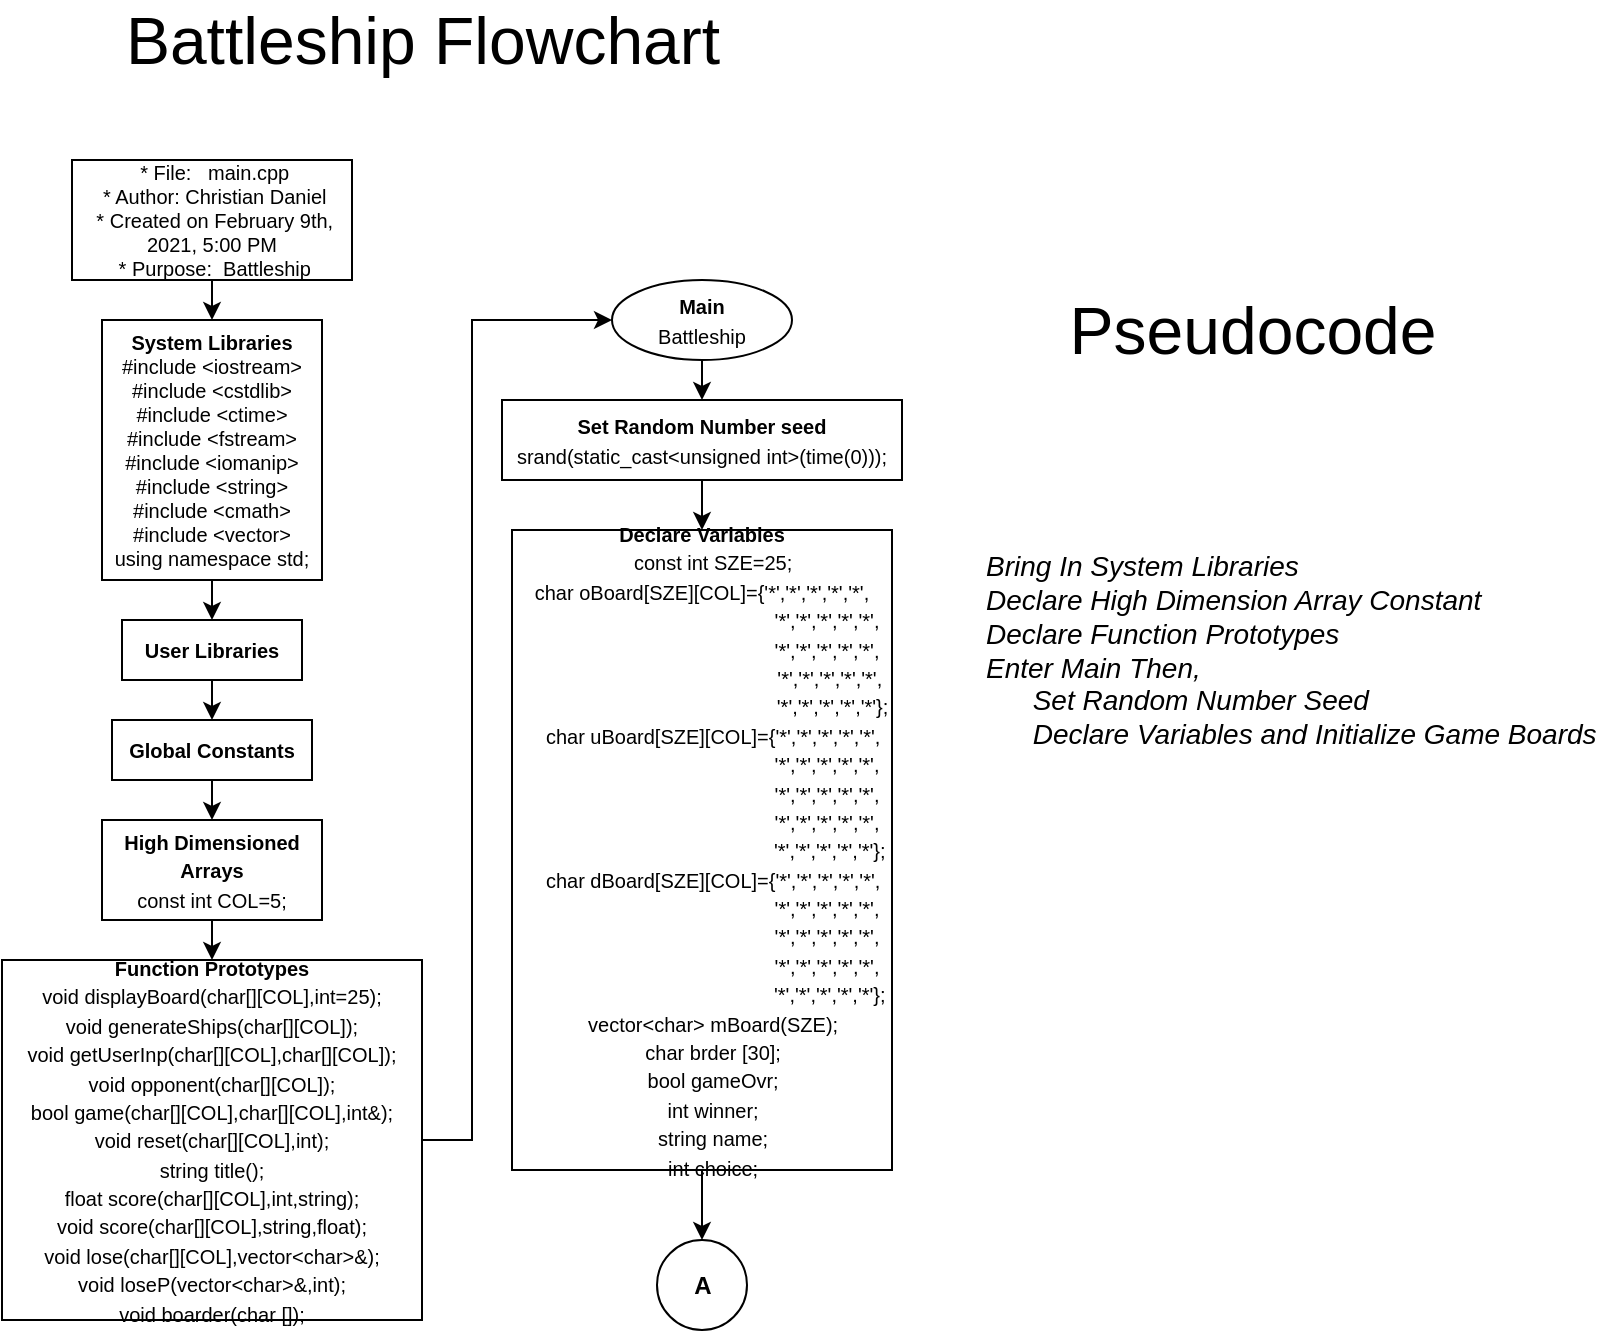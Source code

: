 <mxfile version="14.2.9" type="device" pages="15"><diagram id="16INZmZfmYTUJffQ68ls" name="Page-1"><mxGraphModel dx="1540" dy="910" grid="1" gridSize="10" guides="1" tooltips="1" connect="1" arrows="1" fold="1" page="1" pageScale="1" pageWidth="850" pageHeight="1100" math="0" shadow="0"><root><mxCell id="0"/><mxCell id="1" parent="0"/><mxCell id="yyeG42EIvg2X4LMF_OVJ-1" style="edgeStyle=orthogonalEdgeStyle;rounded=0;orthogonalLoop=1;jettySize=auto;html=1;exitX=0.5;exitY=1;exitDx=0;exitDy=0;entryX=0.5;entryY=0;entryDx=0;entryDy=0;" edge="1" parent="1" source="e4GZu4v_23NYyqFd3JpF-1" target="e4GZu4v_23NYyqFd3JpF-2"><mxGeometry relative="1" as="geometry"/></mxCell><mxCell id="e4GZu4v_23NYyqFd3JpF-1" value="&lt;div style=&quot;font-size: 10px&quot;&gt;&lt;font style=&quot;font-size: 10px&quot;&gt;&amp;nbsp;* File:&amp;nbsp; &amp;nbsp;main.cpp&lt;/font&gt;&lt;/div&gt;&lt;div style=&quot;font-size: 10px&quot;&gt;&lt;font style=&quot;font-size: 10px&quot;&gt;&amp;nbsp;* Author: Christian Daniel&lt;/font&gt;&lt;/div&gt;&lt;div style=&quot;font-size: 10px&quot;&gt;&lt;font style=&quot;font-size: 10px&quot;&gt;&amp;nbsp;* Created on February 9th, 2021, 5:00 PM&lt;/font&gt;&lt;/div&gt;&lt;div style=&quot;font-size: 10px&quot;&gt;&lt;font style=&quot;font-size: 10px&quot;&gt;&amp;nbsp;* Purpose:&amp;nbsp; Battleship&lt;/font&gt;&lt;/div&gt;" style="rounded=0;whiteSpace=wrap;html=1;" vertex="1" parent="1"><mxGeometry x="55" y="110" width="140" height="60" as="geometry"/></mxCell><mxCell id="yyeG42EIvg2X4LMF_OVJ-2" style="edgeStyle=orthogonalEdgeStyle;rounded=0;orthogonalLoop=1;jettySize=auto;html=1;exitX=0.5;exitY=1;exitDx=0;exitDy=0;entryX=0.5;entryY=0;entryDx=0;entryDy=0;" edge="1" parent="1" source="e4GZu4v_23NYyqFd3JpF-2" target="e4GZu4v_23NYyqFd3JpF-3"><mxGeometry relative="1" as="geometry"/></mxCell><mxCell id="e4GZu4v_23NYyqFd3JpF-2" value="&lt;div style=&quot;font-size: 10px&quot;&gt;&lt;div&gt;&lt;b&gt;System Libraries&lt;/b&gt;&lt;/div&gt;&lt;div&gt;#include &amp;lt;iostream&amp;gt;&lt;/div&gt;&lt;div&gt;#include &amp;lt;cstdlib&amp;gt;&lt;/div&gt;&lt;div&gt;#include &amp;lt;ctime&amp;gt;&lt;/div&gt;&lt;div&gt;#include &amp;lt;fstream&amp;gt;&lt;/div&gt;&lt;div&gt;#include &amp;lt;iomanip&amp;gt;&lt;/div&gt;&lt;div&gt;#include &amp;lt;string&amp;gt;&lt;/div&gt;&lt;div&gt;#include &amp;lt;cmath&amp;gt;&lt;/div&gt;&lt;div&gt;#include &amp;lt;vector&amp;gt;&lt;/div&gt;&lt;div&gt;using namespace std;&lt;/div&gt;&lt;/div&gt;" style="rounded=0;whiteSpace=wrap;html=1;" vertex="1" parent="1"><mxGeometry x="70" y="190" width="110" height="130" as="geometry"/></mxCell><mxCell id="yyeG42EIvg2X4LMF_OVJ-3" style="edgeStyle=orthogonalEdgeStyle;rounded=0;orthogonalLoop=1;jettySize=auto;html=1;exitX=0.5;exitY=1;exitDx=0;exitDy=0;entryX=0.5;entryY=0;entryDx=0;entryDy=0;" edge="1" parent="1" source="e4GZu4v_23NYyqFd3JpF-3" target="e4GZu4v_23NYyqFd3JpF-4"><mxGeometry relative="1" as="geometry"/></mxCell><mxCell id="e4GZu4v_23NYyqFd3JpF-3" value="&lt;div&gt;&lt;span style=&quot;font-size: 10px&quot;&gt;&lt;b&gt;User Libraries&lt;/b&gt;&lt;/span&gt;&lt;br&gt;&lt;/div&gt;" style="rounded=0;whiteSpace=wrap;html=1;" vertex="1" parent="1"><mxGeometry x="80" y="340" width="90" height="30" as="geometry"/></mxCell><mxCell id="yyeG42EIvg2X4LMF_OVJ-4" style="edgeStyle=orthogonalEdgeStyle;rounded=0;orthogonalLoop=1;jettySize=auto;html=1;exitX=0.5;exitY=1;exitDx=0;exitDy=0;entryX=0.5;entryY=0;entryDx=0;entryDy=0;" edge="1" parent="1" source="e4GZu4v_23NYyqFd3JpF-4" target="e4GZu4v_23NYyqFd3JpF-5"><mxGeometry relative="1" as="geometry"/></mxCell><mxCell id="e4GZu4v_23NYyqFd3JpF-4" value="&lt;div&gt;&lt;span style=&quot;font-size: 10px&quot;&gt;&lt;b&gt;Global Constants&lt;/b&gt;&lt;/span&gt;&lt;br&gt;&lt;/div&gt;" style="rounded=0;whiteSpace=wrap;html=1;" vertex="1" parent="1"><mxGeometry x="75" y="390" width="100" height="30" as="geometry"/></mxCell><mxCell id="yyeG42EIvg2X4LMF_OVJ-5" style="edgeStyle=orthogonalEdgeStyle;rounded=0;orthogonalLoop=1;jettySize=auto;html=1;exitX=0.5;exitY=1;exitDx=0;exitDy=0;entryX=0.5;entryY=0;entryDx=0;entryDy=0;" edge="1" parent="1" source="e4GZu4v_23NYyqFd3JpF-5" target="e4GZu4v_23NYyqFd3JpF-6"><mxGeometry relative="1" as="geometry"/></mxCell><mxCell id="e4GZu4v_23NYyqFd3JpF-5" value="&lt;div&gt;&lt;span style=&quot;font-size: 10px&quot;&gt;&lt;b&gt;High Dimensioned Arrays&lt;/b&gt;&lt;/span&gt;&lt;/div&gt;&lt;div&gt;&lt;span style=&quot;font-size: 10px&quot;&gt;const int COL=5;&lt;/span&gt;&lt;br&gt;&lt;/div&gt;" style="rounded=0;whiteSpace=wrap;html=1;" vertex="1" parent="1"><mxGeometry x="70" y="440" width="110" height="50" as="geometry"/></mxCell><mxCell id="yyeG42EIvg2X4LMF_OVJ-6" style="edgeStyle=orthogonalEdgeStyle;rounded=0;orthogonalLoop=1;jettySize=auto;html=1;exitX=1;exitY=0.5;exitDx=0;exitDy=0;entryX=0;entryY=0.5;entryDx=0;entryDy=0;" edge="1" parent="1" source="e4GZu4v_23NYyqFd3JpF-6" target="e4GZu4v_23NYyqFd3JpF-7"><mxGeometry relative="1" as="geometry"><Array as="points"><mxPoint x="255" y="600"/><mxPoint x="255" y="190"/></Array></mxGeometry></mxCell><mxCell id="e4GZu4v_23NYyqFd3JpF-6" value="&lt;div&gt;&lt;div&gt;&lt;span style=&quot;font-size: 10px&quot;&gt;&lt;b&gt;Function Prototypes&lt;/b&gt;&lt;/span&gt;&lt;/div&gt;&lt;div&gt;&lt;span style=&quot;font-size: 10px&quot;&gt;void displayBoard(char[][COL],int=25);&lt;/span&gt;&lt;/div&gt;&lt;div&gt;&lt;span style=&quot;font-size: 10px&quot;&gt;void generateShips(char[][COL]);&lt;/span&gt;&lt;/div&gt;&lt;div&gt;&lt;span style=&quot;font-size: 10px&quot;&gt;void getUserInp(char[][COL],char[][COL]);&lt;/span&gt;&lt;/div&gt;&lt;div&gt;&lt;span style=&quot;font-size: 10px&quot;&gt;void opponent(char[][COL]);&lt;/span&gt;&lt;/div&gt;&lt;div&gt;&lt;span style=&quot;font-size: 10px&quot;&gt;bool game(char[][COL],char[][COL],int&amp;amp;);&lt;/span&gt;&lt;/div&gt;&lt;div&gt;&lt;span style=&quot;font-size: 10px&quot;&gt;void reset(char[][COL],int);&lt;/span&gt;&lt;/div&gt;&lt;div&gt;&lt;span style=&quot;font-size: 10px&quot;&gt;string title();&lt;/span&gt;&lt;/div&gt;&lt;div&gt;&lt;span style=&quot;font-size: 10px&quot;&gt;float score(char[][COL],int,string);&lt;/span&gt;&lt;/div&gt;&lt;div&gt;&lt;span style=&quot;font-size: 10px&quot;&gt;void score(char[][COL],string,float);&lt;/span&gt;&lt;/div&gt;&lt;div&gt;&lt;span style=&quot;font-size: 10px&quot;&gt;void lose(char[][COL],vector&amp;lt;char&amp;gt;&amp;amp;);&lt;/span&gt;&lt;/div&gt;&lt;div&gt;&lt;span style=&quot;font-size: 10px&quot;&gt;void loseP(vector&amp;lt;char&amp;gt;&amp;amp;,int);&lt;/span&gt;&lt;/div&gt;&lt;div&gt;&lt;span style=&quot;font-size: 10px&quot;&gt;void boarder(char []);&lt;/span&gt;&lt;/div&gt;&lt;/div&gt;" style="rounded=0;whiteSpace=wrap;html=1;" vertex="1" parent="1"><mxGeometry x="20" y="510" width="210" height="180" as="geometry"/></mxCell><mxCell id="yyeG42EIvg2X4LMF_OVJ-7" style="edgeStyle=orthogonalEdgeStyle;rounded=0;orthogonalLoop=1;jettySize=auto;html=1;exitX=0.5;exitY=1;exitDx=0;exitDy=0;entryX=0.5;entryY=0;entryDx=0;entryDy=0;" edge="1" parent="1" source="e4GZu4v_23NYyqFd3JpF-7" target="e4GZu4v_23NYyqFd3JpF-8"><mxGeometry relative="1" as="geometry"/></mxCell><mxCell id="e4GZu4v_23NYyqFd3JpF-7" value="&lt;font style=&quot;font-size: 10px&quot;&gt;&lt;b&gt;Main&lt;/b&gt;&lt;br&gt;Battleship&lt;/font&gt;" style="ellipse;whiteSpace=wrap;html=1;" vertex="1" parent="1"><mxGeometry x="325" y="170" width="90" height="40" as="geometry"/></mxCell><mxCell id="yyeG42EIvg2X4LMF_OVJ-8" style="edgeStyle=orthogonalEdgeStyle;rounded=0;orthogonalLoop=1;jettySize=auto;html=1;exitX=0.5;exitY=1;exitDx=0;exitDy=0;entryX=0.5;entryY=0;entryDx=0;entryDy=0;" edge="1" parent="1" source="e4GZu4v_23NYyqFd3JpF-8" target="e4GZu4v_23NYyqFd3JpF-9"><mxGeometry relative="1" as="geometry"/></mxCell><mxCell id="e4GZu4v_23NYyqFd3JpF-8" value="&lt;div&gt;&lt;div&gt;&lt;span style=&quot;font-size: 10px&quot;&gt;&lt;b&gt;Set Random Number seed&lt;/b&gt;&lt;/span&gt;&lt;/div&gt;&lt;div&gt;&lt;span style=&quot;font-size: 10px&quot;&gt;srand(static_cast&amp;lt;unsigned int&amp;gt;(time(0)));&lt;/span&gt;&lt;/div&gt;&lt;/div&gt;" style="rounded=0;whiteSpace=wrap;html=1;" vertex="1" parent="1"><mxGeometry x="270" y="230" width="200" height="40" as="geometry"/></mxCell><mxCell id="yyeG42EIvg2X4LMF_OVJ-10" style="edgeStyle=orthogonalEdgeStyle;rounded=0;orthogonalLoop=1;jettySize=auto;html=1;exitX=0.5;exitY=1;exitDx=0;exitDy=0;entryX=0.5;entryY=0;entryDx=0;entryDy=0;" edge="1" parent="1" source="e4GZu4v_23NYyqFd3JpF-9" target="yyeG42EIvg2X4LMF_OVJ-9"><mxGeometry relative="1" as="geometry"/></mxCell><mxCell id="e4GZu4v_23NYyqFd3JpF-9" value="&lt;div&gt;&lt;span style=&quot;font-size: 10px&quot;&gt;&lt;b&gt;Declare Variables&lt;/b&gt;&lt;/span&gt;&lt;/div&gt;&lt;div&gt;&lt;span style=&quot;font-size: 10px&quot;&gt;&amp;nbsp; &amp;nbsp; const int SZE=25;&lt;/span&gt;&lt;/div&gt;&lt;div&gt;&lt;span style=&quot;font-size: 10px&quot;&gt;char oBoard[SZE][COL]={'*','*','*','*','*',&lt;/span&gt;&lt;/div&gt;&lt;div&gt;&lt;span style=&quot;font-size: 10px&quot;&gt;&amp;nbsp; &amp;nbsp; &amp;nbsp; &amp;nbsp; &amp;nbsp; &amp;nbsp; &amp;nbsp; &amp;nbsp; &amp;nbsp; &amp;nbsp; &amp;nbsp; &amp;nbsp; &amp;nbsp; &amp;nbsp; &amp;nbsp; &amp;nbsp; &amp;nbsp; &amp;nbsp; &amp;nbsp; &amp;nbsp; &amp;nbsp; &amp;nbsp; &amp;nbsp;'*','*','*','*','*',&lt;/span&gt;&lt;/div&gt;&lt;div&gt;&lt;span style=&quot;font-size: 10px&quot;&gt;&amp;nbsp; &amp;nbsp; &amp;nbsp; &amp;nbsp; &amp;nbsp; &amp;nbsp; &amp;nbsp; &amp;nbsp; &amp;nbsp; &amp;nbsp; &amp;nbsp; &amp;nbsp; &amp;nbsp; &amp;nbsp; &amp;nbsp; &amp;nbsp; &amp;nbsp; &amp;nbsp; &amp;nbsp; &amp;nbsp; &amp;nbsp; &amp;nbsp; &amp;nbsp;'*','*','*','*','*',&lt;/span&gt;&lt;/div&gt;&lt;div&gt;&lt;span style=&quot;font-size: 10px&quot;&gt;&amp;nbsp; &amp;nbsp; &amp;nbsp; &amp;nbsp; &amp;nbsp; &amp;nbsp; &amp;nbsp; &amp;nbsp; &amp;nbsp; &amp;nbsp; &amp;nbsp; &amp;nbsp; &amp;nbsp; &amp;nbsp; &amp;nbsp; &amp;nbsp; &amp;nbsp; &amp;nbsp; &amp;nbsp; &amp;nbsp; &amp;nbsp; &amp;nbsp; &amp;nbsp; '*','*','*','*','*',&lt;/span&gt;&lt;/div&gt;&lt;div&gt;&lt;span style=&quot;font-size: 10px&quot;&gt;&amp;nbsp; &amp;nbsp; &amp;nbsp; &amp;nbsp; &amp;nbsp; &amp;nbsp; &amp;nbsp; &amp;nbsp; &amp;nbsp; &amp;nbsp; &amp;nbsp; &amp;nbsp; &amp;nbsp; &amp;nbsp; &amp;nbsp; &amp;nbsp; &amp;nbsp; &amp;nbsp; &amp;nbsp; &amp;nbsp; &amp;nbsp; &amp;nbsp; &amp;nbsp; &amp;nbsp;'*','*','*','*','*'};&lt;/span&gt;&lt;/div&gt;&lt;div&gt;&lt;span style=&quot;font-size: 10px&quot;&gt;&amp;nbsp; &amp;nbsp; char uBoard[SZE][COL]={'*','*','*','*','*',&lt;/span&gt;&lt;/div&gt;&lt;div&gt;&lt;span style=&quot;font-size: 10px&quot;&gt;&amp;nbsp; &amp;nbsp; &amp;nbsp; &amp;nbsp; &amp;nbsp; &amp;nbsp; &amp;nbsp; &amp;nbsp; &amp;nbsp; &amp;nbsp; &amp;nbsp; &amp;nbsp; &amp;nbsp; &amp;nbsp; &amp;nbsp; &amp;nbsp; &amp;nbsp; &amp;nbsp; &amp;nbsp; &amp;nbsp; &amp;nbsp; &amp;nbsp; &amp;nbsp;'*','*','*','*','*',&lt;/span&gt;&lt;/div&gt;&lt;div&gt;&lt;span style=&quot;font-size: 10px&quot;&gt;&amp;nbsp; &amp;nbsp; &amp;nbsp; &amp;nbsp; &amp;nbsp; &amp;nbsp; &amp;nbsp; &amp;nbsp; &amp;nbsp; &amp;nbsp; &amp;nbsp; &amp;nbsp; &amp;nbsp; &amp;nbsp; &amp;nbsp; &amp;nbsp; &amp;nbsp; &amp;nbsp; &amp;nbsp; &amp;nbsp; &amp;nbsp; &amp;nbsp; &amp;nbsp;'*','*','*','*','*',&lt;/span&gt;&lt;/div&gt;&lt;div&gt;&lt;span style=&quot;font-size: 10px&quot;&gt;&amp;nbsp; &amp;nbsp; &amp;nbsp; &amp;nbsp; &amp;nbsp; &amp;nbsp; &amp;nbsp; &amp;nbsp; &amp;nbsp; &amp;nbsp; &amp;nbsp; &amp;nbsp; &amp;nbsp; &amp;nbsp; &amp;nbsp; &amp;nbsp; &amp;nbsp; &amp;nbsp; &amp;nbsp; &amp;nbsp; &amp;nbsp; &amp;nbsp; &amp;nbsp;'*','*','*','*','*',&lt;/span&gt;&lt;/div&gt;&lt;div&gt;&lt;span style=&quot;font-size: 10px&quot;&gt;&amp;nbsp; &amp;nbsp; &amp;nbsp; &amp;nbsp; &amp;nbsp; &amp;nbsp; &amp;nbsp; &amp;nbsp; &amp;nbsp; &amp;nbsp; &amp;nbsp; &amp;nbsp; &amp;nbsp; &amp;nbsp; &amp;nbsp; &amp;nbsp; &amp;nbsp; &amp;nbsp; &amp;nbsp; &amp;nbsp; &amp;nbsp; &amp;nbsp; &amp;nbsp; '*','*','*','*','*'};&lt;/span&gt;&lt;/div&gt;&lt;div&gt;&lt;span style=&quot;font-size: 10px&quot;&gt;&amp;nbsp; &amp;nbsp; char dBoard[SZE][COL]={'*','*','*','*','*',&lt;/span&gt;&lt;/div&gt;&lt;div&gt;&lt;span style=&quot;font-size: 10px&quot;&gt;&amp;nbsp; &amp;nbsp; &amp;nbsp; &amp;nbsp; &amp;nbsp; &amp;nbsp; &amp;nbsp; &amp;nbsp; &amp;nbsp; &amp;nbsp; &amp;nbsp; &amp;nbsp; &amp;nbsp; &amp;nbsp; &amp;nbsp; &amp;nbsp; &amp;nbsp; &amp;nbsp; &amp;nbsp; &amp;nbsp; &amp;nbsp; &amp;nbsp; &amp;nbsp;'*','*','*','*','*',&lt;/span&gt;&lt;/div&gt;&lt;div&gt;&lt;span style=&quot;font-size: 10px&quot;&gt;&amp;nbsp; &amp;nbsp; &amp;nbsp; &amp;nbsp; &amp;nbsp; &amp;nbsp; &amp;nbsp; &amp;nbsp; &amp;nbsp; &amp;nbsp; &amp;nbsp; &amp;nbsp; &amp;nbsp; &amp;nbsp; &amp;nbsp; &amp;nbsp; &amp;nbsp; &amp;nbsp; &amp;nbsp; &amp;nbsp; &amp;nbsp; &amp;nbsp; &amp;nbsp;'*','*','*','*','*',&lt;/span&gt;&lt;/div&gt;&lt;div&gt;&lt;span style=&quot;font-size: 10px&quot;&gt;&amp;nbsp; &amp;nbsp; &amp;nbsp; &amp;nbsp; &amp;nbsp; &amp;nbsp; &amp;nbsp; &amp;nbsp; &amp;nbsp; &amp;nbsp; &amp;nbsp; &amp;nbsp; &amp;nbsp; &amp;nbsp; &amp;nbsp; &amp;nbsp; &amp;nbsp; &amp;nbsp; &amp;nbsp; &amp;nbsp; &amp;nbsp; &amp;nbsp; &amp;nbsp;'*','*','*','*','*',&lt;/span&gt;&lt;/div&gt;&lt;div&gt;&lt;span style=&quot;font-size: 10px&quot;&gt;&amp;nbsp; &amp;nbsp; &amp;nbsp; &amp;nbsp; &amp;nbsp; &amp;nbsp; &amp;nbsp; &amp;nbsp; &amp;nbsp; &amp;nbsp; &amp;nbsp; &amp;nbsp; &amp;nbsp; &amp;nbsp; &amp;nbsp; &amp;nbsp; &amp;nbsp; &amp;nbsp; &amp;nbsp; &amp;nbsp; &amp;nbsp; &amp;nbsp; &amp;nbsp; '*','*','*','*','*'};&lt;/span&gt;&lt;/div&gt;&lt;div&gt;&lt;span style=&quot;font-size: 10px&quot;&gt;&amp;nbsp; &amp;nbsp; vector&amp;lt;char&amp;gt; mBoard(SZE);&lt;/span&gt;&lt;/div&gt;&lt;div&gt;&lt;span style=&quot;font-size: 10px&quot;&gt;&amp;nbsp; &amp;nbsp; char brder [30];&lt;/span&gt;&lt;/div&gt;&lt;div&gt;&lt;span style=&quot;font-size: 10px&quot;&gt;&amp;nbsp; &amp;nbsp; bool gameOvr;&lt;/span&gt;&lt;/div&gt;&lt;div&gt;&lt;span style=&quot;font-size: 10px&quot;&gt;&amp;nbsp; &amp;nbsp; int winner;&lt;/span&gt;&lt;/div&gt;&lt;div&gt;&lt;span style=&quot;font-size: 10px&quot;&gt;&amp;nbsp; &amp;nbsp; string name;&lt;/span&gt;&lt;/div&gt;&lt;div&gt;&lt;span style=&quot;font-size: 10px&quot;&gt;&amp;nbsp; &amp;nbsp; int choice;&lt;/span&gt;&lt;/div&gt;" style="rounded=0;whiteSpace=wrap;html=1;" vertex="1" parent="1"><mxGeometry x="275" y="295" width="190" height="320" as="geometry"/></mxCell><mxCell id="yyeG42EIvg2X4LMF_OVJ-9" value="&lt;b&gt;A&lt;/b&gt;" style="ellipse;whiteSpace=wrap;html=1;aspect=fixed;" vertex="1" parent="1"><mxGeometry x="347.5" y="650" width="45" height="45" as="geometry"/></mxCell><mxCell id="-vvgN6yihUcZ7wwWGqhG-1" value="&lt;i style=&quot;font-size: 14px&quot;&gt;Bring In System Libraries&lt;br&gt;Declare High Dimension Array Constant&lt;br&gt;Declare Function Prototypes&lt;br&gt;Enter Main Then,&lt;br&gt;&amp;nbsp; &amp;nbsp; &amp;nbsp; Set Random Number Seed&lt;br&gt;&amp;nbsp; &amp;nbsp; &amp;nbsp; Declare Variables and Initialize Game Boards&lt;/i&gt;" style="text;html=1;align=left;verticalAlign=middle;resizable=0;points=[];autosize=1;" vertex="1" parent="1"><mxGeometry x="510" y="310" width="320" height="90" as="geometry"/></mxCell><mxCell id="-vvgN6yihUcZ7wwWGqhG-2" value="&lt;font style=&quot;font-size: 33px&quot;&gt;Battleship Flowchart&lt;/font&gt;" style="text;html=1;align=center;verticalAlign=middle;resizable=0;points=[];autosize=1;" vertex="1" parent="1"><mxGeometry x="75" y="35" width="310" height="30" as="geometry"/></mxCell><mxCell id="-vvgN6yihUcZ7wwWGqhG-3" value="&lt;font style=&quot;font-size: 33px&quot;&gt;Pseudocode&lt;/font&gt;" style="text;html=1;align=center;verticalAlign=middle;resizable=0;points=[];autosize=1;" vertex="1" parent="1"><mxGeometry x="545" y="180" width="200" height="30" as="geometry"/></mxCell></root></mxGraphModel></diagram><diagram id="jCb-0tDOXYkF847nmyz3" name="Page-2"><mxGraphModel dx="1320" dy="690" grid="1" gridSize="10" guides="1" tooltips="1" connect="1" arrows="1" fold="1" page="1" pageScale="1" pageWidth="850" pageHeight="1100" math="0" shadow="0"><root><mxCell id="XxIWHUuZYp9mCKuy-1b9-0"/><mxCell id="XxIWHUuZYp9mCKuy-1b9-1" parent="XxIWHUuZYp9mCKuy-1b9-0"/><mxCell id="XxIWHUuZYp9mCKuy-1b9-32" style="edgeStyle=orthogonalEdgeStyle;rounded=0;orthogonalLoop=1;jettySize=auto;html=1;entryX=0.5;entryY=0;entryDx=0;entryDy=0;" edge="1" parent="XxIWHUuZYp9mCKuy-1b9-1" source="XxIWHUuZYp9mCKuy-1b9-2" target="XxIWHUuZYp9mCKuy-1b9-3"><mxGeometry relative="1" as="geometry"/></mxCell><mxCell id="XxIWHUuZYp9mCKuy-1b9-2" value="A" style="ellipse;whiteSpace=wrap;html=1;aspect=fixed;" vertex="1" parent="XxIWHUuZYp9mCKuy-1b9-1"><mxGeometry x="165" y="30" width="50" height="50" as="geometry"/></mxCell><mxCell id="XxIWHUuZYp9mCKuy-1b9-31" style="edgeStyle=orthogonalEdgeStyle;rounded=0;orthogonalLoop=1;jettySize=auto;html=1;entryX=0.5;entryY=0;entryDx=0;entryDy=0;" edge="1" parent="XxIWHUuZYp9mCKuy-1b9-1" source="XxIWHUuZYp9mCKuy-1b9-3" target="XxIWHUuZYp9mCKuy-1b9-4"><mxGeometry relative="1" as="geometry"/></mxCell><mxCell id="XxIWHUuZYp9mCKuy-1b9-3" value="&lt;div&gt;generateShips(oBoard);&lt;/div&gt;&lt;div&gt;&lt;span&gt;generateShips(uBoard);&lt;/span&gt;&lt;/div&gt;" style="shape=process;whiteSpace=wrap;html=1;backgroundOutline=1;" vertex="1" parent="XxIWHUuZYp9mCKuy-1b9-1"><mxGeometry x="90" y="100" width="200" height="50" as="geometry"/></mxCell><mxCell id="XxIWHUuZYp9mCKuy-1b9-30" style="edgeStyle=orthogonalEdgeStyle;rounded=0;orthogonalLoop=1;jettySize=auto;html=1;exitX=0.5;exitY=1;exitDx=0;exitDy=0;entryX=0.5;entryY=0;entryDx=0;entryDy=0;" edge="1" parent="XxIWHUuZYp9mCKuy-1b9-1" source="XxIWHUuZYp9mCKuy-1b9-4" target="XxIWHUuZYp9mCKuy-1b9-7"><mxGeometry relative="1" as="geometry"/></mxCell><mxCell id="XxIWHUuZYp9mCKuy-1b9-4" value="boarder(brder);" style="shape=process;whiteSpace=wrap;html=1;backgroundOutline=1;" vertex="1" parent="XxIWHUuZYp9mCKuy-1b9-1"><mxGeometry x="130" y="170" width="120" height="20" as="geometry"/></mxCell><mxCell id="XxIWHUuZYp9mCKuy-1b9-28" style="edgeStyle=orthogonalEdgeStyle;rounded=0;orthogonalLoop=1;jettySize=auto;html=1;entryX=0.5;entryY=0;entryDx=0;entryDy=0;" edge="1" parent="XxIWHUuZYp9mCKuy-1b9-1" source="XxIWHUuZYp9mCKuy-1b9-5" target="XxIWHUuZYp9mCKuy-1b9-8"><mxGeometry relative="1" as="geometry"/></mxCell><mxCell id="XxIWHUuZYp9mCKuy-1b9-5" value="boarder(brder);" style="shape=process;whiteSpace=wrap;html=1;backgroundOutline=1;" vertex="1" parent="XxIWHUuZYp9mCKuy-1b9-1"><mxGeometry x="130" y="270" width="120" height="20" as="geometry"/></mxCell><mxCell id="XxIWHUuZYp9mCKuy-1b9-29" style="edgeStyle=orthogonalEdgeStyle;rounded=0;orthogonalLoop=1;jettySize=auto;html=1;entryX=0.5;entryY=0;entryDx=0;entryDy=0;" edge="1" parent="XxIWHUuZYp9mCKuy-1b9-1" source="XxIWHUuZYp9mCKuy-1b9-7" target="XxIWHUuZYp9mCKuy-1b9-5"><mxGeometry relative="1" as="geometry"/></mxCell><mxCell id="XxIWHUuZYp9mCKuy-1b9-7" value="&lt;font style=&quot;font-size: 10px&quot;&gt;&lt;b&gt;Output&lt;/b&gt;&lt;br&gt;cout&amp;lt;&amp;lt;setw(20)&amp;lt;&amp;lt;title()&amp;lt;&amp;lt;endl&amp;lt;&amp;lt;endl;&lt;/font&gt;" style="shape=parallelogram;perimeter=parallelogramPerimeter;whiteSpace=wrap;html=1;fixedSize=1;" vertex="1" parent="XxIWHUuZYp9mCKuy-1b9-1"><mxGeometry x="85" y="210" width="210" height="40" as="geometry"/></mxCell><mxCell id="XxIWHUuZYp9mCKuy-1b9-27" style="edgeStyle=orthogonalEdgeStyle;rounded=0;orthogonalLoop=1;jettySize=auto;html=1;entryX=0.5;entryY=0;entryDx=0;entryDy=0;" edge="1" parent="XxIWHUuZYp9mCKuy-1b9-1" source="XxIWHUuZYp9mCKuy-1b9-8" target="XxIWHUuZYp9mCKuy-1b9-9"><mxGeometry relative="1" as="geometry"/></mxCell><mxCell id="XxIWHUuZYp9mCKuy-1b9-8" value="&lt;font&gt;&lt;span style=&quot;font-size: 10px&quot;&gt;&lt;b&gt;Input&lt;/b&gt;&lt;/span&gt;&lt;br&gt;&lt;div&gt;&lt;span style=&quot;font-size: 10px&quot;&gt;&amp;nbsp; &amp;nbsp; cout&amp;lt;&amp;lt;&quot;Enter Name: &quot;;&lt;/span&gt;&lt;/div&gt;&lt;div&gt;&lt;span style=&quot;font-size: 10px&quot;&gt;&amp;nbsp; &amp;nbsp; getline (cin,name);&lt;/span&gt;&lt;/div&gt;&lt;/font&gt;" style="shape=parallelogram;perimeter=parallelogramPerimeter;whiteSpace=wrap;html=1;fixedSize=1;" vertex="1" parent="XxIWHUuZYp9mCKuy-1b9-1"><mxGeometry x="120" y="320" width="140" height="40" as="geometry"/></mxCell><mxCell id="XxIWHUuZYp9mCKuy-1b9-26" style="edgeStyle=orthogonalEdgeStyle;rounded=0;orthogonalLoop=1;jettySize=auto;html=1;entryX=0.5;entryY=0;entryDx=0;entryDy=0;" edge="1" parent="XxIWHUuZYp9mCKuy-1b9-1" source="XxIWHUuZYp9mCKuy-1b9-9" target="XxIWHUuZYp9mCKuy-1b9-10"><mxGeometry relative="1" as="geometry"/></mxCell><mxCell id="XxIWHUuZYp9mCKuy-1b9-9" value="&lt;span style=&quot;font-size: 10px&quot;&gt;&lt;b&gt;Output&lt;/b&gt;&lt;br&gt;cout&amp;lt;&amp;lt;&quot;Your Battleship Locations&quot;&amp;lt;&amp;lt;endl;&lt;/span&gt;" style="shape=parallelogram;perimeter=parallelogramPerimeter;whiteSpace=wrap;html=1;fixedSize=1;" vertex="1" parent="XxIWHUuZYp9mCKuy-1b9-1"><mxGeometry x="75" y="400" width="230" height="40" as="geometry"/></mxCell><mxCell id="XxIWHUuZYp9mCKuy-1b9-25" style="edgeStyle=orthogonalEdgeStyle;rounded=0;orthogonalLoop=1;jettySize=auto;html=1;entryX=0.406;entryY=0.002;entryDx=0;entryDy=0;entryPerimeter=0;" edge="1" parent="XxIWHUuZYp9mCKuy-1b9-1" source="XxIWHUuZYp9mCKuy-1b9-10" target="XxIWHUuZYp9mCKuy-1b9-11"><mxGeometry relative="1" as="geometry"/></mxCell><mxCell id="XxIWHUuZYp9mCKuy-1b9-10" value="displayBoard(uBoard,SZE);" style="shape=process;whiteSpace=wrap;html=1;backgroundOutline=1;" vertex="1" parent="XxIWHUuZYp9mCKuy-1b9-1"><mxGeometry x="90" y="470" width="200" height="30" as="geometry"/></mxCell><mxCell id="XxIWHUuZYp9mCKuy-1b9-24" style="edgeStyle=orthogonalEdgeStyle;rounded=0;orthogonalLoop=1;jettySize=auto;html=1;exitX=0.25;exitY=1;exitDx=0;exitDy=0;entryX=0.5;entryY=0;entryDx=0;entryDy=0;" edge="1" parent="XxIWHUuZYp9mCKuy-1b9-1" source="XxIWHUuZYp9mCKuy-1b9-11" target="XxIWHUuZYp9mCKuy-1b9-12"><mxGeometry relative="1" as="geometry"/></mxCell><mxCell id="XxIWHUuZYp9mCKuy-1b9-11" value="&lt;div&gt;&lt;span style=&quot;font-size: 10px&quot;&gt;&lt;b&gt;Output/Input&lt;/b&gt;&lt;/span&gt;&lt;/div&gt;&lt;div&gt;&lt;span style=&quot;font-size: 10px&quot;&gt;cout&amp;lt;&amp;lt;&quot;Enter 1 To Change Battleship Locations.\n&quot;;&lt;/span&gt;&lt;/div&gt;&lt;div&gt;&lt;span style=&quot;font-size: 10px&quot;&gt;&amp;nbsp; &amp;nbsp; &amp;nbsp; &amp;nbsp; cout&amp;lt;&amp;lt;&quot;Enter 2 To Quit.\n&quot;;&lt;/span&gt;&lt;/div&gt;&lt;div&gt;&lt;span style=&quot;font-size: 10px&quot;&gt;&amp;nbsp; &amp;nbsp; &amp;nbsp; &amp;nbsp; cout&amp;lt;&amp;lt;&quot;Enter Anything Else To Proceed\n&quot;;&lt;/span&gt;&lt;/div&gt;&lt;div&gt;&lt;span style=&quot;font-size: 10px&quot;&gt;&amp;nbsp; &amp;nbsp; &amp;nbsp; &amp;nbsp; cin&amp;gt;&amp;gt;choice;&lt;/span&gt;&lt;/div&gt;" style="shape=parallelogram;perimeter=parallelogramPerimeter;whiteSpace=wrap;html=1;fixedSize=1;" vertex="1" parent="XxIWHUuZYp9mCKuy-1b9-1"><mxGeometry x="60" y="530" width="320" height="80" as="geometry"/></mxCell><mxCell id="XxIWHUuZYp9mCKuy-1b9-18" style="edgeStyle=orthogonalEdgeStyle;rounded=0;orthogonalLoop=1;jettySize=auto;html=1;exitX=1;exitY=0.5;exitDx=0;exitDy=0;entryX=0;entryY=0.5;entryDx=0;entryDy=0;" edge="1" parent="XxIWHUuZYp9mCKuy-1b9-1" source="XxIWHUuZYp9mCKuy-1b9-12" target="XxIWHUuZYp9mCKuy-1b9-14"><mxGeometry relative="1" as="geometry"/></mxCell><mxCell id="XxIWHUuZYp9mCKuy-1b9-19" style="edgeStyle=orthogonalEdgeStyle;rounded=0;orthogonalLoop=1;jettySize=auto;html=1;exitX=0.5;exitY=1;exitDx=0;exitDy=0;entryX=0.5;entryY=0;entryDx=0;entryDy=0;" edge="1" parent="XxIWHUuZYp9mCKuy-1b9-1" source="XxIWHUuZYp9mCKuy-1b9-12" target="XxIWHUuZYp9mCKuy-1b9-13"><mxGeometry relative="1" as="geometry"/></mxCell><mxCell id="XxIWHUuZYp9mCKuy-1b9-12" value="&lt;font style=&quot;font-size: 10px&quot;&gt;choice==1&lt;/font&gt;" style="rhombus;whiteSpace=wrap;html=1;" vertex="1" parent="XxIWHUuZYp9mCKuy-1b9-1"><mxGeometry x="95" y="640" width="70" height="60" as="geometry"/></mxCell><mxCell id="XxIWHUuZYp9mCKuy-1b9-20" style="edgeStyle=orthogonalEdgeStyle;rounded=0;orthogonalLoop=1;jettySize=auto;html=1;exitX=1;exitY=0.5;exitDx=0;exitDy=0;entryX=0;entryY=0.5;entryDx=0;entryDy=0;" edge="1" parent="XxIWHUuZYp9mCKuy-1b9-1" source="XxIWHUuZYp9mCKuy-1b9-13" target="XxIWHUuZYp9mCKuy-1b9-16"><mxGeometry relative="1" as="geometry"/></mxCell><mxCell id="XxIWHUuZYp9mCKuy-1b9-22" style="edgeStyle=orthogonalEdgeStyle;rounded=0;orthogonalLoop=1;jettySize=auto;html=1;exitX=0.5;exitY=1;exitDx=0;exitDy=0;" edge="1" parent="XxIWHUuZYp9mCKuy-1b9-1" source="XxIWHUuZYp9mCKuy-1b9-13"><mxGeometry relative="1" as="geometry"><mxPoint x="380" y="670" as="targetPoint"/></mxGeometry></mxCell><mxCell id="XxIWHUuZYp9mCKuy-1b9-13" value="&lt;font style=&quot;font-size: 10px&quot;&gt;choice==2&lt;/font&gt;" style="rhombus;whiteSpace=wrap;html=1;" vertex="1" parent="XxIWHUuZYp9mCKuy-1b9-1"><mxGeometry x="95" y="720" width="70" height="60" as="geometry"/></mxCell><mxCell id="XxIWHUuZYp9mCKuy-1b9-21" style="edgeStyle=orthogonalEdgeStyle;rounded=0;orthogonalLoop=1;jettySize=auto;html=1;exitX=1;exitY=0.5;exitDx=0;exitDy=0;entryX=0;entryY=0.5;entryDx=0;entryDy=0;" edge="1" parent="XxIWHUuZYp9mCKuy-1b9-1" source="XxIWHUuZYp9mCKuy-1b9-14" target="XxIWHUuZYp9mCKuy-1b9-17"><mxGeometry relative="1" as="geometry"/></mxCell><mxCell id="XxIWHUuZYp9mCKuy-1b9-14" value="&lt;div style=&quot;font-size: 10px&quot;&gt;&lt;font style=&quot;font-size: 10px&quot;&gt;reset(uBoard,SZE);&lt;/font&gt;&lt;/div&gt;&lt;div style=&quot;font-size: 10px&quot;&gt;&lt;font style=&quot;font-size: 10px&quot;&gt;generateShips(uBoard);&lt;/font&gt;&lt;/div&gt;" style="shape=process;whiteSpace=wrap;html=1;backgroundOutline=1;" vertex="1" parent="XxIWHUuZYp9mCKuy-1b9-1"><mxGeometry x="190" y="650" width="170" height="40" as="geometry"/></mxCell><mxCell id="XxIWHUuZYp9mCKuy-1b9-16" value="&lt;span&gt;&lt;font style=&quot;font-size: 10px&quot;&gt;exit(0)&lt;/font&gt;&lt;/span&gt;" style="ellipse;whiteSpace=wrap;html=1;" vertex="1" parent="XxIWHUuZYp9mCKuy-1b9-1"><mxGeometry x="190" y="730" width="80" height="40" as="geometry"/></mxCell><mxCell id="XxIWHUuZYp9mCKuy-1b9-23" style="edgeStyle=orthogonalEdgeStyle;rounded=0;orthogonalLoop=1;jettySize=auto;html=1;exitX=0.5;exitY=0;exitDx=0;exitDy=0;" edge="1" parent="XxIWHUuZYp9mCKuy-1b9-1" source="XxIWHUuZYp9mCKuy-1b9-17"><mxGeometry relative="1" as="geometry"><mxPoint x="190" y="380" as="targetPoint"/><Array as="points"><mxPoint x="435" y="380"/></Array></mxGeometry></mxCell><mxCell id="XxIWHUuZYp9mCKuy-1b9-38" style="edgeStyle=orthogonalEdgeStyle;rounded=0;orthogonalLoop=1;jettySize=auto;html=1;exitX=0.5;exitY=1;exitDx=0;exitDy=0;entryX=0.5;entryY=0;entryDx=0;entryDy=0;" edge="1" parent="XxIWHUuZYp9mCKuy-1b9-1" source="XxIWHUuZYp9mCKuy-1b9-17" target="XxIWHUuZYp9mCKuy-1b9-37"><mxGeometry relative="1" as="geometry"/></mxCell><mxCell id="XxIWHUuZYp9mCKuy-1b9-17" value="&lt;font style=&quot;font-size: 10px&quot;&gt;choice==1&lt;/font&gt;" style="rhombus;whiteSpace=wrap;html=1;" vertex="1" parent="XxIWHUuZYp9mCKuy-1b9-1"><mxGeometry x="400" y="640" width="70" height="60" as="geometry"/></mxCell><mxCell id="XxIWHUuZYp9mCKuy-1b9-33" value="&lt;b&gt;True&lt;/b&gt;" style="text;html=1;align=center;verticalAlign=middle;resizable=0;points=[];autosize=1;" vertex="1" parent="XxIWHUuZYp9mCKuy-1b9-1"><mxGeometry x="400" y="610" width="40" height="20" as="geometry"/></mxCell><mxCell id="XxIWHUuZYp9mCKuy-1b9-34" value="&lt;b&gt;True&lt;/b&gt;" style="text;html=1;align=center;verticalAlign=middle;resizable=0;points=[];autosize=1;" vertex="1" parent="XxIWHUuZYp9mCKuy-1b9-1"><mxGeometry x="150" y="730" width="40" height="20" as="geometry"/></mxCell><mxCell id="XxIWHUuZYp9mCKuy-1b9-36" value="&lt;b&gt;True&lt;/b&gt;" style="text;html=1;align=center;verticalAlign=middle;resizable=0;points=[];autosize=1;" vertex="1" parent="XxIWHUuZYp9mCKuy-1b9-1"><mxGeometry x="150" y="650" width="40" height="20" as="geometry"/></mxCell><mxCell id="XxIWHUuZYp9mCKuy-1b9-37" value="&lt;b&gt;B&lt;/b&gt;" style="ellipse;whiteSpace=wrap;html=1;aspect=fixed;" vertex="1" parent="XxIWHUuZYp9mCKuy-1b9-1"><mxGeometry x="410" y="725" width="50" height="50" as="geometry"/></mxCell><mxCell id="jAXS5aiKaZy150NthdGT-0" value="&lt;font style=&quot;font-size: 14px&quot;&gt;&lt;i&gt;Generate Opponent's Ships&lt;br&gt;Generate User's Ships&lt;br&gt;Output Name of Game,&lt;br&gt;&amp;nbsp; &amp;nbsp; &amp;nbsp; &amp;nbsp; &amp;nbsp; &amp;nbsp;With Top and Bottom Boarder&lt;br&gt;Input User's Name&lt;br&gt;&lt;/i&gt;&lt;/font&gt;" style="text;html=1;align=left;verticalAlign=middle;resizable=0;points=[];autosize=1;" vertex="1" parent="XxIWHUuZYp9mCKuy-1b9-1"><mxGeometry x="370" y="160" width="240" height="70" as="geometry"/></mxCell><mxCell id="ax7o4-6xcAsJWqulImO2-0" value="&lt;i style=&quot;font-size: 14px&quot;&gt;Do,&lt;br&gt;&amp;nbsp; &amp;nbsp; &amp;nbsp; Display User's Board&lt;br&gt;&lt;/i&gt;&lt;i style=&quot;font-size: 14px&quot;&gt;&amp;nbsp; &amp;nbsp; &amp;nbsp; Input Choice&lt;/i&gt;&lt;i style=&quot;font-size: 14px&quot;&gt;&lt;br&gt;&amp;nbsp; &amp;nbsp; &amp;nbsp; &amp;nbsp; &amp;nbsp; &amp;nbsp; &amp;nbsp;Enter 1 To Generate New Battleship Locations&lt;br&gt;&amp;nbsp; &amp;nbsp; &amp;nbsp; &amp;nbsp; &amp;nbsp; &amp;nbsp; &amp;nbsp;Enter 2 To Exit Program&lt;br&gt;&amp;nbsp; &amp;nbsp; &amp;nbsp; &amp;nbsp; &amp;nbsp; &amp;nbsp; &amp;nbsp;Enter Anything Else To Continue&lt;br&gt;&amp;nbsp;While Choice Is 1&lt;br&gt;&amp;nbsp; &amp;nbsp; &amp;nbsp; &amp;nbsp; &amp;nbsp; &amp;nbsp; &amp;nbsp;&amp;nbsp;&lt;br&gt;&lt;/i&gt;" style="text;html=1;align=left;verticalAlign=middle;resizable=0;points=[];autosize=1;" vertex="1" parent="XxIWHUuZYp9mCKuy-1b9-1"><mxGeometry x="460" y="495" width="350" height="110" as="geometry"/></mxCell></root></mxGraphModel></diagram><diagram id="42LXLeSOUrGZCRDWLmRi" name="Page-3"><mxGraphModel dx="924" dy="483" grid="1" gridSize="10" guides="1" tooltips="1" connect="1" arrows="1" fold="1" page="1" pageScale="1" pageWidth="850" pageHeight="1100" math="0" shadow="0"><root><mxCell id="qFTXUePouLvRpb6FElmU-0"/><mxCell id="qFTXUePouLvRpb6FElmU-1" parent="qFTXUePouLvRpb6FElmU-0"/><mxCell id="qFTXUePouLvRpb6FElmU-4" style="edgeStyle=orthogonalEdgeStyle;rounded=0;orthogonalLoop=1;jettySize=auto;html=1;entryX=0.5;entryY=0;entryDx=0;entryDy=0;" edge="1" parent="qFTXUePouLvRpb6FElmU-1" source="qFTXUePouLvRpb6FElmU-2" target="qFTXUePouLvRpb6FElmU-3"><mxGeometry relative="1" as="geometry"/></mxCell><mxCell id="qFTXUePouLvRpb6FElmU-2" value="&lt;b&gt;B&lt;/b&gt;" style="ellipse;whiteSpace=wrap;html=1;aspect=fixed;" vertex="1" parent="qFTXUePouLvRpb6FElmU-1"><mxGeometry x="130" y="60" width="50" height="50" as="geometry"/></mxCell><mxCell id="qFTXUePouLvRpb6FElmU-20" style="edgeStyle=orthogonalEdgeStyle;rounded=0;orthogonalLoop=1;jettySize=auto;html=1;entryX=0.5;entryY=0;entryDx=0;entryDy=0;" edge="1" parent="qFTXUePouLvRpb6FElmU-1" source="qFTXUePouLvRpb6FElmU-3" target="qFTXUePouLvRpb6FElmU-6"><mxGeometry relative="1" as="geometry"/></mxCell><mxCell id="qFTXUePouLvRpb6FElmU-3" value="&lt;font style=&quot;font-size: 10px&quot;&gt;&lt;b&gt;Output&lt;/b&gt;&lt;br&gt;cout&amp;lt;&amp;lt;&quot;\n\nGet Ready For Battle &quot;&amp;lt;&amp;lt;name&amp;lt;&amp;lt;&quot;!\n\n&quot;;&lt;/font&gt;" style="shape=parallelogram;perimeter=parallelogramPerimeter;whiteSpace=wrap;html=1;fixedSize=1;" vertex="1" parent="qFTXUePouLvRpb6FElmU-1"><mxGeometry x="20" y="130" width="270" height="50" as="geometry"/></mxCell><mxCell id="qFTXUePouLvRpb6FElmU-19" style="edgeStyle=orthogonalEdgeStyle;rounded=0;orthogonalLoop=1;jettySize=auto;html=1;exitX=0.5;exitY=1;exitDx=0;exitDy=0;entryX=0.5;entryY=0;entryDx=0;entryDy=0;" edge="1" parent="qFTXUePouLvRpb6FElmU-1" source="qFTXUePouLvRpb6FElmU-6" target="qFTXUePouLvRpb6FElmU-7"><mxGeometry relative="1" as="geometry"/></mxCell><mxCell id="qFTXUePouLvRpb6FElmU-6" value="&lt;div style=&quot;font-size: 10px&quot;&gt;&lt;font style=&quot;font-size: 10px&quot;&gt;getUserInp(oBoard,dBoard);&lt;/font&gt;&lt;/div&gt;&lt;div style=&quot;font-size: 10px&quot;&gt;&lt;font style=&quot;font-size: 10px&quot;&gt;gameOvr=game(uBoard,oBoard,winner);&lt;/font&gt;&lt;/div&gt;" style="shape=process;whiteSpace=wrap;html=1;backgroundOutline=1;" vertex="1" parent="qFTXUePouLvRpb6FElmU-1"><mxGeometry x="35" y="230" width="240" height="50" as="geometry"/></mxCell><mxCell id="qFTXUePouLvRpb6FElmU-18" style="edgeStyle=orthogonalEdgeStyle;rounded=0;orthogonalLoop=1;jettySize=auto;html=1;exitX=0.5;exitY=1;exitDx=0;exitDy=0;entryX=0.5;entryY=0;entryDx=0;entryDy=0;" edge="1" parent="qFTXUePouLvRpb6FElmU-1" source="qFTXUePouLvRpb6FElmU-7" target="qFTXUePouLvRpb6FElmU-8"><mxGeometry relative="1" as="geometry"/></mxCell><mxCell id="qFTXUePouLvRpb6FElmU-24" style="edgeStyle=orthogonalEdgeStyle;rounded=0;orthogonalLoop=1;jettySize=auto;html=1;exitX=0;exitY=0.5;exitDx=0;exitDy=0;" edge="1" parent="qFTXUePouLvRpb6FElmU-1" source="qFTXUePouLvRpb6FElmU-7"><mxGeometry relative="1" as="geometry"><mxPoint x="155" y="663" as="targetPoint"/><Array as="points"><mxPoint x="20" y="330"/><mxPoint x="20" y="663"/></Array></mxGeometry></mxCell><mxCell id="qFTXUePouLvRpb6FElmU-7" value="&lt;font style=&quot;font-size: 10px&quot;&gt;!gameOvr&lt;/font&gt;" style="rhombus;whiteSpace=wrap;html=1;" vertex="1" parent="qFTXUePouLvRpb6FElmU-1"><mxGeometry x="120" y="300" width="70" height="60" as="geometry"/></mxCell><mxCell id="qFTXUePouLvRpb6FElmU-14" style="edgeStyle=orthogonalEdgeStyle;rounded=0;orthogonalLoop=1;jettySize=auto;html=1;exitX=0.5;exitY=1;exitDx=0;exitDy=0;entryX=0.5;entryY=0;entryDx=0;entryDy=0;" edge="1" parent="qFTXUePouLvRpb6FElmU-1" source="qFTXUePouLvRpb6FElmU-8" target="qFTXUePouLvRpb6FElmU-9"><mxGeometry relative="1" as="geometry"/></mxCell><mxCell id="qFTXUePouLvRpb6FElmU-8" value="&lt;font style=&quot;font-size: 10px&quot;&gt;&lt;b&gt;Output&lt;/b&gt;&lt;br&gt;cout&amp;lt;&amp;lt;&quot;Opponents Board\n&quot;;&lt;/font&gt;" style="shape=parallelogram;perimeter=parallelogramPerimeter;whiteSpace=wrap;html=1;fixedSize=1;" vertex="1" parent="qFTXUePouLvRpb6FElmU-1"><mxGeometry x="80" y="380" width="150" height="50" as="geometry"/></mxCell><mxCell id="qFTXUePouLvRpb6FElmU-15" style="edgeStyle=orthogonalEdgeStyle;rounded=0;orthogonalLoop=1;jettySize=auto;html=1;exitX=0.5;exitY=1;exitDx=0;exitDy=0;entryX=0.5;entryY=0;entryDx=0;entryDy=0;" edge="1" parent="qFTXUePouLvRpb6FElmU-1" source="qFTXUePouLvRpb6FElmU-9" target="qFTXUePouLvRpb6FElmU-11"><mxGeometry relative="1" as="geometry"/></mxCell><mxCell id="qFTXUePouLvRpb6FElmU-9" value="&lt;div style=&quot;font-size: 10px&quot;&gt;&lt;div&gt;displayBoard(dBoard);&lt;/div&gt;&lt;div&gt;&lt;span&gt;opponent(uBoard);&lt;/span&gt;&lt;/div&gt;&lt;/div&gt;" style="shape=process;whiteSpace=wrap;html=1;backgroundOutline=1;" vertex="1" parent="qFTXUePouLvRpb6FElmU-1"><mxGeometry x="80" y="450" width="150" height="50" as="geometry"/></mxCell><mxCell id="qFTXUePouLvRpb6FElmU-16" style="edgeStyle=orthogonalEdgeStyle;rounded=0;orthogonalLoop=1;jettySize=auto;html=1;exitX=0.5;exitY=1;exitDx=0;exitDy=0;entryX=0.5;entryY=0;entryDx=0;entryDy=0;" edge="1" parent="qFTXUePouLvRpb6FElmU-1" source="qFTXUePouLvRpb6FElmU-11" target="qFTXUePouLvRpb6FElmU-12"><mxGeometry relative="1" as="geometry"/></mxCell><mxCell id="qFTXUePouLvRpb6FElmU-11" value="&lt;font style=&quot;font-size: 10px&quot;&gt;&lt;b&gt;Output&lt;/b&gt;&lt;br&gt;cout&amp;lt;&amp;lt;&quot;Your Board\n&quot;;&lt;/font&gt;" style="shape=parallelogram;perimeter=parallelogramPerimeter;whiteSpace=wrap;html=1;fixedSize=1;" vertex="1" parent="qFTXUePouLvRpb6FElmU-1"><mxGeometry x="85" y="520" width="140" height="50" as="geometry"/></mxCell><mxCell id="qFTXUePouLvRpb6FElmU-17" style="edgeStyle=orthogonalEdgeStyle;rounded=0;orthogonalLoop=1;jettySize=auto;html=1;exitX=0.5;exitY=1;exitDx=0;exitDy=0;entryX=0.5;entryY=0;entryDx=0;entryDy=0;" edge="1" parent="qFTXUePouLvRpb6FElmU-1" source="qFTXUePouLvRpb6FElmU-12" target="qFTXUePouLvRpb6FElmU-13"><mxGeometry relative="1" as="geometry"/></mxCell><mxCell id="qFTXUePouLvRpb6FElmU-12" value="&lt;div&gt;&lt;div&gt;&lt;span style=&quot;font-size: 10px&quot;&gt;displayBoard(uBoard);&lt;/span&gt;&lt;/div&gt;&lt;div&gt;&lt;span style=&quot;font-size: 10px&quot;&gt;gameOvr=game(uBoard,oBoard,winner);&lt;/span&gt;&lt;/div&gt;&lt;/div&gt;" style="shape=process;whiteSpace=wrap;html=1;backgroundOutline=1;" vertex="1" parent="qFTXUePouLvRpb6FElmU-1"><mxGeometry x="35" y="590" width="240" height="50" as="geometry"/></mxCell><mxCell id="qFTXUePouLvRpb6FElmU-22" style="edgeStyle=orthogonalEdgeStyle;rounded=0;orthogonalLoop=1;jettySize=auto;html=1;exitX=1;exitY=0.5;exitDx=0;exitDy=0;" edge="1" parent="qFTXUePouLvRpb6FElmU-1" source="qFTXUePouLvRpb6FElmU-13"><mxGeometry relative="1" as="geometry"><mxPoint x="155" y="210" as="targetPoint"/><Array as="points"><mxPoint x="300" y="690"/><mxPoint x="300" y="210"/><mxPoint x="160" y="210"/></Array></mxGeometry></mxCell><mxCell id="fAfeuKbRq41e-mYjcG1O-1" style="edgeStyle=orthogonalEdgeStyle;rounded=0;orthogonalLoop=1;jettySize=auto;html=1;exitX=0.5;exitY=1;exitDx=0;exitDy=0;entryX=0.5;entryY=0;entryDx=0;entryDy=0;" edge="1" parent="qFTXUePouLvRpb6FElmU-1" source="qFTXUePouLvRpb6FElmU-13" target="fAfeuKbRq41e-mYjcG1O-0"><mxGeometry relative="1" as="geometry"/></mxCell><mxCell id="qFTXUePouLvRpb6FElmU-13" value="&lt;font style=&quot;font-size: 10px&quot;&gt;!gameOvr&lt;/font&gt;" style="rhombus;whiteSpace=wrap;html=1;" vertex="1" parent="qFTXUePouLvRpb6FElmU-1"><mxGeometry x="120" y="680" width="70" height="60" as="geometry"/></mxCell><mxCell id="qFTXUePouLvRpb6FElmU-21" value="&lt;b&gt;True&lt;/b&gt;" style="text;html=1;align=center;verticalAlign=middle;resizable=0;points=[];autosize=1;" vertex="1" parent="qFTXUePouLvRpb6FElmU-1"><mxGeometry x="160" y="360" width="40" height="20" as="geometry"/></mxCell><mxCell id="qFTXUePouLvRpb6FElmU-23" value="&lt;b&gt;True&lt;/b&gt;" style="text;html=1;align=center;verticalAlign=middle;resizable=0;points=[];autosize=1;" vertex="1" parent="qFTXUePouLvRpb6FElmU-1"><mxGeometry x="180" y="690" width="40" height="20" as="geometry"/></mxCell><mxCell id="fAfeuKbRq41e-mYjcG1O-0" value="&lt;b&gt;C&lt;/b&gt;" style="ellipse;whiteSpace=wrap;html=1;aspect=fixed;" vertex="1" parent="qFTXUePouLvRpb6FElmU-1"><mxGeometry x="130" y="770" width="50" height="50" as="geometry"/></mxCell><mxCell id="6HDlD39kqZTDKvddrDd2-0" value="&lt;font style=&quot;font-size: 14px&quot;&gt;&lt;i&gt;Output Message&lt;/i&gt;&lt;/font&gt;" style="text;html=1;align=left;verticalAlign=middle;resizable=0;points=[];autosize=1;" vertex="1" parent="qFTXUePouLvRpb6FElmU-1"><mxGeometry x="350" y="145" width="120" height="20" as="geometry"/></mxCell><mxCell id="6HDlD39kqZTDKvddrDd2-1" value="&lt;i style=&quot;font-size: 14px&quot;&gt;Do&lt;br&gt;&amp;nbsp; &amp;nbsp; &amp;nbsp;Get User Input,&lt;br&gt;&amp;nbsp; &amp;nbsp; &amp;nbsp; &amp;nbsp; &amp;nbsp; &amp;nbsp; &amp;nbsp;Input Row and Column To Attack&lt;br&gt;&amp;nbsp; &amp;nbsp; &amp;nbsp;Check If Game Is Over&lt;br&gt;&amp;nbsp; &amp;nbsp; &amp;nbsp;If Game Is Not Over&lt;br&gt;&amp;nbsp; &amp;nbsp; &amp;nbsp; &amp;nbsp; &amp;nbsp; &amp;nbsp; &amp;nbsp;Display Opponents Board&lt;br&gt;&amp;nbsp; &amp;nbsp; &amp;nbsp; &amp;nbsp; &amp;nbsp; &amp;nbsp; &amp;nbsp;Opponent's Turn To Attack&lt;br&gt;&amp;nbsp; &amp;nbsp; &amp;nbsp; &amp;nbsp; &amp;nbsp; &amp;nbsp; &amp;nbsp;Display User's Board&lt;br&gt;&amp;nbsp; &amp;nbsp; &amp;nbsp; &amp;nbsp; &amp;nbsp; &amp;nbsp; &amp;nbsp;Check If Game Is Over&lt;br&gt;While Game Is Not Over&lt;br&gt;&lt;/i&gt;" style="text;html=1;align=left;verticalAlign=middle;resizable=0;points=[];autosize=1;" vertex="1" parent="qFTXUePouLvRpb6FElmU-1"><mxGeometry x="350" y="405" width="270" height="140" as="geometry"/></mxCell></root></mxGraphModel></diagram><diagram id="GQxDudBWqeqL3zdvWyjg" name="Page-4"><mxGraphModel dx="1320" dy="780" grid="1" gridSize="10" guides="1" tooltips="1" connect="1" arrows="1" fold="1" page="1" pageScale="1" pageWidth="850" pageHeight="1100" math="0" shadow="0"><root><mxCell id="Qd0dcHbQTRJdjnb2TpB8-0"/><mxCell id="Qd0dcHbQTRJdjnb2TpB8-1" parent="Qd0dcHbQTRJdjnb2TpB8-0"/><mxCell id="Qd0dcHbQTRJdjnb2TpB8-20" style="edgeStyle=orthogonalEdgeStyle;rounded=0;orthogonalLoop=1;jettySize=auto;html=1;entryX=0.5;entryY=0;entryDx=0;entryDy=0;" edge="1" parent="Qd0dcHbQTRJdjnb2TpB8-1" source="Qd0dcHbQTRJdjnb2TpB8-2" target="Qd0dcHbQTRJdjnb2TpB8-3"><mxGeometry relative="1" as="geometry"/></mxCell><mxCell id="Qd0dcHbQTRJdjnb2TpB8-2" value="&lt;b&gt;C&lt;/b&gt;" style="ellipse;whiteSpace=wrap;html=1;aspect=fixed;" vertex="1" parent="Qd0dcHbQTRJdjnb2TpB8-1"><mxGeometry x="90" y="40" width="50" height="50" as="geometry"/></mxCell><mxCell id="Qd0dcHbQTRJdjnb2TpB8-7" style="edgeStyle=orthogonalEdgeStyle;rounded=0;orthogonalLoop=1;jettySize=auto;html=1;entryX=0.5;entryY=0;entryDx=0;entryDy=0;" edge="1" parent="Qd0dcHbQTRJdjnb2TpB8-1" source="Qd0dcHbQTRJdjnb2TpB8-3" target="Qd0dcHbQTRJdjnb2TpB8-4"><mxGeometry relative="1" as="geometry"><mxPoint x="115" y="170" as="targetPoint"/></mxGeometry></mxCell><mxCell id="Qd0dcHbQTRJdjnb2TpB8-3" value="&lt;font style=&quot;font-size: 10px&quot;&gt;game(uBoard,oBoard,winner);&lt;/font&gt;" style="shape=process;whiteSpace=wrap;html=1;backgroundOutline=1;" vertex="1" parent="Qd0dcHbQTRJdjnb2TpB8-1"><mxGeometry x="30" y="120" width="170" height="40" as="geometry"/></mxCell><mxCell id="Qd0dcHbQTRJdjnb2TpB8-8" style="edgeStyle=orthogonalEdgeStyle;rounded=0;orthogonalLoop=1;jettySize=auto;html=1;" edge="1" parent="Qd0dcHbQTRJdjnb2TpB8-1" source="Qd0dcHbQTRJdjnb2TpB8-4" target="Qd0dcHbQTRJdjnb2TpB8-5"><mxGeometry relative="1" as="geometry"/></mxCell><mxCell id="Qd0dcHbQTRJdjnb2TpB8-9" style="edgeStyle=orthogonalEdgeStyle;rounded=0;orthogonalLoop=1;jettySize=auto;html=1;exitX=0.5;exitY=1;exitDx=0;exitDy=0;entryX=0.5;entryY=0;entryDx=0;entryDy=0;" edge="1" parent="Qd0dcHbQTRJdjnb2TpB8-1" source="Qd0dcHbQTRJdjnb2TpB8-4" target="Qd0dcHbQTRJdjnb2TpB8-6"><mxGeometry relative="1" as="geometry"/></mxCell><mxCell id="Qd0dcHbQTRJdjnb2TpB8-4" value="&lt;font style=&quot;font-size: 10px&quot;&gt;winner==1&lt;/font&gt;" style="rhombus;whiteSpace=wrap;html=1;" vertex="1" parent="Qd0dcHbQTRJdjnb2TpB8-1"><mxGeometry x="80" y="180" width="70" height="60" as="geometry"/></mxCell><mxCell id="Qd0dcHbQTRJdjnb2TpB8-13" style="edgeStyle=orthogonalEdgeStyle;rounded=0;orthogonalLoop=1;jettySize=auto;html=1;exitX=0.5;exitY=1;exitDx=0;exitDy=0;" edge="1" parent="Qd0dcHbQTRJdjnb2TpB8-1" source="Qd0dcHbQTRJdjnb2TpB8-5"><mxGeometry relative="1" as="geometry"><mxPoint x="115" y="320" as="targetPoint"/><Array as="points"><mxPoint x="240" y="320"/></Array></mxGeometry></mxCell><mxCell id="Qd0dcHbQTRJdjnb2TpB8-5" value="&lt;font style=&quot;font-size: 10px&quot;&gt;&lt;b&gt;Output&lt;/b&gt;&lt;br&gt;cout&amp;lt;&amp;lt;&quot;\n:D You Win!\n&quot;:&lt;/font&gt;" style="shape=parallelogram;perimeter=parallelogramPerimeter;whiteSpace=wrap;html=1;fixedSize=1;" vertex="1" parent="Qd0dcHbQTRJdjnb2TpB8-1"><mxGeometry x="170" y="190" width="140" height="40" as="geometry"/></mxCell><mxCell id="Qd0dcHbQTRJdjnb2TpB8-12" style="edgeStyle=orthogonalEdgeStyle;rounded=0;orthogonalLoop=1;jettySize=auto;html=1;exitX=0.5;exitY=1;exitDx=0;exitDy=0;entryX=0.5;entryY=0;entryDx=0;entryDy=0;" edge="1" parent="Qd0dcHbQTRJdjnb2TpB8-1" source="Qd0dcHbQTRJdjnb2TpB8-6" target="Qd0dcHbQTRJdjnb2TpB8-11"><mxGeometry relative="1" as="geometry"><mxPoint x="100" y="330" as="targetPoint"/><Array as="points"/></mxGeometry></mxCell><mxCell id="Qd0dcHbQTRJdjnb2TpB8-6" value="&lt;font style=&quot;font-size: 10px&quot;&gt;cout&amp;lt;&amp;lt;&quot;\nYou Lose :(\n\n&quot;;&lt;/font&gt;" style="shape=parallelogram;perimeter=parallelogramPerimeter;whiteSpace=wrap;html=1;fixedSize=1;" vertex="1" parent="Qd0dcHbQTRJdjnb2TpB8-1"><mxGeometry x="40" y="260" width="150" height="40" as="geometry"/></mxCell><mxCell id="Qd0dcHbQTRJdjnb2TpB8-10" value="&lt;b&gt;True&lt;/b&gt;" style="text;html=1;align=center;verticalAlign=middle;resizable=0;points=[];autosize=1;" vertex="1" parent="Qd0dcHbQTRJdjnb2TpB8-1"><mxGeometry x="140" y="190" width="40" height="20" as="geometry"/></mxCell><mxCell id="Qd0dcHbQTRJdjnb2TpB8-16" style="edgeStyle=orthogonalEdgeStyle;rounded=0;orthogonalLoop=1;jettySize=auto;html=1;exitX=1;exitY=0.5;exitDx=0;exitDy=0;entryX=0;entryY=0.5;entryDx=0;entryDy=0;" edge="1" parent="Qd0dcHbQTRJdjnb2TpB8-1" source="Qd0dcHbQTRJdjnb2TpB8-11" target="Qd0dcHbQTRJdjnb2TpB8-15"><mxGeometry relative="1" as="geometry"/></mxCell><mxCell id="Qd0dcHbQTRJdjnb2TpB8-19" style="edgeStyle=orthogonalEdgeStyle;rounded=0;orthogonalLoop=1;jettySize=auto;html=1;exitX=0.5;exitY=1;exitDx=0;exitDy=0;entryX=0.5;entryY=0;entryDx=0;entryDy=0;" edge="1" parent="Qd0dcHbQTRJdjnb2TpB8-1" source="Qd0dcHbQTRJdjnb2TpB8-11" target="Qd0dcHbQTRJdjnb2TpB8-18"><mxGeometry relative="1" as="geometry"/></mxCell><mxCell id="Qd0dcHbQTRJdjnb2TpB8-11" value="&lt;font style=&quot;font-size: 10px&quot;&gt;winner==2&lt;/font&gt;" style="rhombus;whiteSpace=wrap;html=1;" vertex="1" parent="Qd0dcHbQTRJdjnb2TpB8-1"><mxGeometry x="80" y="350" width="70" height="60" as="geometry"/></mxCell><mxCell id="CuRXEQsBBRhLMSR3fXYc-1" style="edgeStyle=orthogonalEdgeStyle;rounded=0;orthogonalLoop=1;jettySize=auto;html=1;exitX=0.5;exitY=1;exitDx=0;exitDy=0;entryX=0.5;entryY=0;entryDx=0;entryDy=0;" edge="1" parent="Qd0dcHbQTRJdjnb2TpB8-1" source="Qd0dcHbQTRJdjnb2TpB8-15" target="CuRXEQsBBRhLMSR3fXYc-0"><mxGeometry relative="1" as="geometry"/></mxCell><mxCell id="Qd0dcHbQTRJdjnb2TpB8-15" value="&lt;font style=&quot;font-size: 10px&quot;&gt;&lt;b&gt;Output&lt;/b&gt;&lt;br&gt;cout&amp;lt;&amp;lt;&quot;Opponents Ships\n&quot;;&lt;/font&gt;" style="shape=parallelogram;perimeter=parallelogramPerimeter;whiteSpace=wrap;html=1;fixedSize=1;" vertex="1" parent="Qd0dcHbQTRJdjnb2TpB8-1"><mxGeometry x="170" y="360" width="160" height="40" as="geometry"/></mxCell><mxCell id="Qd0dcHbQTRJdjnb2TpB8-17" value="&lt;b&gt;True&lt;/b&gt;" style="text;html=1;align=center;verticalAlign=middle;resizable=0;points=[];autosize=1;" vertex="1" parent="Qd0dcHbQTRJdjnb2TpB8-1"><mxGeometry x="140" y="360" width="40" height="20" as="geometry"/></mxCell><mxCell id="Qd0dcHbQTRJdjnb2TpB8-23" style="edgeStyle=orthogonalEdgeStyle;rounded=0;orthogonalLoop=1;jettySize=auto;html=1;exitX=0.5;exitY=1;exitDx=0;exitDy=0;entryX=0.5;entryY=0;entryDx=0;entryDy=0;" edge="1" parent="Qd0dcHbQTRJdjnb2TpB8-1" source="Qd0dcHbQTRJdjnb2TpB8-18" target="Qd0dcHbQTRJdjnb2TpB8-22"><mxGeometry relative="1" as="geometry"/></mxCell><mxCell id="Qd0dcHbQTRJdjnb2TpB8-18" value="&lt;font style=&quot;font-size: 10px&quot;&gt;gameOvr=false;&lt;/font&gt;" style="rounded=0;whiteSpace=wrap;html=1;" vertex="1" parent="Qd0dcHbQTRJdjnb2TpB8-1"><mxGeometry x="70" y="455" width="90" height="30" as="geometry"/></mxCell><mxCell id="xCUr5xv6hC1e4AyTeQQx-1" style="edgeStyle=orthogonalEdgeStyle;rounded=0;orthogonalLoop=1;jettySize=auto;html=1;exitX=1;exitY=0.5;exitDx=0;exitDy=0;entryX=0;entryY=0.5;entryDx=0;entryDy=0;" edge="1" parent="Qd0dcHbQTRJdjnb2TpB8-1" source="Qd0dcHbQTRJdjnb2TpB8-21" target="xCUr5xv6hC1e4AyTeQQx-0"><mxGeometry relative="1" as="geometry"/></mxCell><mxCell id="Qd0dcHbQTRJdjnb2TpB8-21" value="&lt;b&gt;Return &lt;/b&gt;from&lt;br&gt;Battleship" style="ellipse;whiteSpace=wrap;html=1;" vertex="1" parent="Qd0dcHbQTRJdjnb2TpB8-1"><mxGeometry x="60" y="585" width="110" height="60" as="geometry"/></mxCell><mxCell id="Qd0dcHbQTRJdjnb2TpB8-24" style="edgeStyle=orthogonalEdgeStyle;rounded=0;orthogonalLoop=1;jettySize=auto;html=1;exitX=0.5;exitY=1;exitDx=0;exitDy=0;entryX=0.5;entryY=0;entryDx=0;entryDy=0;" edge="1" parent="Qd0dcHbQTRJdjnb2TpB8-1" source="Qd0dcHbQTRJdjnb2TpB8-22" target="Qd0dcHbQTRJdjnb2TpB8-21"><mxGeometry relative="1" as="geometry"/></mxCell><mxCell id="Qd0dcHbQTRJdjnb2TpB8-25" style="edgeStyle=orthogonalEdgeStyle;rounded=0;orthogonalLoop=1;jettySize=auto;html=1;exitX=1;exitY=0.5;exitDx=0;exitDy=0;" edge="1" parent="Qd0dcHbQTRJdjnb2TpB8-1" source="Qd0dcHbQTRJdjnb2TpB8-22"><mxGeometry relative="1" as="geometry"><mxPoint x="115" y="100" as="targetPoint"/><Array as="points"><mxPoint x="380" y="535"/><mxPoint x="380" y="100"/></Array></mxGeometry></mxCell><mxCell id="Qd0dcHbQTRJdjnb2TpB8-22" value="&lt;font style=&quot;font-size: 10px&quot;&gt;gameOver&lt;/font&gt;" style="rhombus;whiteSpace=wrap;html=1;" vertex="1" parent="Qd0dcHbQTRJdjnb2TpB8-1"><mxGeometry x="80" y="505" width="70" height="60" as="geometry"/></mxCell><mxCell id="Qd0dcHbQTRJdjnb2TpB8-26" value="&lt;b&gt;True&lt;/b&gt;" style="text;html=1;align=center;verticalAlign=middle;resizable=0;points=[];autosize=1;" vertex="1" parent="Qd0dcHbQTRJdjnb2TpB8-1"><mxGeometry x="140" y="515" width="40" height="20" as="geometry"/></mxCell><mxCell id="MKIgjQ1mfa0XDxaGVEAa-0" value="&lt;i&gt;&lt;font&gt;&lt;span style=&quot;font-size: 14px&quot;&gt;While Game Is Over&lt;/span&gt;&lt;br&gt;&lt;span style=&quot;font-size: 14px&quot;&gt;&amp;nbsp; &amp;nbsp; &amp;nbsp; &amp;nbsp; &amp;nbsp; Check Who Won&lt;/span&gt;&lt;br&gt;&lt;span style=&quot;font-size: 14px&quot;&gt;&amp;nbsp; &amp;nbsp; &amp;nbsp; &amp;nbsp; &amp;nbsp; &amp;nbsp;If User Wins&lt;/span&gt;&lt;br&gt;&lt;span style=&quot;font-size: 14px&quot;&gt;&amp;nbsp; &amp;nbsp; &amp;nbsp; &amp;nbsp; &amp;nbsp; &amp;nbsp; &amp;nbsp; &amp;nbsp; &amp;nbsp; &amp;nbsp; Output Message&lt;/span&gt;&lt;br&gt;&lt;span style=&quot;font-size: 14px&quot;&gt;&amp;nbsp; &amp;nbsp; &amp;nbsp; &amp;nbsp; &amp;nbsp; &amp;nbsp; Else Output Message&lt;/span&gt;&lt;br&gt;&lt;span style=&quot;font-size: 14px&quot;&gt;&amp;nbsp; &amp;nbsp; &amp;nbsp; &amp;nbsp; &amp;nbsp; &amp;nbsp;If User Wins&lt;/span&gt;&lt;br&gt;&lt;span style=&quot;font-size: 14px&quot;&gt;&amp;nbsp; &amp;nbsp; &amp;nbsp; &amp;nbsp; &amp;nbsp; &amp;nbsp; &amp;nbsp; &amp;nbsp; &amp;nbsp; &amp;nbsp; Calculate and Output Score&lt;/span&gt;&lt;br&gt;&lt;span style=&quot;font-size: 14px&quot;&gt;&amp;nbsp; &amp;nbsp; &amp;nbsp; &amp;nbsp; &amp;nbsp; &amp;nbsp; &amp;nbsp; &amp;nbsp; &amp;nbsp; &amp;nbsp; Output Number Of Misses&lt;/span&gt;&lt;br&gt;&lt;span style=&quot;font-size: 14px&quot;&gt;&amp;nbsp; &amp;nbsp; &amp;nbsp; &amp;nbsp; &amp;nbsp; &amp;nbsp;If Opponent Wins&lt;/span&gt;&lt;br&gt;&lt;span style=&quot;font-size: 14px&quot;&gt;&amp;nbsp; &amp;nbsp; &amp;nbsp; &amp;nbsp; &amp;nbsp; &amp;nbsp; &amp;nbsp; &amp;nbsp; &amp;nbsp; &amp;nbsp; Output Mini Board Revealing&amp;nbsp;Opponent Ships&lt;br&gt;&lt;/span&gt;&lt;font style=&quot;font-size: 14px&quot;&gt;&amp;nbsp; &amp;nbsp; &amp;nbsp; &amp;nbsp; &amp;nbsp; &amp;nbsp;Set GameOvr To False To Exit Loop&lt;/font&gt;&lt;br&gt;&lt;/font&gt;&lt;/i&gt;" style="text;html=1;align=left;verticalAlign=middle;resizable=0;points=[];autosize=1;" vertex="1" parent="Qd0dcHbQTRJdjnb2TpB8-1"><mxGeometry x="400" y="240" width="380" height="150" as="geometry"/></mxCell><mxCell id="xCUr5xv6hC1e4AyTeQQx-0" value="&lt;b&gt;D&lt;/b&gt;" style="ellipse;whiteSpace=wrap;html=1;aspect=fixed;" vertex="1" parent="Qd0dcHbQTRJdjnb2TpB8-1"><mxGeometry x="215" y="590" width="50" height="50" as="geometry"/></mxCell><mxCell id="CuRXEQsBBRhLMSR3fXYc-2" style="edgeStyle=orthogonalEdgeStyle;rounded=0;orthogonalLoop=1;jettySize=auto;html=1;exitX=0;exitY=0.5;exitDx=0;exitDy=0;" edge="1" parent="Qd0dcHbQTRJdjnb2TpB8-1" source="CuRXEQsBBRhLMSR3fXYc-0"><mxGeometry relative="1" as="geometry"><mxPoint x="115" y="440" as="targetPoint"/></mxGeometry></mxCell><mxCell id="CuRXEQsBBRhLMSR3fXYc-0" value="&lt;div&gt;&lt;span style=&quot;font-size: 10px&quot;&gt;lose(oBoard,mBoard);&lt;/span&gt;&lt;/div&gt;&lt;div&gt;&lt;span style=&quot;font-size: 10px&quot;&gt;loseP(mBoard,SZE);&lt;/span&gt;&lt;/div&gt;" style="shape=process;whiteSpace=wrap;html=1;backgroundOutline=1;" vertex="1" parent="Qd0dcHbQTRJdjnb2TpB8-1"><mxGeometry x="170" y="420" width="170" height="40" as="geometry"/></mxCell></root></mxGraphModel></diagram><diagram id="RhLgjfS-n51UZJCokCvG" name="Page-5"><mxGraphModel dx="1087" dy="568" grid="1" gridSize="10" guides="1" tooltips="1" connect="1" arrows="1" fold="1" page="1" pageScale="1" pageWidth="850" pageHeight="1100" math="0" shadow="0"><root><mxCell id="GJ-mRBVtprDQsQuqVCv9-0"/><mxCell id="GJ-mRBVtprDQsQuqVCv9-1" parent="GJ-mRBVtprDQsQuqVCv9-0"/><mxCell id="balG7wEb63w9Pnh9s8m4-2" style="edgeStyle=orthogonalEdgeStyle;rounded=0;orthogonalLoop=1;jettySize=auto;html=1;exitX=0.5;exitY=1;exitDx=0;exitDy=0;entryX=0.5;entryY=0;entryDx=0;entryDy=0;" edge="1" parent="GJ-mRBVtprDQsQuqVCv9-1" source="balG7wEb63w9Pnh9s8m4-0" target="balG7wEb63w9Pnh9s8m4-1"><mxGeometry relative="1" as="geometry"/></mxCell><mxCell id="balG7wEb63w9Pnh9s8m4-0" value="&lt;b&gt;D&lt;/b&gt;" style="ellipse;whiteSpace=wrap;html=1;aspect=fixed;" vertex="1" parent="GJ-mRBVtprDQsQuqVCv9-1"><mxGeometry x="77.5" y="50" width="50" height="50" as="geometry"/></mxCell><mxCell id="balG7wEb63w9Pnh9s8m4-46" style="edgeStyle=orthogonalEdgeStyle;rounded=0;orthogonalLoop=1;jettySize=auto;html=1;exitX=0.5;exitY=1;exitDx=0;exitDy=0;entryX=0.5;entryY=0;entryDx=0;entryDy=0;" edge="1" parent="GJ-mRBVtprDQsQuqVCv9-1" source="balG7wEb63w9Pnh9s8m4-1" target="balG7wEb63w9Pnh9s8m4-4"><mxGeometry relative="1" as="geometry"/></mxCell><mxCell id="balG7wEb63w9Pnh9s8m4-1" value="&lt;font style=&quot;font-size: 10px&quot;&gt;bool game(char uBoard[][COL],char oBoard[][COL],int &amp;amp;winner)&lt;/font&gt;" style="ellipse;whiteSpace=wrap;html=1;" vertex="1" parent="GJ-mRBVtprDQsQuqVCv9-1"><mxGeometry x="33.75" y="120" width="137.5" height="60" as="geometry"/></mxCell><mxCell id="balG7wEb63w9Pnh9s8m4-23" style="edgeStyle=orthogonalEdgeStyle;rounded=0;orthogonalLoop=1;jettySize=auto;html=1;exitX=0.5;exitY=1;exitDx=0;exitDy=0;entryX=0.5;entryY=0;entryDx=0;entryDy=0;" edge="1" parent="GJ-mRBVtprDQsQuqVCv9-1" source="balG7wEb63w9Pnh9s8m4-3" target="balG7wEb63w9Pnh9s8m4-18"><mxGeometry relative="1" as="geometry"/></mxCell><mxCell id="balG7wEb63w9Pnh9s8m4-3" value="&lt;font style=&quot;font-size: 10px&quot;&gt;&lt;b&gt;Declare and Initialize In For Loop&lt;/b&gt;&lt;br&gt;i=0&lt;/font&gt;" style="rounded=0;whiteSpace=wrap;html=1;" vertex="1" parent="GJ-mRBVtprDQsQuqVCv9-1"><mxGeometry x="347.5" y="280" width="70" height="60" as="geometry"/></mxCell><mxCell id="balG7wEb63w9Pnh9s8m4-47" style="edgeStyle=orthogonalEdgeStyle;rounded=0;orthogonalLoop=1;jettySize=auto;html=1;exitX=0.5;exitY=1;exitDx=0;exitDy=0;entryX=0.5;entryY=0;entryDx=0;entryDy=0;" edge="1" parent="GJ-mRBVtprDQsQuqVCv9-1" source="balG7wEb63w9Pnh9s8m4-4" target="balG7wEb63w9Pnh9s8m4-26"><mxGeometry relative="1" as="geometry"/></mxCell><mxCell id="balG7wEb63w9Pnh9s8m4-4" value="&lt;div style=&quot;font-size: 10px&quot;&gt;&lt;font style=&quot;font-size: 10px&quot;&gt;bool user=false,&lt;/font&gt;&lt;/div&gt;&lt;div style=&quot;font-size: 10px&quot;&gt;&lt;font style=&quot;font-size: 10px&quot;&gt;&amp;nbsp;opp=false;&lt;/font&gt;&lt;/div&gt;" style="rounded=0;whiteSpace=wrap;html=1;" vertex="1" parent="GJ-mRBVtprDQsQuqVCv9-1"><mxGeometry x="67.5" y="200" width="70" height="60" as="geometry"/></mxCell><mxCell id="balG7wEb63w9Pnh9s8m4-17" style="edgeStyle=orthogonalEdgeStyle;rounded=0;orthogonalLoop=1;jettySize=auto;html=1;entryX=0.5;entryY=0;entryDx=0;entryDy=0;" edge="1" parent="GJ-mRBVtprDQsQuqVCv9-1" source="balG7wEb63w9Pnh9s8m4-5" target="balG7wEb63w9Pnh9s8m4-6"><mxGeometry relative="1" as="geometry"/></mxCell><mxCell id="balG7wEb63w9Pnh9s8m4-5" value="&lt;font style=&quot;font-size: 10px&quot;&gt;&lt;b&gt;Declare and Initialize In For Loop&lt;/b&gt;&lt;br&gt;j=0&lt;/font&gt;" style="rounded=0;whiteSpace=wrap;html=1;" vertex="1" parent="GJ-mRBVtprDQsQuqVCv9-1"><mxGeometry x="347.5" y="445" width="70" height="60" as="geometry"/></mxCell><mxCell id="balG7wEb63w9Pnh9s8m4-11" style="edgeStyle=orthogonalEdgeStyle;rounded=0;orthogonalLoop=1;jettySize=auto;html=1;exitX=1;exitY=0.5;exitDx=0;exitDy=0;entryX=0;entryY=0.5;entryDx=0;entryDy=0;" edge="1" parent="GJ-mRBVtprDQsQuqVCv9-1" source="balG7wEb63w9Pnh9s8m4-6" target="balG7wEb63w9Pnh9s8m4-7"><mxGeometry relative="1" as="geometry"/></mxCell><mxCell id="balG7wEb63w9Pnh9s8m4-21" style="edgeStyle=orthogonalEdgeStyle;rounded=0;orthogonalLoop=1;jettySize=auto;html=1;exitX=0.5;exitY=1;exitDx=0;exitDy=0;entryX=1;entryY=0.5;entryDx=0;entryDy=0;" edge="1" parent="GJ-mRBVtprDQsQuqVCv9-1" source="balG7wEb63w9Pnh9s8m4-6" target="balG7wEb63w9Pnh9s8m4-22"><mxGeometry relative="1" as="geometry"><mxPoint x="527.5" y="365" as="targetPoint"/><Array as="points"><mxPoint x="382.5" y="645"/><mxPoint x="577.5" y="645"/><mxPoint x="577.5" y="353"/><mxPoint x="512.5" y="353"/></Array></mxGeometry></mxCell><mxCell id="balG7wEb63w9Pnh9s8m4-6" value="&lt;font size=&quot;1&quot;&gt;j&amp;lt;COL&lt;/font&gt;" style="rhombus;whiteSpace=wrap;html=1;" vertex="1" parent="GJ-mRBVtprDQsQuqVCv9-1"><mxGeometry x="352.5" y="535" width="60" height="50" as="geometry"/></mxCell><mxCell id="balG7wEb63w9Pnh9s8m4-10" style="edgeStyle=orthogonalEdgeStyle;rounded=0;orthogonalLoop=1;jettySize=auto;html=1;exitX=0.5;exitY=1;exitDx=0;exitDy=0;entryX=0.5;entryY=0;entryDx=0;entryDy=0;" edge="1" parent="GJ-mRBVtprDQsQuqVCv9-1" source="balG7wEb63w9Pnh9s8m4-7" target="balG7wEb63w9Pnh9s8m4-8"><mxGeometry relative="1" as="geometry"/></mxCell><mxCell id="balG7wEb63w9Pnh9s8m4-12" style="edgeStyle=orthogonalEdgeStyle;rounded=0;orthogonalLoop=1;jettySize=auto;html=1;exitX=1;exitY=0.5;exitDx=0;exitDy=0;entryX=1;entryY=0.5;entryDx=0;entryDy=0;" edge="1" parent="GJ-mRBVtprDQsQuqVCv9-1" source="balG7wEb63w9Pnh9s8m4-7" target="balG7wEb63w9Pnh9s8m4-9"><mxGeometry relative="1" as="geometry"/></mxCell><mxCell id="balG7wEb63w9Pnh9s8m4-7" value="&lt;font size=&quot;1&quot;&gt;oBoard[i][j]=='O'&lt;/font&gt;" style="rhombus;whiteSpace=wrap;html=1;" vertex="1" parent="GJ-mRBVtprDQsQuqVCv9-1"><mxGeometry x="447.5" y="535" width="90" height="50" as="geometry"/></mxCell><mxCell id="balG7wEb63w9Pnh9s8m4-13" style="edgeStyle=orthogonalEdgeStyle;rounded=0;orthogonalLoop=1;jettySize=auto;html=1;exitX=1;exitY=0.5;exitDx=0;exitDy=0;" edge="1" parent="GJ-mRBVtprDQsQuqVCv9-1" source="balG7wEb63w9Pnh9s8m4-8"><mxGeometry relative="1" as="geometry"><mxPoint x="557.5" y="555" as="targetPoint"/><Array as="points"><mxPoint x="557.5" y="618"/></Array></mxGeometry></mxCell><mxCell id="balG7wEb63w9Pnh9s8m4-8" value="&lt;font style=&quot;font-size: 10px&quot;&gt;opp=true;&lt;/font&gt;" style="rounded=0;whiteSpace=wrap;html=1;" vertex="1" parent="GJ-mRBVtprDQsQuqVCv9-1"><mxGeometry x="462.5" y="605" width="60" height="25" as="geometry"/></mxCell><mxCell id="balG7wEb63w9Pnh9s8m4-15" style="edgeStyle=orthogonalEdgeStyle;rounded=0;orthogonalLoop=1;jettySize=auto;html=1;exitX=0;exitY=0.5;exitDx=0;exitDy=0;" edge="1" parent="GJ-mRBVtprDQsQuqVCv9-1" source="balG7wEb63w9Pnh9s8m4-9"><mxGeometry relative="1" as="geometry"><mxPoint x="382.5" y="515" as="targetPoint"/><Array as="points"><mxPoint x="434.5" y="502"/><mxPoint x="434.5" y="515"/><mxPoint x="382.5" y="515"/></Array></mxGeometry></mxCell><mxCell id="balG7wEb63w9Pnh9s8m4-9" value="&lt;font style=&quot;font-size: 10px&quot;&gt;j++&lt;/font&gt;" style="rounded=0;whiteSpace=wrap;html=1;" vertex="1" parent="GJ-mRBVtprDQsQuqVCv9-1"><mxGeometry x="472.5" y="490" width="40" height="25" as="geometry"/></mxCell><mxCell id="balG7wEb63w9Pnh9s8m4-14" value="&lt;b&gt;True&lt;/b&gt;" style="text;html=1;align=center;verticalAlign=middle;resizable=0;points=[];autosize=1;" vertex="1" parent="GJ-mRBVtprDQsQuqVCv9-1"><mxGeometry x="457.5" y="585" width="40" height="20" as="geometry"/></mxCell><mxCell id="balG7wEb63w9Pnh9s8m4-16" value="&lt;b&gt;True&lt;/b&gt;" style="text;html=1;align=center;verticalAlign=middle;resizable=0;points=[];autosize=1;" vertex="1" parent="GJ-mRBVtprDQsQuqVCv9-1"><mxGeometry x="407.5" y="535" width="40" height="20" as="geometry"/></mxCell><mxCell id="balG7wEb63w9Pnh9s8m4-19" style="edgeStyle=orthogonalEdgeStyle;rounded=0;orthogonalLoop=1;jettySize=auto;html=1;exitX=0.5;exitY=1;exitDx=0;exitDy=0;entryX=0.5;entryY=0;entryDx=0;entryDy=0;" edge="1" parent="GJ-mRBVtprDQsQuqVCv9-1" source="balG7wEb63w9Pnh9s8m4-18" target="balG7wEb63w9Pnh9s8m4-5"><mxGeometry relative="1" as="geometry"/></mxCell><mxCell id="QMZObq4dtiPCkYu50f7g-5" style="edgeStyle=orthogonalEdgeStyle;rounded=0;orthogonalLoop=1;jettySize=auto;html=1;exitX=1;exitY=0.5;exitDx=0;exitDy=0;entryX=0;entryY=0.5;entryDx=0;entryDy=0;" edge="1" parent="GJ-mRBVtprDQsQuqVCv9-1" source="balG7wEb63w9Pnh9s8m4-18" target="QMZObq4dtiPCkYu50f7g-4"><mxGeometry relative="1" as="geometry"/></mxCell><mxCell id="balG7wEb63w9Pnh9s8m4-18" value="&lt;font size=&quot;1&quot;&gt;i&amp;lt;COL&lt;/font&gt;" style="rhombus;whiteSpace=wrap;html=1;" vertex="1" parent="GJ-mRBVtprDQsQuqVCv9-1"><mxGeometry x="352.5" y="375" width="60" height="50" as="geometry"/></mxCell><mxCell id="balG7wEb63w9Pnh9s8m4-20" value="&lt;b&gt;True&lt;/b&gt;" style="text;html=1;align=center;verticalAlign=middle;resizable=0;points=[];autosize=1;" vertex="1" parent="GJ-mRBVtprDQsQuqVCv9-1"><mxGeometry x="377.5" y="425" width="40" height="20" as="geometry"/></mxCell><mxCell id="balG7wEb63w9Pnh9s8m4-24" style="edgeStyle=orthogonalEdgeStyle;rounded=0;orthogonalLoop=1;jettySize=auto;html=1;exitX=-0.018;exitY=0.583;exitDx=0;exitDy=0;exitPerimeter=0;" edge="1" parent="GJ-mRBVtprDQsQuqVCv9-1" source="balG7wEb63w9Pnh9s8m4-22"><mxGeometry relative="1" as="geometry"><mxPoint x="382.5" y="355" as="targetPoint"/><Array as="points"><mxPoint x="419.5" y="355"/></Array></mxGeometry></mxCell><mxCell id="balG7wEb63w9Pnh9s8m4-22" value="&lt;font style=&quot;font-size: 10px&quot;&gt;i++&lt;/font&gt;" style="rounded=0;whiteSpace=wrap;html=1;" vertex="1" parent="GJ-mRBVtprDQsQuqVCv9-1"><mxGeometry x="457.5" y="340" width="40" height="25" as="geometry"/></mxCell><mxCell id="balG7wEb63w9Pnh9s8m4-25" style="edgeStyle=orthogonalEdgeStyle;rounded=0;orthogonalLoop=1;jettySize=auto;html=1;exitX=0.5;exitY=1;exitDx=0;exitDy=0;entryX=0.5;entryY=0;entryDx=0;entryDy=0;" edge="1" source="balG7wEb63w9Pnh9s8m4-26" target="balG7wEb63w9Pnh9s8m4-42" parent="GJ-mRBVtprDQsQuqVCv9-1"><mxGeometry relative="1" as="geometry"/></mxCell><mxCell id="balG7wEb63w9Pnh9s8m4-26" value="&lt;font style=&quot;font-size: 10px&quot;&gt;&lt;b&gt;Declare and Initialize In For Loop&lt;/b&gt;&lt;br&gt;i=0&lt;/font&gt;" style="rounded=0;whiteSpace=wrap;html=1;" vertex="1" parent="GJ-mRBVtprDQsQuqVCv9-1"><mxGeometry x="67.5" y="280" width="70" height="60" as="geometry"/></mxCell><mxCell id="balG7wEb63w9Pnh9s8m4-27" style="edgeStyle=orthogonalEdgeStyle;rounded=0;orthogonalLoop=1;jettySize=auto;html=1;entryX=0.5;entryY=0;entryDx=0;entryDy=0;" edge="1" source="balG7wEb63w9Pnh9s8m4-28" target="balG7wEb63w9Pnh9s8m4-31" parent="GJ-mRBVtprDQsQuqVCv9-1"><mxGeometry relative="1" as="geometry"/></mxCell><mxCell id="balG7wEb63w9Pnh9s8m4-28" value="&lt;font style=&quot;font-size: 10px&quot;&gt;&lt;b&gt;Declare and Initialize In For Loop&lt;/b&gt;&lt;br&gt;j=0&lt;/font&gt;" style="rounded=0;whiteSpace=wrap;html=1;" vertex="1" parent="GJ-mRBVtprDQsQuqVCv9-1"><mxGeometry x="67.5" y="445" width="70" height="60" as="geometry"/></mxCell><mxCell id="balG7wEb63w9Pnh9s8m4-29" style="edgeStyle=orthogonalEdgeStyle;rounded=0;orthogonalLoop=1;jettySize=auto;html=1;exitX=1;exitY=0.5;exitDx=0;exitDy=0;entryX=0;entryY=0.5;entryDx=0;entryDy=0;" edge="1" source="balG7wEb63w9Pnh9s8m4-31" target="balG7wEb63w9Pnh9s8m4-34" parent="GJ-mRBVtprDQsQuqVCv9-1"><mxGeometry relative="1" as="geometry"/></mxCell><mxCell id="balG7wEb63w9Pnh9s8m4-30" style="edgeStyle=orthogonalEdgeStyle;rounded=0;orthogonalLoop=1;jettySize=auto;html=1;exitX=0.5;exitY=1;exitDx=0;exitDy=0;entryX=1;entryY=0.5;entryDx=0;entryDy=0;" edge="1" source="balG7wEb63w9Pnh9s8m4-31" target="balG7wEb63w9Pnh9s8m4-45" parent="GJ-mRBVtprDQsQuqVCv9-1"><mxGeometry relative="1" as="geometry"><mxPoint x="247.5" y="365" as="targetPoint"/><Array as="points"><mxPoint x="102.5" y="645"/><mxPoint x="297.5" y="645"/><mxPoint x="297.5" y="353"/><mxPoint x="232.5" y="353"/></Array></mxGeometry></mxCell><mxCell id="balG7wEb63w9Pnh9s8m4-31" value="&lt;font size=&quot;1&quot;&gt;j&amp;lt;COL&lt;/font&gt;" style="rhombus;whiteSpace=wrap;html=1;" vertex="1" parent="GJ-mRBVtprDQsQuqVCv9-1"><mxGeometry x="72.5" y="535" width="60" height="50" as="geometry"/></mxCell><mxCell id="balG7wEb63w9Pnh9s8m4-32" style="edgeStyle=orthogonalEdgeStyle;rounded=0;orthogonalLoop=1;jettySize=auto;html=1;exitX=0.5;exitY=1;exitDx=0;exitDy=0;entryX=0.5;entryY=0;entryDx=0;entryDy=0;" edge="1" source="balG7wEb63w9Pnh9s8m4-34" target="balG7wEb63w9Pnh9s8m4-36" parent="GJ-mRBVtprDQsQuqVCv9-1"><mxGeometry relative="1" as="geometry"/></mxCell><mxCell id="balG7wEb63w9Pnh9s8m4-33" style="edgeStyle=orthogonalEdgeStyle;rounded=0;orthogonalLoop=1;jettySize=auto;html=1;exitX=1;exitY=0.5;exitDx=0;exitDy=0;entryX=1;entryY=0.5;entryDx=0;entryDy=0;" edge="1" source="balG7wEb63w9Pnh9s8m4-34" target="balG7wEb63w9Pnh9s8m4-38" parent="GJ-mRBVtprDQsQuqVCv9-1"><mxGeometry relative="1" as="geometry"/></mxCell><mxCell id="balG7wEb63w9Pnh9s8m4-34" value="&lt;font size=&quot;1&quot;&gt;uBoard[i][j]=='O'&lt;/font&gt;" style="rhombus;whiteSpace=wrap;html=1;" vertex="1" parent="GJ-mRBVtprDQsQuqVCv9-1"><mxGeometry x="167.5" y="535" width="90" height="50" as="geometry"/></mxCell><mxCell id="balG7wEb63w9Pnh9s8m4-35" style="edgeStyle=orthogonalEdgeStyle;rounded=0;orthogonalLoop=1;jettySize=auto;html=1;exitX=1;exitY=0.5;exitDx=0;exitDy=0;" edge="1" source="balG7wEb63w9Pnh9s8m4-36" parent="GJ-mRBVtprDQsQuqVCv9-1"><mxGeometry relative="1" as="geometry"><mxPoint x="277.5" y="555" as="targetPoint"/><Array as="points"><mxPoint x="277.5" y="618"/></Array></mxGeometry></mxCell><mxCell id="balG7wEb63w9Pnh9s8m4-36" value="&lt;font style=&quot;font-size: 10px&quot;&gt;opp=true;&lt;/font&gt;" style="rounded=0;whiteSpace=wrap;html=1;" vertex="1" parent="GJ-mRBVtprDQsQuqVCv9-1"><mxGeometry x="182.5" y="605" width="60" height="25" as="geometry"/></mxCell><mxCell id="balG7wEb63w9Pnh9s8m4-37" style="edgeStyle=orthogonalEdgeStyle;rounded=0;orthogonalLoop=1;jettySize=auto;html=1;exitX=0;exitY=0.5;exitDx=0;exitDy=0;" edge="1" source="balG7wEb63w9Pnh9s8m4-38" parent="GJ-mRBVtprDQsQuqVCv9-1"><mxGeometry relative="1" as="geometry"><mxPoint x="102.5" y="515" as="targetPoint"/><Array as="points"><mxPoint x="154.5" y="502"/><mxPoint x="154.5" y="515"/><mxPoint x="102.5" y="515"/></Array></mxGeometry></mxCell><mxCell id="balG7wEb63w9Pnh9s8m4-38" value="&lt;font style=&quot;font-size: 10px&quot;&gt;j++&lt;/font&gt;" style="rounded=0;whiteSpace=wrap;html=1;" vertex="1" parent="GJ-mRBVtprDQsQuqVCv9-1"><mxGeometry x="192.5" y="490" width="40" height="25" as="geometry"/></mxCell><mxCell id="balG7wEb63w9Pnh9s8m4-39" value="&lt;b&gt;True&lt;/b&gt;" style="text;html=1;align=center;verticalAlign=middle;resizable=0;points=[];autosize=1;" vertex="1" parent="GJ-mRBVtprDQsQuqVCv9-1"><mxGeometry x="177.5" y="585" width="40" height="20" as="geometry"/></mxCell><mxCell id="balG7wEb63w9Pnh9s8m4-40" value="&lt;b&gt;True&lt;/b&gt;" style="text;html=1;align=center;verticalAlign=middle;resizable=0;points=[];autosize=1;" vertex="1" parent="GJ-mRBVtprDQsQuqVCv9-1"><mxGeometry x="127.5" y="535" width="40" height="20" as="geometry"/></mxCell><mxCell id="balG7wEb63w9Pnh9s8m4-41" style="edgeStyle=orthogonalEdgeStyle;rounded=0;orthogonalLoop=1;jettySize=auto;html=1;exitX=0.5;exitY=1;exitDx=0;exitDy=0;entryX=0.5;entryY=0;entryDx=0;entryDy=0;" edge="1" source="balG7wEb63w9Pnh9s8m4-42" target="balG7wEb63w9Pnh9s8m4-28" parent="GJ-mRBVtprDQsQuqVCv9-1"><mxGeometry relative="1" as="geometry"/></mxCell><mxCell id="QMZObq4dtiPCkYu50f7g-1" style="edgeStyle=orthogonalEdgeStyle;rounded=0;orthogonalLoop=1;jettySize=auto;html=1;exitX=1;exitY=0.5;exitDx=0;exitDy=0;" edge="1" parent="GJ-mRBVtprDQsQuqVCv9-1" source="balG7wEb63w9Pnh9s8m4-42"><mxGeometry relative="1" as="geometry"><mxPoint x="167.5" y="400" as="targetPoint"/></mxGeometry></mxCell><mxCell id="balG7wEb63w9Pnh9s8m4-42" value="&lt;font size=&quot;1&quot;&gt;i&amp;lt;COL&lt;/font&gt;" style="rhombus;whiteSpace=wrap;html=1;" vertex="1" parent="GJ-mRBVtprDQsQuqVCv9-1"><mxGeometry x="72.5" y="375" width="60" height="50" as="geometry"/></mxCell><mxCell id="balG7wEb63w9Pnh9s8m4-43" value="&lt;b&gt;True&lt;/b&gt;" style="text;html=1;align=center;verticalAlign=middle;resizable=0;points=[];autosize=1;" vertex="1" parent="GJ-mRBVtprDQsQuqVCv9-1"><mxGeometry x="97.5" y="425" width="40" height="20" as="geometry"/></mxCell><mxCell id="balG7wEb63w9Pnh9s8m4-44" style="edgeStyle=orthogonalEdgeStyle;rounded=0;orthogonalLoop=1;jettySize=auto;html=1;exitX=-0.018;exitY=0.583;exitDx=0;exitDy=0;exitPerimeter=0;" edge="1" source="balG7wEb63w9Pnh9s8m4-45" parent="GJ-mRBVtprDQsQuqVCv9-1"><mxGeometry relative="1" as="geometry"><mxPoint x="102.5" y="355" as="targetPoint"/><Array as="points"><mxPoint x="139.5" y="355"/></Array></mxGeometry></mxCell><mxCell id="balG7wEb63w9Pnh9s8m4-45" value="&lt;font style=&quot;font-size: 10px&quot;&gt;i++&lt;/font&gt;" style="rounded=0;whiteSpace=wrap;html=1;" vertex="1" parent="GJ-mRBVtprDQsQuqVCv9-1"><mxGeometry x="177.5" y="340" width="40" height="25" as="geometry"/></mxCell><mxCell id="QMZObq4dtiPCkYu50f7g-0" value="&lt;b&gt;E&lt;/b&gt;" style="ellipse;whiteSpace=wrap;html=1;aspect=fixed;" vertex="1" parent="GJ-mRBVtprDQsQuqVCv9-1"><mxGeometry x="172.5" y="375" width="50" height="50" as="geometry"/></mxCell><mxCell id="QMZObq4dtiPCkYu50f7g-3" style="edgeStyle=orthogonalEdgeStyle;rounded=0;orthogonalLoop=1;jettySize=auto;html=1;entryX=0;entryY=0.5;entryDx=0;entryDy=0;" edge="1" parent="GJ-mRBVtprDQsQuqVCv9-1" source="QMZObq4dtiPCkYu50f7g-2" target="balG7wEb63w9Pnh9s8m4-3"><mxGeometry relative="1" as="geometry"/></mxCell><mxCell id="QMZObq4dtiPCkYu50f7g-2" value="&lt;b&gt;E&lt;/b&gt;" style="ellipse;whiteSpace=wrap;html=1;aspect=fixed;" vertex="1" parent="GJ-mRBVtprDQsQuqVCv9-1"><mxGeometry x="247.5" y="285" width="50" height="50" as="geometry"/></mxCell><mxCell id="QMZObq4dtiPCkYu50f7g-4" value="&lt;b&gt;F&lt;/b&gt;" style="ellipse;whiteSpace=wrap;html=1;aspect=fixed;" vertex="1" parent="GJ-mRBVtprDQsQuqVCv9-1"><mxGeometry x="452.5" y="375" width="50" height="50" as="geometry"/></mxCell><mxCell id="QMZObq4dtiPCkYu50f7g-12" style="edgeStyle=orthogonalEdgeStyle;rounded=0;orthogonalLoop=1;jettySize=auto;html=1;exitX=1;exitY=0.5;exitDx=0;exitDy=0;entryX=0;entryY=0.5;entryDx=0;entryDy=0;" edge="1" parent="GJ-mRBVtprDQsQuqVCv9-1" source="QMZObq4dtiPCkYu50f7g-6" target="QMZObq4dtiPCkYu50f7g-10"><mxGeometry relative="1" as="geometry"/></mxCell><mxCell id="QMZObq4dtiPCkYu50f7g-13" style="edgeStyle=orthogonalEdgeStyle;rounded=0;orthogonalLoop=1;jettySize=auto;html=1;exitX=0.5;exitY=1;exitDx=0;exitDy=0;entryX=0.5;entryY=0;entryDx=0;entryDy=0;" edge="1" parent="GJ-mRBVtprDQsQuqVCv9-1" source="QMZObq4dtiPCkYu50f7g-6" target="QMZObq4dtiPCkYu50f7g-7"><mxGeometry relative="1" as="geometry"/></mxCell><mxCell id="QMZObq4dtiPCkYu50f7g-6" value="&lt;font size=&quot;1&quot;&gt;user==false&amp;amp;&amp;amp;opp==true&lt;/font&gt;" style="rhombus;whiteSpace=wrap;html=1;" vertex="1" parent="GJ-mRBVtprDQsQuqVCv9-1"><mxGeometry x="45" y="750" width="130" height="75" as="geometry"/></mxCell><mxCell id="QMZObq4dtiPCkYu50f7g-14" style="edgeStyle=orthogonalEdgeStyle;rounded=0;orthogonalLoop=1;jettySize=auto;html=1;exitX=1;exitY=0.5;exitDx=0;exitDy=0;entryX=0;entryY=0.5;entryDx=0;entryDy=0;" edge="1" parent="GJ-mRBVtprDQsQuqVCv9-1" source="QMZObq4dtiPCkYu50f7g-7" target="QMZObq4dtiPCkYu50f7g-11"><mxGeometry relative="1" as="geometry"/></mxCell><mxCell id="QMZObq4dtiPCkYu50f7g-22" style="edgeStyle=orthogonalEdgeStyle;rounded=0;orthogonalLoop=1;jettySize=auto;html=1;exitX=0.5;exitY=1;exitDx=0;exitDy=0;" edge="1" parent="GJ-mRBVtprDQsQuqVCv9-1" source="QMZObq4dtiPCkYu50f7g-7"><mxGeometry relative="1" as="geometry"><mxPoint x="320" y="890" as="targetPoint"/><Array as="points"><mxPoint x="110" y="950"/><mxPoint x="320" y="950"/></Array></mxGeometry></mxCell><mxCell id="QMZObq4dtiPCkYu50f7g-7" value="&lt;font size=&quot;1&quot;&gt;opp==false&amp;amp;&amp;amp;user==true&lt;/font&gt;" style="rhombus;whiteSpace=wrap;html=1;" vertex="1" parent="GJ-mRBVtprDQsQuqVCv9-1"><mxGeometry x="45" y="855" width="130" height="75" as="geometry"/></mxCell><mxCell id="QMZObq4dtiPCkYu50f7g-9" style="edgeStyle=orthogonalEdgeStyle;rounded=0;orthogonalLoop=1;jettySize=auto;html=1;exitX=0.5;exitY=1;exitDx=0;exitDy=0;entryX=0.5;entryY=0;entryDx=0;entryDy=0;" edge="1" parent="GJ-mRBVtprDQsQuqVCv9-1" source="QMZObq4dtiPCkYu50f7g-8" target="QMZObq4dtiPCkYu50f7g-6"><mxGeometry relative="1" as="geometry"/></mxCell><mxCell id="QMZObq4dtiPCkYu50f7g-8" value="&lt;b&gt;F&lt;/b&gt;" style="ellipse;whiteSpace=wrap;html=1;aspect=fixed;" vertex="1" parent="GJ-mRBVtprDQsQuqVCv9-1"><mxGeometry x="85" y="670" width="50" height="50" as="geometry"/></mxCell><mxCell id="QMZObq4dtiPCkYu50f7g-20" style="edgeStyle=orthogonalEdgeStyle;rounded=0;orthogonalLoop=1;jettySize=auto;html=1;exitX=1;exitY=0.5;exitDx=0;exitDy=0;entryX=0;entryY=0.5;entryDx=0;entryDy=0;" edge="1" parent="GJ-mRBVtprDQsQuqVCv9-1" source="QMZObq4dtiPCkYu50f7g-10" target="QMZObq4dtiPCkYu50f7g-16"><mxGeometry relative="1" as="geometry"><Array as="points"><mxPoint x="320" y="788"/><mxPoint x="320" y="838"/></Array></mxGeometry></mxCell><mxCell id="QMZObq4dtiPCkYu50f7g-10" value="&lt;font style=&quot;font-size: 10px&quot;&gt;winner=1&lt;/font&gt;" style="rounded=0;whiteSpace=wrap;html=1;" vertex="1" parent="GJ-mRBVtprDQsQuqVCv9-1"><mxGeometry x="215" y="775" width="60" height="25" as="geometry"/></mxCell><mxCell id="QMZObq4dtiPCkYu50f7g-21" style="edgeStyle=orthogonalEdgeStyle;rounded=0;orthogonalLoop=1;jettySize=auto;html=1;exitX=1;exitY=0.5;exitDx=0;exitDy=0;" edge="1" parent="GJ-mRBVtprDQsQuqVCv9-1" source="QMZObq4dtiPCkYu50f7g-11"><mxGeometry relative="1" as="geometry"><mxPoint x="320" y="838" as="targetPoint"/><Array as="points"><mxPoint x="320" y="893"/></Array></mxGeometry></mxCell><mxCell id="QMZObq4dtiPCkYu50f7g-11" value="&lt;font style=&quot;font-size: 10px&quot;&gt;winner=2&lt;/font&gt;" style="rounded=0;whiteSpace=wrap;html=1;" vertex="1" parent="GJ-mRBVtprDQsQuqVCv9-1"><mxGeometry x="215" y="880" width="60" height="25" as="geometry"/></mxCell><mxCell id="QMZObq4dtiPCkYu50f7g-15" style="edgeStyle=orthogonalEdgeStyle;rounded=0;orthogonalLoop=1;jettySize=auto;html=1;exitX=0.5;exitY=1;exitDx=0;exitDy=0;entryX=0.5;entryY=0;entryDx=0;entryDy=0;" edge="1" source="QMZObq4dtiPCkYu50f7g-16" target="jf-ZPqMDpfTBIS2EMu2O-1" parent="GJ-mRBVtprDQsQuqVCv9-1"><mxGeometry relative="1" as="geometry"><mxPoint x="400" y="915" as="targetPoint"/></mxGeometry></mxCell><mxCell id="jf-ZPqMDpfTBIS2EMu2O-0" style="edgeStyle=orthogonalEdgeStyle;rounded=0;orthogonalLoop=1;jettySize=auto;html=1;exitX=1;exitY=0.5;exitDx=0;exitDy=0;entryX=0;entryY=0.5;entryDx=0;entryDy=0;" edge="1" parent="GJ-mRBVtprDQsQuqVCv9-1" source="QMZObq4dtiPCkYu50f7g-16" target="QMZObq4dtiPCkYu50f7g-23"><mxGeometry relative="1" as="geometry"/></mxCell><mxCell id="QMZObq4dtiPCkYu50f7g-16" value="&lt;font size=&quot;1&quot;&gt;user==true&amp;amp;&amp;amp;opp==true&lt;/font&gt;" style="rhombus;whiteSpace=wrap;html=1;" vertex="1" parent="GJ-mRBVtprDQsQuqVCv9-1"><mxGeometry x="350" y="800" width="130" height="75" as="geometry"/></mxCell><mxCell id="QMZObq4dtiPCkYu50f7g-18" value="&lt;b&gt;True&lt;/b&gt;" style="text;html=1;align=center;verticalAlign=middle;resizable=0;points=[];autosize=1;" vertex="1" parent="GJ-mRBVtprDQsQuqVCv9-1"><mxGeometry x="165" y="770" width="40" height="20" as="geometry"/></mxCell><mxCell id="QMZObq4dtiPCkYu50f7g-19" value="&lt;b&gt;True&lt;/b&gt;" style="text;html=1;align=center;verticalAlign=middle;resizable=0;points=[];autosize=1;" vertex="1" parent="GJ-mRBVtprDQsQuqVCv9-1"><mxGeometry x="165" y="870" width="40" height="20" as="geometry"/></mxCell><mxCell id="jf-ZPqMDpfTBIS2EMu2O-4" style="edgeStyle=orthogonalEdgeStyle;rounded=0;orthogonalLoop=1;jettySize=auto;html=1;exitX=0.5;exitY=1;exitDx=0;exitDy=0;entryX=0.5;entryY=0;entryDx=0;entryDy=0;" edge="1" parent="GJ-mRBVtprDQsQuqVCv9-1" source="QMZObq4dtiPCkYu50f7g-23" target="jf-ZPqMDpfTBIS2EMu2O-2"><mxGeometry relative="1" as="geometry"/></mxCell><mxCell id="QMZObq4dtiPCkYu50f7g-23" value="&lt;font style=&quot;font-size: 10px&quot;&gt;&lt;b&gt;Return &lt;/b&gt;false&lt;/font&gt;" style="ellipse;whiteSpace=wrap;html=1;" vertex="1" parent="GJ-mRBVtprDQsQuqVCv9-1"><mxGeometry x="520" y="817.5" width="80" height="40" as="geometry"/></mxCell><mxCell id="jf-ZPqMDpfTBIS2EMu2O-3" style="edgeStyle=orthogonalEdgeStyle;rounded=0;orthogonalLoop=1;jettySize=auto;html=1;exitX=1;exitY=0.5;exitDx=0;exitDy=0;entryX=0;entryY=0.5;entryDx=0;entryDy=0;" edge="1" parent="GJ-mRBVtprDQsQuqVCv9-1" source="jf-ZPqMDpfTBIS2EMu2O-1" target="jf-ZPqMDpfTBIS2EMu2O-2"><mxGeometry relative="1" as="geometry"/></mxCell><mxCell id="jf-ZPqMDpfTBIS2EMu2O-1" value="&lt;font style=&quot;font-size: 10px&quot;&gt;&lt;b&gt;Return &lt;/b&gt;true&lt;/font&gt;" style="ellipse;whiteSpace=wrap;html=1;" vertex="1" parent="GJ-mRBVtprDQsQuqVCv9-1"><mxGeometry x="375" y="905" width="80" height="40" as="geometry"/></mxCell><mxCell id="jf-ZPqMDpfTBIS2EMu2O-2" value="&lt;b&gt;G&lt;/b&gt;" style="ellipse;whiteSpace=wrap;html=1;aspect=fixed;" vertex="1" parent="GJ-mRBVtprDQsQuqVCv9-1"><mxGeometry x="535" y="900" width="50" height="50" as="geometry"/></mxCell><mxCell id="jf-ZPqMDpfTBIS2EMu2O-5" value="&lt;b&gt;True&lt;/b&gt;" style="text;html=1;align=center;verticalAlign=middle;resizable=0;points=[];autosize=1;" vertex="1" parent="GJ-mRBVtprDQsQuqVCv9-1"><mxGeometry x="470" y="817.5" width="40" height="20" as="geometry"/></mxCell><mxCell id="wgE0u86EydJoQOtRyapT-0" value="&lt;font style=&quot;font-size: 14px&quot;&gt;&lt;i&gt;Enter game&lt;br&gt;Declare and Initialize Variables&lt;br&gt;For-Loop&lt;br&gt;&amp;nbsp; &amp;nbsp; &amp;nbsp; &amp;nbsp; Search User Board For Remaining Ships&lt;br&gt;For-Loop&lt;br&gt;&amp;nbsp; &amp;nbsp; &amp;nbsp; &amp;nbsp; Search Opponent Board For Remaining Ships&lt;br&gt;&lt;/i&gt;&lt;/font&gt;" style="text;html=1;align=left;verticalAlign=middle;resizable=0;points=[];autosize=1;" vertex="1" parent="GJ-mRBVtprDQsQuqVCv9-1"><mxGeometry x="222.5" y="140" width="330" height="90" as="geometry"/></mxCell><mxCell id="wgE0u86EydJoQOtRyapT-1" value="&lt;font style=&quot;font-size: 14px&quot;&gt;&lt;i&gt;If User Sunk All Opponent Ships&lt;br&gt;&amp;nbsp; &amp;nbsp; &amp;nbsp; &amp;nbsp; &amp;nbsp; User Is The Winner&lt;br&gt;Else If Opponent Sunk All User Ships&lt;br&gt;&amp;nbsp; &amp;nbsp; &amp;nbsp; &amp;nbsp; &amp;nbsp; Opponent Is The Winner&lt;br&gt;If Both Players Have Ships Remaining&amp;nbsp;&lt;br&gt;&amp;nbsp; &amp;nbsp; &amp;nbsp; &amp;nbsp; &amp;nbsp; &amp;nbsp;Game Is Not Over&lt;br&gt;Else Game Over&lt;br&gt;&lt;/i&gt;&lt;/font&gt;" style="text;html=1;align=left;verticalAlign=middle;resizable=0;points=[];autosize=1;" vertex="1" parent="GJ-mRBVtprDQsQuqVCv9-1"><mxGeometry x="495" y="675" width="260" height="100" as="geometry"/></mxCell></root></mxGraphModel></diagram><diagram id="XkmIUneTAqF5oBlYH5C_" name="Page-6"><mxGraphModel dx="1540" dy="805" grid="1" gridSize="10" guides="1" tooltips="1" connect="1" arrows="1" fold="1" page="1" pageScale="1" pageWidth="850" pageHeight="1100" math="0" shadow="0"><root><mxCell id="-nLK7MsEUTLXJUyTsdYv-0"/><mxCell id="-nLK7MsEUTLXJUyTsdYv-1" parent="-nLK7MsEUTLXJUyTsdYv-0"/><mxCell id="gFO20Xr2_S1kd54aPHe7-2" style="edgeStyle=orthogonalEdgeStyle;rounded=0;orthogonalLoop=1;jettySize=auto;html=1;entryX=0.5;entryY=0;entryDx=0;entryDy=0;fontSize=10;" edge="1" parent="-nLK7MsEUTLXJUyTsdYv-1" source="-nLK7MsEUTLXJUyTsdYv-2" target="-nLK7MsEUTLXJUyTsdYv-3"><mxGeometry relative="1" as="geometry"/></mxCell><mxCell id="-nLK7MsEUTLXJUyTsdYv-2" value="&lt;b&gt;G&lt;/b&gt;" style="ellipse;whiteSpace=wrap;html=1;aspect=fixed;" vertex="1" parent="-nLK7MsEUTLXJUyTsdYv-1"><mxGeometry x="130" y="40" width="50" height="50" as="geometry"/></mxCell><mxCell id="gFO20Xr2_S1kd54aPHe7-1" style="edgeStyle=orthogonalEdgeStyle;rounded=0;orthogonalLoop=1;jettySize=auto;html=1;entryX=0.5;entryY=0;entryDx=0;entryDy=0;fontSize=10;" edge="1" parent="-nLK7MsEUTLXJUyTsdYv-1" source="-nLK7MsEUTLXJUyTsdYv-3" target="Jdd80LW46cuXd3zvXJin-0"><mxGeometry relative="1" as="geometry"/></mxCell><mxCell id="-nLK7MsEUTLXJUyTsdYv-3" value="&lt;font style=&quot;font-size: 10px;&quot;&gt;void getUserInp(char oBoard[][COL],char dBoard[][COL])&lt;/font&gt;" style="ellipse;whiteSpace=wrap;html=1;fontSize=10;" vertex="1" parent="-nLK7MsEUTLXJUyTsdYv-1"><mxGeometry x="75" y="130" width="160" height="70" as="geometry"/></mxCell><mxCell id="gFO20Xr2_S1kd54aPHe7-0" style="edgeStyle=orthogonalEdgeStyle;rounded=0;orthogonalLoop=1;jettySize=auto;html=1;exitX=0.5;exitY=1;exitDx=0;exitDy=0;entryX=0.5;entryY=0;entryDx=0;entryDy=0;fontSize=10;" edge="1" parent="-nLK7MsEUTLXJUyTsdYv-1" source="Jdd80LW46cuXd3zvXJin-0" target="Jdd80LW46cuXd3zvXJin-1"><mxGeometry relative="1" as="geometry"/></mxCell><mxCell id="Jdd80LW46cuXd3zvXJin-0" value="&lt;div style=&quot;font-size: 10px;&quot;&gt;&lt;b style=&quot;font-size: 10px;&quot;&gt;Declare Variables&lt;/b&gt;&lt;/div&gt;&lt;div style=&quot;font-size: 10px;&quot;&gt;int row,&amp;nbsp;&lt;/div&gt;&lt;div style=&quot;font-size: 10px;&quot;&gt;column;&lt;/div&gt;" style="rounded=0;whiteSpace=wrap;html=1;fontSize=10;" vertex="1" parent="-nLK7MsEUTLXJUyTsdYv-1"><mxGeometry x="95" y="240" width="120" height="60" as="geometry"/></mxCell><mxCell id="gFO20Xr2_S1kd54aPHe7-3" style="edgeStyle=orthogonalEdgeStyle;rounded=0;orthogonalLoop=1;jettySize=auto;html=1;exitX=0.5;exitY=1;exitDx=0;exitDy=0;entryX=0.5;entryY=0;entryDx=0;entryDy=0;fontSize=10;" edge="1" parent="-nLK7MsEUTLXJUyTsdYv-1" source="Jdd80LW46cuXd3zvXJin-1" target="Jdd80LW46cuXd3zvXJin-2"><mxGeometry relative="1" as="geometry"/></mxCell><mxCell id="Jdd80LW46cuXd3zvXJin-1" value="&lt;font style=&quot;font-size: 10px&quot;&gt;&lt;b style=&quot;font-size: 10px&quot;&gt;Input&lt;/b&gt;&lt;br style=&quot;font-size: 10px&quot;&gt;&lt;/font&gt;&lt;div style=&quot;font-size: 10px&quot;&gt;&lt;font style=&quot;font-size: 10px&quot;&gt;cout&amp;lt;&amp;lt;&quot;Launch Missel At Opponent [Row][Column]&quot;&amp;lt;&amp;lt;endl;&lt;/font&gt;&lt;/div&gt;&lt;div style=&quot;font-size: 10px&quot;&gt;&lt;font style=&quot;font-size: 10px&quot;&gt;&amp;nbsp; &amp;nbsp; &amp;nbsp; &amp;nbsp; &amp;nbsp; &amp;nbsp; cin&amp;gt;&amp;gt;row&amp;gt;&amp;gt;column;&lt;/font&gt;&lt;/div&gt;&lt;div style=&quot;font-size: 10px&quot;&gt;&lt;font style=&quot;font-size: 10px&quot;&gt;&amp;nbsp; &amp;nbsp; &amp;nbsp; &amp;nbsp; &amp;nbsp; &amp;nbsp; cout&amp;lt;&amp;lt;endl;&lt;/font&gt;&lt;/div&gt;" style="shape=parallelogram;perimeter=parallelogramPerimeter;whiteSpace=wrap;html=1;fixedSize=1;fontSize=10;" vertex="1" parent="-nLK7MsEUTLXJUyTsdYv-1"><mxGeometry x="10" y="340" width="290" height="60" as="geometry"/></mxCell><mxCell id="gFO20Xr2_S1kd54aPHe7-4" style="edgeStyle=orthogonalEdgeStyle;rounded=0;orthogonalLoop=1;jettySize=auto;html=1;exitX=0.5;exitY=1;exitDx=0;exitDy=0;entryX=0.5;entryY=0;entryDx=0;entryDy=0;fontSize=10;" edge="1" parent="-nLK7MsEUTLXJUyTsdYv-1" source="Jdd80LW46cuXd3zvXJin-2" target="Jdd80LW46cuXd3zvXJin-3"><mxGeometry relative="1" as="geometry"/></mxCell><mxCell id="Jdd80LW46cuXd3zvXJin-2" value="&lt;div style=&quot;font-size: 10px&quot;&gt;&lt;div&gt;row-=1;&lt;/div&gt;&lt;div&gt;&lt;span&gt;column-=1;&lt;/span&gt;&lt;/div&gt;&lt;/div&gt;" style="rounded=0;whiteSpace=wrap;html=1;fontSize=10;" vertex="1" parent="-nLK7MsEUTLXJUyTsdYv-1"><mxGeometry x="120" y="440" width="70" height="30" as="geometry"/></mxCell><mxCell id="gFO20Xr2_S1kd54aPHe7-5" style="edgeStyle=orthogonalEdgeStyle;rounded=0;orthogonalLoop=1;jettySize=auto;html=1;exitX=1;exitY=0.5;exitDx=0;exitDy=0;fontSize=10;" edge="1" parent="-nLK7MsEUTLXJUyTsdYv-1" source="Jdd80LW46cuXd3zvXJin-3"><mxGeometry relative="1" as="geometry"><mxPoint x="155" y="320" as="targetPoint"/><Array as="points"><mxPoint x="320" y="560"/><mxPoint x="320" y="320"/><mxPoint x="155" y="320"/></Array></mxGeometry></mxCell><mxCell id="3f7oTHWib3r6GSQjiR1_-0" style="edgeStyle=orthogonalEdgeStyle;rounded=0;orthogonalLoop=1;jettySize=auto;html=1;exitX=0.5;exitY=1;exitDx=0;exitDy=0;entryX=0.5;entryY=0;entryDx=0;entryDy=0;fontSize=10;" edge="1" parent="-nLK7MsEUTLXJUyTsdYv-1" source="Jdd80LW46cuXd3zvXJin-3" target="gFO20Xr2_S1kd54aPHe7-7"><mxGeometry relative="1" as="geometry"/></mxCell><mxCell id="Jdd80LW46cuXd3zvXJin-3" value="&lt;div&gt;(oBoard[row][column]=='X'||&lt;/div&gt;&lt;div&gt;oBoard[row][column]=='H'||&lt;/div&gt;&lt;div&gt;row&amp;lt;0||row&amp;gt;4||column&amp;lt;0||column&amp;gt;4)&lt;/div&gt;&lt;div&gt;&lt;br&gt;&lt;/div&gt;" style="rhombus;whiteSpace=wrap;html=1;fontSize=10;" vertex="1" parent="-nLK7MsEUTLXJUyTsdYv-1"><mxGeometry x="50" y="510" width="210" height="100" as="geometry"/></mxCell><mxCell id="gFO20Xr2_S1kd54aPHe7-6" value="&lt;font style=&quot;font-size: 12px&quot;&gt;&lt;b&gt;True&lt;/b&gt;&lt;/font&gt;" style="text;html=1;align=center;verticalAlign=middle;resizable=0;points=[];autosize=1;fontSize=10;" vertex="1" parent="-nLK7MsEUTLXJUyTsdYv-1"><mxGeometry x="260" y="540" width="40" height="20" as="geometry"/></mxCell><mxCell id="3f7oTHWib3r6GSQjiR1_-5" style="edgeStyle=orthogonalEdgeStyle;rounded=0;orthogonalLoop=1;jettySize=auto;html=1;exitX=0.5;exitY=1;exitDx=0;exitDy=0;entryX=0.5;entryY=0;entryDx=0;entryDy=0;fontSize=10;" edge="1" parent="-nLK7MsEUTLXJUyTsdYv-1" source="gFO20Xr2_S1kd54aPHe7-7" target="3f7oTHWib3r6GSQjiR1_-3"><mxGeometry relative="1" as="geometry"/></mxCell><mxCell id="3f7oTHWib3r6GSQjiR1_-6" style="edgeStyle=orthogonalEdgeStyle;rounded=0;orthogonalLoop=1;jettySize=auto;html=1;exitX=1;exitY=0.5;exitDx=0;exitDy=0;entryX=0;entryY=0.5;entryDx=0;entryDy=0;fontSize=10;" edge="1" parent="-nLK7MsEUTLXJUyTsdYv-1" source="gFO20Xr2_S1kd54aPHe7-7" target="3f7oTHWib3r6GSQjiR1_-1"><mxGeometry relative="1" as="geometry"/></mxCell><mxCell id="gFO20Xr2_S1kd54aPHe7-7" value="(oBoard[row][column]=='O')" style="rhombus;whiteSpace=wrap;html=1;fontSize=10;" vertex="1" parent="-nLK7MsEUTLXJUyTsdYv-1"><mxGeometry x="95" y="650" width="120" height="80" as="geometry"/></mxCell><mxCell id="3f7oTHWib3r6GSQjiR1_-10" style="edgeStyle=orthogonalEdgeStyle;rounded=0;orthogonalLoop=1;jettySize=auto;html=1;exitX=0.598;exitY=1.019;exitDx=0;exitDy=0;entryX=0.5;entryY=0;entryDx=0;entryDy=0;fontSize=10;exitPerimeter=0;" edge="1" parent="-nLK7MsEUTLXJUyTsdYv-1" source="3f7oTHWib3r6GSQjiR1_-1" target="3f7oTHWib3r6GSQjiR1_-2"><mxGeometry relative="1" as="geometry"><Array as="points"><mxPoint x="402" y="720"/><mxPoint x="401" y="720"/><mxPoint x="401" y="740"/></Array></mxGeometry></mxCell><mxCell id="3f7oTHWib3r6GSQjiR1_-1" value="&lt;div&gt;&lt;b&gt;Output&lt;/b&gt;&lt;/div&gt;&lt;div&gt;cout&amp;lt;&amp;lt;&quot;Fired At: [&quot;&amp;lt;&amp;lt;row+1&amp;lt;&amp;lt;&quot;][&quot;&amp;lt;&amp;lt;column+1&amp;lt;&amp;lt;&quot;]\n&quot;;&lt;/div&gt;&lt;div&gt;cout&amp;lt;&amp;lt;&quot;YOU SUNK AN OPPONENTS SHIP!\n&quot;;&lt;/div&gt;" style="shape=parallelogram;perimeter=parallelogramPerimeter;whiteSpace=wrap;html=1;fixedSize=1;fontSize=10;" vertex="1" parent="-nLK7MsEUTLXJUyTsdYv-1"><mxGeometry x="240" y="665" width="270" height="50" as="geometry"/></mxCell><mxCell id="3f7oTHWib3r6GSQjiR1_-11" style="edgeStyle=orthogonalEdgeStyle;rounded=0;orthogonalLoop=1;jettySize=auto;html=1;exitX=0.5;exitY=1;exitDx=0;exitDy=0;entryX=0.5;entryY=0;entryDx=0;entryDy=0;fontSize=10;" edge="1" parent="-nLK7MsEUTLXJUyTsdYv-1" source="3f7oTHWib3r6GSQjiR1_-2" target="3f7oTHWib3r6GSQjiR1_-9"><mxGeometry relative="1" as="geometry"/></mxCell><mxCell id="3f7oTHWib3r6GSQjiR1_-2" value="&lt;div&gt;&lt;div&gt;oBoard[row][column]='H';&lt;/div&gt;&lt;div&gt;dBoard[row][column]='H';&lt;/div&gt;&lt;/div&gt;" style="rounded=0;whiteSpace=wrap;html=1;fontSize=10;" vertex="1" parent="-nLK7MsEUTLXJUyTsdYv-1"><mxGeometry x="340" y="740" width="120" height="40" as="geometry"/></mxCell><mxCell id="3f7oTHWib3r6GSQjiR1_-8" style="edgeStyle=orthogonalEdgeStyle;rounded=0;orthogonalLoop=1;jettySize=auto;html=1;exitX=0.5;exitY=1;exitDx=0;exitDy=0;entryX=0.5;entryY=0;entryDx=0;entryDy=0;fontSize=10;" edge="1" parent="-nLK7MsEUTLXJUyTsdYv-1" source="3f7oTHWib3r6GSQjiR1_-3" target="3f7oTHWib3r6GSQjiR1_-4"><mxGeometry relative="1" as="geometry"/></mxCell><mxCell id="3f7oTHWib3r6GSQjiR1_-3" value="&lt;div&gt;&lt;b&gt;Output&lt;/b&gt;&lt;/div&gt;&lt;div&gt;&lt;div&gt;cout&amp;lt;&amp;lt;&quot;Fired At: [&quot;&amp;lt;&amp;lt;row+1&amp;lt;&amp;lt;&quot;][&quot;&amp;lt;&amp;lt;column+1&amp;lt;&amp;lt;&quot;]\n&quot;;&lt;/div&gt;&lt;div&gt;cout&amp;lt;&amp;lt;&quot;Oh No! You Missed!\n&quot;;&lt;/div&gt;&lt;/div&gt;" style="shape=parallelogram;perimeter=parallelogramPerimeter;whiteSpace=wrap;html=1;fixedSize=1;fontSize=10;" vertex="1" parent="-nLK7MsEUTLXJUyTsdYv-1"><mxGeometry x="20" y="760" width="270" height="50" as="geometry"/></mxCell><mxCell id="3f7oTHWib3r6GSQjiR1_-12" style="edgeStyle=orthogonalEdgeStyle;rounded=0;orthogonalLoop=1;jettySize=auto;html=1;exitX=1;exitY=0.5;exitDx=0;exitDy=0;entryX=0;entryY=0.5;entryDx=0;entryDy=0;fontSize=10;" edge="1" parent="-nLK7MsEUTLXJUyTsdYv-1" source="3f7oTHWib3r6GSQjiR1_-4" target="3f7oTHWib3r6GSQjiR1_-9"><mxGeometry relative="1" as="geometry"/></mxCell><mxCell id="3f7oTHWib3r6GSQjiR1_-4" value="&lt;div&gt;oBoard[row][column]='X';&lt;/div&gt;&lt;div&gt;dBoard[row][column]='X';&lt;/div&gt;" style="rounded=0;whiteSpace=wrap;html=1;fontSize=10;" vertex="1" parent="-nLK7MsEUTLXJUyTsdYv-1"><mxGeometry x="85" y="840" width="140" height="40" as="geometry"/></mxCell><mxCell id="3f7oTHWib3r6GSQjiR1_-7" value="&lt;font style=&quot;font-size: 12px&quot;&gt;&lt;b&gt;True&lt;/b&gt;&lt;/font&gt;" style="text;html=1;align=center;verticalAlign=middle;resizable=0;points=[];autosize=1;fontSize=10;" vertex="1" parent="-nLK7MsEUTLXJUyTsdYv-1"><mxGeometry x="210" y="665" width="40" height="20" as="geometry"/></mxCell><mxCell id="3I8pjbLp-fGnUiJtWZo9-2" style="edgeStyle=orthogonalEdgeStyle;rounded=0;orthogonalLoop=1;jettySize=auto;html=1;exitX=1;exitY=0.5;exitDx=0;exitDy=0;entryX=0;entryY=0.5;entryDx=0;entryDy=0;fontSize=10;" edge="1" parent="-nLK7MsEUTLXJUyTsdYv-1" source="3f7oTHWib3r6GSQjiR1_-9" target="3I8pjbLp-fGnUiJtWZo9-1"><mxGeometry relative="1" as="geometry"/></mxCell><mxCell id="3f7oTHWib3r6GSQjiR1_-9" value="&lt;font style=&quot;font-size: 10px&quot;&gt;&lt;b&gt;Return &lt;/b&gt;from&lt;br&gt;getUserInp&lt;/font&gt;" style="ellipse;whiteSpace=wrap;html=1;fontSize=10;" vertex="1" parent="-nLK7MsEUTLXJUyTsdYv-1"><mxGeometry x="355" y="840" width="90" height="40" as="geometry"/></mxCell><mxCell id="c0hFZoaKO2wjg-ReWl-h-0" value="&lt;font style=&quot;font-size: 14px&quot;&gt;&lt;i&gt;Enter getUserInp&lt;br&gt;Declare Variables&lt;br&gt;Do&lt;br&gt;&amp;nbsp; &amp;nbsp; &amp;nbsp; &amp;nbsp; Input Row and Column to Attack&lt;br&gt;While Location Has Previously Been Attacked&lt;br&gt;&lt;/i&gt;&lt;/font&gt;" style="text;html=1;align=left;verticalAlign=middle;resizable=0;points=[];autosize=1;fontSize=10;" vertex="1" parent="-nLK7MsEUTLXJUyTsdYv-1"><mxGeometry x="360" y="420" width="300" height="70" as="geometry"/></mxCell><mxCell id="3I8pjbLp-fGnUiJtWZo9-0" value="&lt;i&gt;&lt;font style=&quot;font-size: 15px&quot;&gt;If User Hit Opponents Ship&lt;br&gt;&amp;nbsp; &amp;nbsp; &amp;nbsp; &amp;nbsp; &amp;nbsp; Output Message and Set Location to 'H'&lt;br&gt;Else User Missed&lt;br&gt;&amp;nbsp; &amp;nbsp; &amp;nbsp; &amp;nbsp; &amp;nbsp; Output Message and Set Location to 'X'&lt;br&gt;Return From getUserInp&lt;br&gt;&lt;/font&gt;&lt;/i&gt;" style="text;html=1;align=left;verticalAlign=middle;resizable=0;points=[];autosize=1;fontSize=10;" vertex="1" parent="-nLK7MsEUTLXJUyTsdYv-1"><mxGeometry x="520" y="685" width="320" height="80" as="geometry"/></mxCell><mxCell id="3I8pjbLp-fGnUiJtWZo9-1" value="&lt;b&gt;H&lt;/b&gt;" style="ellipse;whiteSpace=wrap;html=1;aspect=fixed;" vertex="1" parent="-nLK7MsEUTLXJUyTsdYv-1"><mxGeometry x="510" y="835" width="50" height="50" as="geometry"/></mxCell></root></mxGraphModel></diagram><diagram id="wHyKuaMHwdH3c-z2VOzj" name="Page-7"><mxGraphModel dx="1087" dy="568" grid="1" gridSize="10" guides="1" tooltips="1" connect="1" arrows="1" fold="1" page="1" pageScale="1" pageWidth="850" pageHeight="1100" math="0" shadow="0"><root><mxCell id="l_vv05zrUDTl-XqnDZhg-0"/><mxCell id="l_vv05zrUDTl-XqnDZhg-1" parent="l_vv05zrUDTl-XqnDZhg-0"/><mxCell id="OBUVisD_kWZ5bV4YyE30-0" style="edgeStyle=orthogonalEdgeStyle;rounded=0;orthogonalLoop=1;jettySize=auto;html=1;entryX=0.5;entryY=0;entryDx=0;entryDy=0;fontSize=10;" edge="1" source="OBUVisD_kWZ5bV4YyE30-1" target="OBUVisD_kWZ5bV4YyE30-3" parent="l_vv05zrUDTl-XqnDZhg-1"><mxGeometry relative="1" as="geometry"/></mxCell><mxCell id="OBUVisD_kWZ5bV4YyE30-1" value="&lt;b&gt;H&lt;/b&gt;" style="ellipse;whiteSpace=wrap;html=1;aspect=fixed;" vertex="1" parent="l_vv05zrUDTl-XqnDZhg-1"><mxGeometry x="140" y="20" width="50" height="50" as="geometry"/></mxCell><mxCell id="OBUVisD_kWZ5bV4YyE30-2" style="edgeStyle=orthogonalEdgeStyle;rounded=0;orthogonalLoop=1;jettySize=auto;html=1;entryX=0.5;entryY=0;entryDx=0;entryDy=0;fontSize=10;" edge="1" source="OBUVisD_kWZ5bV4YyE30-3" target="OBUVisD_kWZ5bV4YyE30-5" parent="l_vv05zrUDTl-XqnDZhg-1"><mxGeometry relative="1" as="geometry"/></mxCell><mxCell id="OBUVisD_kWZ5bV4YyE30-3" value="void opponent(char uBoard[][COL])" style="ellipse;whiteSpace=wrap;html=1;fontSize=10;" vertex="1" parent="l_vv05zrUDTl-XqnDZhg-1"><mxGeometry x="85" y="110" width="160" height="70" as="geometry"/></mxCell><mxCell id="OBUVisD_kWZ5bV4YyE30-4" style="edgeStyle=orthogonalEdgeStyle;rounded=0;orthogonalLoop=1;jettySize=auto;html=1;exitX=0.5;exitY=1;exitDx=0;exitDy=0;entryX=0.5;entryY=0;entryDx=0;entryDy=0;fontSize=10;" edge="1" source="OBUVisD_kWZ5bV4YyE30-5" target="OBUVisD_kWZ5bV4YyE30-9" parent="l_vv05zrUDTl-XqnDZhg-1"><mxGeometry relative="1" as="geometry"><mxPoint x="165" y="320" as="targetPoint"/></mxGeometry></mxCell><mxCell id="OBUVisD_kWZ5bV4YyE30-5" value="&lt;div style=&quot;font-size: 10px;&quot;&gt;&lt;b style=&quot;font-size: 10px;&quot;&gt;Declare Variables&lt;/b&gt;&lt;/div&gt;&lt;div style=&quot;font-size: 10px;&quot;&gt;int row,&amp;nbsp;&lt;/div&gt;&lt;div style=&quot;font-size: 10px;&quot;&gt;column;&lt;/div&gt;" style="rounded=0;whiteSpace=wrap;html=1;fontSize=10;" vertex="1" parent="l_vv05zrUDTl-XqnDZhg-1"><mxGeometry x="105" y="220" width="120" height="60" as="geometry"/></mxCell><mxCell id="OBUVisD_kWZ5bV4YyE30-8" style="edgeStyle=orthogonalEdgeStyle;rounded=0;orthogonalLoop=1;jettySize=auto;html=1;exitX=0.5;exitY=1;exitDx=0;exitDy=0;entryX=0.5;entryY=0;entryDx=0;entryDy=0;fontSize=10;" edge="1" source="OBUVisD_kWZ5bV4YyE30-9" target="OBUVisD_kWZ5bV4YyE30-12" parent="l_vv05zrUDTl-XqnDZhg-1"><mxGeometry relative="1" as="geometry"/></mxCell><mxCell id="OBUVisD_kWZ5bV4YyE30-9" value="&lt;div&gt;&lt;div&gt;row=rand()%5;&lt;/div&gt;&lt;div&gt;column=rand()%5;&lt;/div&gt;&lt;/div&gt;" style="rounded=0;whiteSpace=wrap;html=1;fontSize=10;" vertex="1" parent="l_vv05zrUDTl-XqnDZhg-1"><mxGeometry x="115" y="340" width="100" height="40" as="geometry"/></mxCell><mxCell id="OBUVisD_kWZ5bV4YyE30-10" style="edgeStyle=orthogonalEdgeStyle;rounded=0;orthogonalLoop=1;jettySize=auto;html=1;exitX=1;exitY=0.5;exitDx=0;exitDy=0;fontSize=10;" edge="1" source="OBUVisD_kWZ5bV4YyE30-12" parent="l_vv05zrUDTl-XqnDZhg-1"><mxGeometry relative="1" as="geometry"><mxPoint x="165" y="300" as="targetPoint"/><Array as="points"><mxPoint x="310" y="470"/><mxPoint x="310" y="300"/></Array></mxGeometry></mxCell><mxCell id="OBUVisD_kWZ5bV4YyE30-11" style="edgeStyle=orthogonalEdgeStyle;rounded=0;orthogonalLoop=1;jettySize=auto;html=1;exitX=0.5;exitY=1;exitDx=0;exitDy=0;entryX=0.5;entryY=0;entryDx=0;entryDy=0;fontSize=10;" edge="1" source="OBUVisD_kWZ5bV4YyE30-12" target="OBUVisD_kWZ5bV4YyE30-16" parent="l_vv05zrUDTl-XqnDZhg-1"><mxGeometry relative="1" as="geometry"/></mxCell><mxCell id="OBUVisD_kWZ5bV4YyE30-12" value="&lt;div&gt;&lt;br&gt;&lt;/div&gt;&lt;div&gt;(uBoard[row][column]=='X'||uBoard[row][column]=='H')&lt;br&gt;&lt;/div&gt;" style="rhombus;whiteSpace=wrap;html=1;fontSize=10;" vertex="1" parent="l_vv05zrUDTl-XqnDZhg-1"><mxGeometry x="60" y="420" width="210" height="100" as="geometry"/></mxCell><mxCell id="OBUVisD_kWZ5bV4YyE30-13" value="&lt;font style=&quot;font-size: 12px&quot;&gt;&lt;b&gt;True&lt;/b&gt;&lt;/font&gt;" style="text;html=1;align=center;verticalAlign=middle;resizable=0;points=[];autosize=1;fontSize=10;" vertex="1" parent="l_vv05zrUDTl-XqnDZhg-1"><mxGeometry x="260" y="450" width="40" height="20" as="geometry"/></mxCell><mxCell id="OBUVisD_kWZ5bV4YyE30-14" style="edgeStyle=orthogonalEdgeStyle;rounded=0;orthogonalLoop=1;jettySize=auto;html=1;exitX=0.5;exitY=1;exitDx=0;exitDy=0;entryX=0.5;entryY=0;entryDx=0;entryDy=0;fontSize=10;" edge="1" source="OBUVisD_kWZ5bV4YyE30-16" target="OBUVisD_kWZ5bV4YyE30-22" parent="l_vv05zrUDTl-XqnDZhg-1"><mxGeometry relative="1" as="geometry"/></mxCell><mxCell id="OBUVisD_kWZ5bV4YyE30-15" style="edgeStyle=orthogonalEdgeStyle;rounded=0;orthogonalLoop=1;jettySize=auto;html=1;exitX=1;exitY=0.5;exitDx=0;exitDy=0;entryX=0;entryY=0.5;entryDx=0;entryDy=0;fontSize=10;" edge="1" source="OBUVisD_kWZ5bV4YyE30-16" target="OBUVisD_kWZ5bV4YyE30-18" parent="l_vv05zrUDTl-XqnDZhg-1"><mxGeometry relative="1" as="geometry"/></mxCell><mxCell id="OBUVisD_kWZ5bV4YyE30-16" value="(uBoard[row][column]=='O')" style="rhombus;whiteSpace=wrap;html=1;fontSize=10;" vertex="1" parent="l_vv05zrUDTl-XqnDZhg-1"><mxGeometry x="105" y="560" width="120" height="80" as="geometry"/></mxCell><mxCell id="OBUVisD_kWZ5bV4YyE30-31" style="edgeStyle=orthogonalEdgeStyle;rounded=0;orthogonalLoop=1;jettySize=auto;html=1;exitX=0.555;exitY=0.988;exitDx=0;exitDy=0;entryX=0.5;entryY=0;entryDx=0;entryDy=0;fontSize=10;exitPerimeter=0;" edge="1" parent="l_vv05zrUDTl-XqnDZhg-1" source="OBUVisD_kWZ5bV4YyE30-18" target="OBUVisD_kWZ5bV4YyE30-20"><mxGeometry relative="1" as="geometry"/></mxCell><mxCell id="OBUVisD_kWZ5bV4YyE30-18" value="&lt;div&gt;&lt;b&gt;Output&lt;/b&gt;&lt;/div&gt;&lt;div&gt;&lt;div&gt;cout&amp;lt;&amp;lt;&quot;Opponent: [&quot;&amp;lt;&amp;lt;row+1&amp;lt;&amp;lt;&quot;][&quot;&amp;lt;&amp;lt;column+1&amp;lt;&amp;lt;&quot;]&quot;&amp;lt;&amp;lt;endl;&lt;/div&gt;&lt;div&gt;&lt;span&gt;cout&amp;lt;&amp;lt;&quot;Opponent Has Hit Your Ship!&quot;&amp;lt;&amp;lt;endl;&lt;/span&gt;&lt;/div&gt;&lt;/div&gt;" style="shape=parallelogram;perimeter=parallelogramPerimeter;whiteSpace=wrap;html=1;fixedSize=1;fontSize=10;" vertex="1" parent="l_vv05zrUDTl-XqnDZhg-1"><mxGeometry x="250" y="575" width="290" height="50" as="geometry"/></mxCell><mxCell id="OBUVisD_kWZ5bV4YyE30-19" style="edgeStyle=orthogonalEdgeStyle;rounded=0;orthogonalLoop=1;jettySize=auto;html=1;exitX=0.5;exitY=1;exitDx=0;exitDy=0;entryX=0.5;entryY=0;entryDx=0;entryDy=0;fontSize=10;" edge="1" source="OBUVisD_kWZ5bV4YyE30-20" target="OBUVisD_kWZ5bV4YyE30-27" parent="l_vv05zrUDTl-XqnDZhg-1"><mxGeometry relative="1" as="geometry"/></mxCell><mxCell id="OBUVisD_kWZ5bV4YyE30-20" value="uBoard[row][column]='H';" style="rounded=0;whiteSpace=wrap;html=1;fontSize=10;" vertex="1" parent="l_vv05zrUDTl-XqnDZhg-1"><mxGeometry x="350" y="650" width="120" height="40" as="geometry"/></mxCell><mxCell id="OBUVisD_kWZ5bV4YyE30-21" style="edgeStyle=orthogonalEdgeStyle;rounded=0;orthogonalLoop=1;jettySize=auto;html=1;exitX=0.5;exitY=1;exitDx=0;exitDy=0;entryX=0.5;entryY=0;entryDx=0;entryDy=0;fontSize=10;" edge="1" source="OBUVisD_kWZ5bV4YyE30-22" target="OBUVisD_kWZ5bV4YyE30-24" parent="l_vv05zrUDTl-XqnDZhg-1"><mxGeometry relative="1" as="geometry"/></mxCell><mxCell id="OBUVisD_kWZ5bV4YyE30-22" value="&lt;div&gt;&lt;b&gt;Output&lt;/b&gt;&lt;/div&gt;&lt;div&gt;&lt;div&gt;cout&amp;lt;&amp;lt;&quot;Opponent: [&quot;&amp;lt;&amp;lt;row+1&amp;lt;&amp;lt;&quot;][&quot;&amp;lt;&amp;lt;column+1&amp;lt;&amp;lt;&quot;]&quot;&amp;lt;&amp;lt;endl;&lt;/div&gt;&lt;div&gt;&amp;nbsp; &amp;nbsp; &amp;nbsp; &amp;nbsp; cout&amp;lt;&amp;lt;&quot;Opponent Missed!&quot;&amp;lt;&amp;lt;endl;&lt;/div&gt;&lt;/div&gt;" style="shape=parallelogram;perimeter=parallelogramPerimeter;whiteSpace=wrap;html=1;fixedSize=1;fontSize=10;" vertex="1" parent="l_vv05zrUDTl-XqnDZhg-1"><mxGeometry x="20" y="670" width="290" height="50" as="geometry"/></mxCell><mxCell id="OBUVisD_kWZ5bV4YyE30-23" style="edgeStyle=orthogonalEdgeStyle;rounded=0;orthogonalLoop=1;jettySize=auto;html=1;exitX=1;exitY=0.5;exitDx=0;exitDy=0;entryX=0;entryY=0.5;entryDx=0;entryDy=0;fontSize=10;" edge="1" source="OBUVisD_kWZ5bV4YyE30-24" target="OBUVisD_kWZ5bV4YyE30-27" parent="l_vv05zrUDTl-XqnDZhg-1"><mxGeometry relative="1" as="geometry"/></mxCell><mxCell id="OBUVisD_kWZ5bV4YyE30-24" value="uBoard[row][column]='X';" style="rounded=0;whiteSpace=wrap;html=1;fontSize=10;" vertex="1" parent="l_vv05zrUDTl-XqnDZhg-1"><mxGeometry x="95" y="750" width="140" height="40" as="geometry"/></mxCell><mxCell id="OBUVisD_kWZ5bV4YyE30-25" value="&lt;font style=&quot;font-size: 12px&quot;&gt;&lt;b&gt;True&lt;/b&gt;&lt;/font&gt;" style="text;html=1;align=center;verticalAlign=middle;resizable=0;points=[];autosize=1;fontSize=10;" vertex="1" parent="l_vv05zrUDTl-XqnDZhg-1"><mxGeometry x="220" y="575" width="40" height="20" as="geometry"/></mxCell><mxCell id="OBUVisD_kWZ5bV4YyE30-26" style="edgeStyle=orthogonalEdgeStyle;rounded=0;orthogonalLoop=1;jettySize=auto;html=1;exitX=1;exitY=0.5;exitDx=0;exitDy=0;entryX=0;entryY=0.5;entryDx=0;entryDy=0;fontSize=10;" edge="1" source="OBUVisD_kWZ5bV4YyE30-27" target="OBUVisD_kWZ5bV4YyE30-30" parent="l_vv05zrUDTl-XqnDZhg-1"><mxGeometry relative="1" as="geometry"/></mxCell><mxCell id="OBUVisD_kWZ5bV4YyE30-27" value="&lt;font style=&quot;font-size: 10px&quot;&gt;&lt;b&gt;Return &lt;/b&gt;from&lt;br&gt;opponent&lt;/font&gt;" style="ellipse;whiteSpace=wrap;html=1;fontSize=10;" vertex="1" parent="l_vv05zrUDTl-XqnDZhg-1"><mxGeometry x="365" y="750" width="90" height="40" as="geometry"/></mxCell><mxCell id="OBUVisD_kWZ5bV4YyE30-28" value="&lt;font style=&quot;font-size: 14px&quot;&gt;&lt;i&gt;Enter opponent&lt;br&gt;Declare Variables&lt;br&gt;Do&lt;br&gt;&amp;nbsp; &amp;nbsp; &amp;nbsp; &amp;nbsp; Randomly Generate Location To Attack&lt;br&gt;&amp;nbsp; &amp;nbsp; &amp;nbsp; &amp;nbsp; Row and Column&lt;br&gt;While Location Has Previously Been Attacked&lt;br&gt;&lt;/i&gt;&lt;/font&gt;" style="text;html=1;align=left;verticalAlign=middle;resizable=0;points=[];autosize=1;fontSize=10;" vertex="1" parent="l_vv05zrUDTl-XqnDZhg-1"><mxGeometry x="360" y="315" width="300" height="90" as="geometry"/></mxCell><mxCell id="OBUVisD_kWZ5bV4YyE30-29" value="&lt;i&gt;&lt;font style=&quot;font-size: 15px&quot;&gt;If Opponent Hit Users Ship&lt;br&gt;&amp;nbsp; &amp;nbsp; &amp;nbsp; &amp;nbsp; &amp;nbsp; Output Message and Set Location to 'H'&lt;br&gt;Else Opponent Missed&lt;br&gt;&amp;nbsp; &amp;nbsp; &amp;nbsp; &amp;nbsp; &amp;nbsp; Output Message and Set Location to 'X'&lt;br&gt;Return From opponent&lt;br&gt;&lt;/font&gt;&lt;/i&gt;" style="text;html=1;align=left;verticalAlign=middle;resizable=0;points=[];autosize=1;fontSize=10;" vertex="1" parent="l_vv05zrUDTl-XqnDZhg-1"><mxGeometry x="510" y="650" width="320" height="80" as="geometry"/></mxCell><mxCell id="OBUVisD_kWZ5bV4YyE30-30" value="&lt;b&gt;I&lt;/b&gt;" style="ellipse;whiteSpace=wrap;html=1;aspect=fixed;" vertex="1" parent="l_vv05zrUDTl-XqnDZhg-1"><mxGeometry x="520" y="745" width="50" height="50" as="geometry"/></mxCell></root></mxGraphModel></diagram><diagram id="-WLQ1rv6vrUWVprgw7J-" name="Page-8"><mxGraphModel dx="1087" dy="568" grid="1" gridSize="10" guides="1" tooltips="1" connect="1" arrows="1" fold="1" page="1" pageScale="1" pageWidth="850" pageHeight="1100" math="0" shadow="0"><root><mxCell id="OaXFmfiChPugEi7z_B-c-0"/><mxCell id="OaXFmfiChPugEi7z_B-c-1" parent="OaXFmfiChPugEi7z_B-c-0"/><mxCell id="ow3rZO8agPTgB4kqdaYP-0" style="edgeStyle=orthogonalEdgeStyle;rounded=0;orthogonalLoop=1;jettySize=auto;html=1;exitX=0.5;exitY=1;exitDx=0;exitDy=0;entryX=0.5;entryY=0;entryDx=0;entryDy=0;" edge="1" source="ow3rZO8agPTgB4kqdaYP-1" target="ow3rZO8agPTgB4kqdaYP-18" parent="OaXFmfiChPugEi7z_B-c-1"><mxGeometry relative="1" as="geometry"/></mxCell><mxCell id="ow3rZO8agPTgB4kqdaYP-1" value="&lt;font style=&quot;font-size: 10px&quot;&gt;&lt;b&gt;Declare and Initialize In For Loop&lt;/b&gt;&lt;br&gt;i=0&lt;/font&gt;" style="rounded=0;whiteSpace=wrap;html=1;" vertex="1" parent="OaXFmfiChPugEi7z_B-c-1"><mxGeometry x="90" y="240" width="70" height="60" as="geometry"/></mxCell><mxCell id="ow3rZO8agPTgB4kqdaYP-2" style="edgeStyle=orthogonalEdgeStyle;rounded=0;orthogonalLoop=1;jettySize=auto;html=1;entryX=0.5;entryY=0;entryDx=0;entryDy=0;" edge="1" source="ow3rZO8agPTgB4kqdaYP-3" target="ow3rZO8agPTgB4kqdaYP-6" parent="OaXFmfiChPugEi7z_B-c-1"><mxGeometry relative="1" as="geometry"/></mxCell><mxCell id="ow3rZO8agPTgB4kqdaYP-3" value="&lt;font style=&quot;font-size: 10px&quot;&gt;&lt;b&gt;Declare and Initialize In For Loop&lt;/b&gt;&lt;br&gt;j=0&lt;/font&gt;" style="rounded=0;whiteSpace=wrap;html=1;" vertex="1" parent="OaXFmfiChPugEi7z_B-c-1"><mxGeometry x="90" y="405" width="70" height="60" as="geometry"/></mxCell><mxCell id="ow3rZO8agPTgB4kqdaYP-4" style="edgeStyle=orthogonalEdgeStyle;rounded=0;orthogonalLoop=1;jettySize=auto;html=1;exitX=1;exitY=0.5;exitDx=0;exitDy=0;entryX=0;entryY=0.5;entryDx=0;entryDy=0;" edge="1" source="ow3rZO8agPTgB4kqdaYP-6" target="TOAOCICu2kk3MWhblp4U-1" parent="OaXFmfiChPugEi7z_B-c-1"><mxGeometry relative="1" as="geometry"><mxPoint x="190" y="520" as="targetPoint"/></mxGeometry></mxCell><mxCell id="TOAOCICu2kk3MWhblp4U-11" style="edgeStyle=orthogonalEdgeStyle;rounded=0;orthogonalLoop=1;jettySize=auto;html=1;exitX=0.5;exitY=1;exitDx=0;exitDy=0;entryX=0.5;entryY=0;entryDx=0;entryDy=0;fontSize=10;" edge="1" parent="OaXFmfiChPugEi7z_B-c-1" source="ow3rZO8agPTgB4kqdaYP-6" target="TOAOCICu2kk3MWhblp4U-9"><mxGeometry relative="1" as="geometry"/></mxCell><mxCell id="ow3rZO8agPTgB4kqdaYP-6" value="&lt;font size=&quot;1&quot;&gt;j&amp;lt;COL&lt;/font&gt;" style="rhombus;whiteSpace=wrap;html=1;" vertex="1" parent="OaXFmfiChPugEi7z_B-c-1"><mxGeometry x="95" y="495" width="60" height="50" as="geometry"/></mxCell><mxCell id="ow3rZO8agPTgB4kqdaYP-12" style="edgeStyle=orthogonalEdgeStyle;rounded=0;orthogonalLoop=1;jettySize=auto;html=1;exitX=0;exitY=0.5;exitDx=0;exitDy=0;" edge="1" source="ow3rZO8agPTgB4kqdaYP-13" parent="OaXFmfiChPugEi7z_B-c-1"><mxGeometry relative="1" as="geometry"><mxPoint x="125" y="475" as="targetPoint"/><Array as="points"><mxPoint x="177" y="462"/><mxPoint x="177" y="475"/><mxPoint x="125" y="475"/></Array></mxGeometry></mxCell><mxCell id="ow3rZO8agPTgB4kqdaYP-13" value="&lt;font style=&quot;font-size: 10px&quot;&gt;j++&lt;/font&gt;" style="rounded=0;whiteSpace=wrap;html=1;" vertex="1" parent="OaXFmfiChPugEi7z_B-c-1"><mxGeometry x="215" y="450" width="40" height="25" as="geometry"/></mxCell><mxCell id="ow3rZO8agPTgB4kqdaYP-15" value="&lt;b&gt;True&lt;/b&gt;" style="text;html=1;align=center;verticalAlign=middle;resizable=0;points=[];autosize=1;" vertex="1" parent="OaXFmfiChPugEi7z_B-c-1"><mxGeometry x="150" y="495" width="40" height="20" as="geometry"/></mxCell><mxCell id="ow3rZO8agPTgB4kqdaYP-16" style="edgeStyle=orthogonalEdgeStyle;rounded=0;orthogonalLoop=1;jettySize=auto;html=1;exitX=0.5;exitY=1;exitDx=0;exitDy=0;entryX=0.5;entryY=0;entryDx=0;entryDy=0;" edge="1" source="ow3rZO8agPTgB4kqdaYP-18" target="ow3rZO8agPTgB4kqdaYP-3" parent="OaXFmfiChPugEi7z_B-c-1"><mxGeometry relative="1" as="geometry"/></mxCell><mxCell id="ow3rZO8agPTgB4kqdaYP-17" style="edgeStyle=orthogonalEdgeStyle;rounded=0;orthogonalLoop=1;jettySize=auto;html=1;exitX=1;exitY=0.5;exitDx=0;exitDy=0;entryX=0;entryY=0.5;entryDx=0;entryDy=0;" edge="1" source="ow3rZO8agPTgB4kqdaYP-18" target="TOAOCICu2kk3MWhblp4U-27" parent="OaXFmfiChPugEi7z_B-c-1"><mxGeometry relative="1" as="geometry"><mxPoint x="195.0" y="370" as="targetPoint"/></mxGeometry></mxCell><mxCell id="ow3rZO8agPTgB4kqdaYP-18" value="&lt;font size=&quot;1&quot;&gt;i&amp;lt;SZE/COL&lt;/font&gt;" style="rhombus;whiteSpace=wrap;html=1;" vertex="1" parent="OaXFmfiChPugEi7z_B-c-1"><mxGeometry x="92.5" y="335" width="65" height="50" as="geometry"/></mxCell><mxCell id="ow3rZO8agPTgB4kqdaYP-19" value="&lt;b&gt;True&lt;/b&gt;" style="text;html=1;align=center;verticalAlign=middle;resizable=0;points=[];autosize=1;" vertex="1" parent="OaXFmfiChPugEi7z_B-c-1"><mxGeometry x="120" y="385" width="40" height="20" as="geometry"/></mxCell><mxCell id="ow3rZO8agPTgB4kqdaYP-20" style="edgeStyle=orthogonalEdgeStyle;rounded=0;orthogonalLoop=1;jettySize=auto;html=1;exitX=-0.018;exitY=0.583;exitDx=0;exitDy=0;exitPerimeter=0;" edge="1" source="ow3rZO8agPTgB4kqdaYP-21" parent="OaXFmfiChPugEi7z_B-c-1"><mxGeometry relative="1" as="geometry"><mxPoint x="125" y="315" as="targetPoint"/><Array as="points"><mxPoint x="162" y="315"/></Array></mxGeometry></mxCell><mxCell id="ow3rZO8agPTgB4kqdaYP-21" value="&lt;font style=&quot;font-size: 10px&quot;&gt;i++&lt;/font&gt;" style="rounded=0;whiteSpace=wrap;html=1;" vertex="1" parent="OaXFmfiChPugEi7z_B-c-1"><mxGeometry x="200" y="300" width="40" height="25" as="geometry"/></mxCell><mxCell id="TOAOCICu2kk3MWhblp4U-25" style="edgeStyle=orthogonalEdgeStyle;rounded=0;orthogonalLoop=1;jettySize=auto;html=1;exitX=0.5;exitY=1;exitDx=0;exitDy=0;entryX=0.5;entryY=0;entryDx=0;entryDy=0;fontSize=10;" edge="1" parent="OaXFmfiChPugEi7z_B-c-1" source="ow3rZO8agPTgB4kqdaYP-26" target="ow3rZO8agPTgB4kqdaYP-1"><mxGeometry relative="1" as="geometry"/></mxCell><mxCell id="ow3rZO8agPTgB4kqdaYP-26" value="void displayBoard(char board[][COL],int SZE)" style="ellipse;whiteSpace=wrap;html=1;fontSize=10;" vertex="1" parent="OaXFmfiChPugEi7z_B-c-1"><mxGeometry x="65" y="150" width="120" height="60" as="geometry"/></mxCell><mxCell id="TOAOCICu2kk3MWhblp4U-26" style="edgeStyle=orthogonalEdgeStyle;rounded=0;orthogonalLoop=1;jettySize=auto;html=1;entryX=0.5;entryY=0;entryDx=0;entryDy=0;fontSize=10;" edge="1" parent="OaXFmfiChPugEi7z_B-c-1" source="TOAOCICu2kk3MWhblp4U-0" target="ow3rZO8agPTgB4kqdaYP-26"><mxGeometry relative="1" as="geometry"/></mxCell><mxCell id="TOAOCICu2kk3MWhblp4U-0" value="&lt;b&gt;I&lt;/b&gt;" style="ellipse;whiteSpace=wrap;html=1;aspect=fixed;" vertex="1" parent="OaXFmfiChPugEi7z_B-c-1"><mxGeometry x="100" y="70" width="50" height="50" as="geometry"/></mxCell><mxCell id="TOAOCICu2kk3MWhblp4U-4" style="edgeStyle=orthogonalEdgeStyle;rounded=0;orthogonalLoop=1;jettySize=auto;html=1;exitX=0.5;exitY=1;exitDx=0;exitDy=0;entryX=0.5;entryY=0;entryDx=0;entryDy=0;fontSize=10;" edge="1" parent="OaXFmfiChPugEi7z_B-c-1" source="TOAOCICu2kk3MWhblp4U-1" target="TOAOCICu2kk3MWhblp4U-2"><mxGeometry relative="1" as="geometry"/></mxCell><mxCell id="TOAOCICu2kk3MWhblp4U-1" value="&lt;b&gt;Output&lt;/b&gt;&lt;br&gt;cout&amp;lt;&amp;lt;board[i][j];" style="shape=parallelogram;perimeter=parallelogramPerimeter;whiteSpace=wrap;html=1;fixedSize=1;fontSize=10;" vertex="1" parent="OaXFmfiChPugEi7z_B-c-1"><mxGeometry x="300" y="502.5" width="105" height="35" as="geometry"/></mxCell><mxCell id="TOAOCICu2kk3MWhblp4U-5" style="edgeStyle=orthogonalEdgeStyle;rounded=0;orthogonalLoop=1;jettySize=auto;html=1;exitX=1;exitY=0.5;exitDx=0;exitDy=0;entryX=0;entryY=0.5;entryDx=0;entryDy=0;fontSize=10;" edge="1" parent="OaXFmfiChPugEi7z_B-c-1" source="TOAOCICu2kk3MWhblp4U-2" target="TOAOCICu2kk3MWhblp4U-3"><mxGeometry relative="1" as="geometry"/></mxCell><mxCell id="TOAOCICu2kk3MWhblp4U-7" style="edgeStyle=orthogonalEdgeStyle;rounded=0;orthogonalLoop=1;jettySize=auto;html=1;exitX=0.5;exitY=1;exitDx=0;exitDy=0;entryX=0.5;entryY=0;entryDx=0;entryDy=0;fontSize=10;" edge="1" parent="OaXFmfiChPugEi7z_B-c-1" source="TOAOCICu2kk3MWhblp4U-2" target="TOAOCICu2kk3MWhblp4U-6"><mxGeometry relative="1" as="geometry"/></mxCell><mxCell id="TOAOCICu2kk3MWhblp4U-2" value="(j&amp;lt;COL-1)" style="rhombus;whiteSpace=wrap;html=1;fontSize=10;" vertex="1" parent="OaXFmfiChPugEi7z_B-c-1"><mxGeometry x="315" y="550" width="70" height="37.5" as="geometry"/></mxCell><mxCell id="TOAOCICu2kk3MWhblp4U-20" style="edgeStyle=orthogonalEdgeStyle;rounded=0;orthogonalLoop=1;jettySize=auto;html=1;exitX=1;exitY=0.5;exitDx=0;exitDy=0;fontSize=10;entryX=1;entryY=0.5;entryDx=0;entryDy=0;" edge="1" parent="OaXFmfiChPugEi7z_B-c-1" source="TOAOCICu2kk3MWhblp4U-3" target="ow3rZO8agPTgB4kqdaYP-13"><mxGeometry relative="1" as="geometry"><mxPoint x="480" y="360" as="targetPoint"/><Array as="points"><mxPoint x="490" y="569"/><mxPoint x="490" y="462"/></Array></mxGeometry></mxCell><mxCell id="TOAOCICu2kk3MWhblp4U-3" value="&lt;b&gt;Output&lt;/b&gt;&lt;br&gt;cout&amp;lt;&amp;lt;'|';" style="shape=parallelogram;perimeter=parallelogramPerimeter;whiteSpace=wrap;html=1;fixedSize=1;fontSize=10;" vertex="1" parent="OaXFmfiChPugEi7z_B-c-1"><mxGeometry x="395" y="551.25" width="80" height="35" as="geometry"/></mxCell><mxCell id="TOAOCICu2kk3MWhblp4U-21" style="edgeStyle=orthogonalEdgeStyle;rounded=0;orthogonalLoop=1;jettySize=auto;html=1;exitX=1;exitY=0.5;exitDx=0;exitDy=0;fontSize=10;" edge="1" parent="OaXFmfiChPugEi7z_B-c-1" source="TOAOCICu2kk3MWhblp4U-6"><mxGeometry relative="1" as="geometry"><mxPoint x="490" y="569" as="targetPoint"/></mxGeometry></mxCell><mxCell id="TOAOCICu2kk3MWhblp4U-6" value="&lt;b&gt;Output&lt;/b&gt;&lt;br&gt;cout&amp;lt;&amp;lt;'\n';" style="shape=parallelogram;perimeter=parallelogramPerimeter;whiteSpace=wrap;html=1;fixedSize=1;fontSize=10;" vertex="1" parent="OaXFmfiChPugEi7z_B-c-1"><mxGeometry x="307.5" y="600" width="85" height="35" as="geometry"/></mxCell><mxCell id="TOAOCICu2kk3MWhblp4U-8" value="&lt;b&gt;True&lt;/b&gt;" style="text;html=1;align=center;verticalAlign=middle;resizable=0;points=[];autosize=1;" vertex="1" parent="OaXFmfiChPugEi7z_B-c-1"><mxGeometry x="370" y="545" width="40" height="20" as="geometry"/></mxCell><mxCell id="TOAOCICu2kk3MWhblp4U-12" style="edgeStyle=orthogonalEdgeStyle;rounded=0;orthogonalLoop=1;jettySize=auto;html=1;exitX=1;exitY=0.5;exitDx=0;exitDy=0;entryX=0;entryY=0.5;entryDx=0;entryDy=0;fontSize=10;" edge="1" parent="OaXFmfiChPugEi7z_B-c-1" source="TOAOCICu2kk3MWhblp4U-9" target="TOAOCICu2kk3MWhblp4U-10"><mxGeometry relative="1" as="geometry"/></mxCell><mxCell id="TOAOCICu2kk3MWhblp4U-9" value="(i&amp;lt;COL-1)" style="rhombus;whiteSpace=wrap;html=1;fontSize=10;" vertex="1" parent="OaXFmfiChPugEi7z_B-c-1"><mxGeometry x="90" y="570" width="70" height="37.5" as="geometry"/></mxCell><mxCell id="TOAOCICu2kk3MWhblp4U-16" style="edgeStyle=orthogonalEdgeStyle;rounded=0;orthogonalLoop=1;jettySize=auto;html=1;exitX=0.5;exitY=1;exitDx=0;exitDy=0;fontSize=10;" edge="1" parent="OaXFmfiChPugEi7z_B-c-1" source="TOAOCICu2kk3MWhblp4U-10"><mxGeometry relative="1" as="geometry"><mxPoint x="235" y="660" as="targetPoint"/><Array as="points"><mxPoint x="235" y="628"/></Array></mxGeometry></mxCell><mxCell id="TOAOCICu2kk3MWhblp4U-10" value="&lt;b&gt;Output&lt;/b&gt;&lt;br&gt;cout&amp;lt;&amp;lt;&quot;-+-+-+-+-\n&quot;;" style="shape=parallelogram;perimeter=parallelogramPerimeter;whiteSpace=wrap;html=1;fixedSize=1;fontSize=10;" vertex="1" parent="OaXFmfiChPugEi7z_B-c-1"><mxGeometry x="175" y="571.25" width="120" height="35" as="geometry"/></mxCell><mxCell id="TOAOCICu2kk3MWhblp4U-13" value="&lt;b&gt;True&lt;/b&gt;" style="text;html=1;align=center;verticalAlign=middle;resizable=0;points=[];autosize=1;" vertex="1" parent="OaXFmfiChPugEi7z_B-c-1"><mxGeometry x="150" y="570" width="40" height="20" as="geometry"/></mxCell><mxCell id="TOAOCICu2kk3MWhblp4U-19" style="edgeStyle=orthogonalEdgeStyle;rounded=0;orthogonalLoop=1;jettySize=auto;html=1;fontSize=10;entryX=1;entryY=0.5;entryDx=0;entryDy=0;exitX=0.5;exitY=1;exitDx=0;exitDy=0;" edge="1" parent="OaXFmfiChPugEi7z_B-c-1" source="TOAOCICu2kk3MWhblp4U-9" target="ow3rZO8agPTgB4kqdaYP-21"><mxGeometry relative="1" as="geometry"><mxPoint x="490" y="349.783" as="targetPoint"/><mxPoint x="120" y="668" as="sourcePoint"/><Array as="points"><mxPoint x="125" y="660"/><mxPoint x="520" y="660"/><mxPoint x="520" y="312"/></Array></mxGeometry></mxCell><mxCell id="TOAOCICu2kk3MWhblp4U-22" value="&lt;b&gt;J&lt;/b&gt;" style="ellipse;whiteSpace=wrap;html=1;aspect=fixed;" vertex="1" parent="OaXFmfiChPugEi7z_B-c-1"><mxGeometry x="425" y="335" width="50" height="50" as="geometry"/></mxCell><mxCell id="TOAOCICu2kk3MWhblp4U-24" style="edgeStyle=orthogonalEdgeStyle;rounded=0;orthogonalLoop=1;jettySize=auto;html=1;exitX=1;exitY=0.5;exitDx=0;exitDy=0;entryX=0;entryY=0.5;entryDx=0;entryDy=0;fontSize=10;" edge="1" parent="OaXFmfiChPugEi7z_B-c-1" source="TOAOCICu2kk3MWhblp4U-23" target="TOAOCICu2kk3MWhblp4U-22"><mxGeometry relative="1" as="geometry"/></mxCell><mxCell id="TOAOCICu2kk3MWhblp4U-23" value="&lt;b style=&quot;font-size: x-small&quot;&gt;Return&amp;nbsp;&lt;/b&gt;&lt;span style=&quot;font-size: x-small&quot;&gt;&amp;nbsp;from&lt;/span&gt;&lt;br style=&quot;font-size: x-small&quot;&gt;&lt;span style=&quot;font-size: x-small&quot;&gt;displayBoard&lt;/span&gt;" style="ellipse;whiteSpace=wrap;html=1;fontSize=10;" vertex="1" parent="OaXFmfiChPugEi7z_B-c-1"><mxGeometry x="300" y="342.5" width="90" height="35" as="geometry"/></mxCell><mxCell id="TOAOCICu2kk3MWhblp4U-28" style="edgeStyle=orthogonalEdgeStyle;rounded=0;orthogonalLoop=1;jettySize=auto;html=1;exitX=1;exitY=0.5;exitDx=0;exitDy=0;entryX=0;entryY=0.5;entryDx=0;entryDy=0;fontSize=10;" edge="1" parent="OaXFmfiChPugEi7z_B-c-1" source="TOAOCICu2kk3MWhblp4U-27" target="TOAOCICu2kk3MWhblp4U-23"><mxGeometry relative="1" as="geometry"/></mxCell><mxCell id="TOAOCICu2kk3MWhblp4U-27" value="&lt;b&gt;Output&lt;/b&gt;&lt;br&gt;cout&amp;lt;&amp;lt;endl;" style="shape=parallelogram;perimeter=parallelogramPerimeter;whiteSpace=wrap;html=1;fixedSize=1;fontSize=10;" vertex="1" parent="OaXFmfiChPugEi7z_B-c-1"><mxGeometry x="192.5" y="342.5" width="85" height="35" as="geometry"/></mxCell><mxCell id="TOAOCICu2kk3MWhblp4U-29" value="&lt;font style=&quot;font-size: 14px&quot;&gt;&lt;i&gt;Enter displayBoard&lt;br&gt;For-Loop&lt;br&gt;&amp;nbsp; &amp;nbsp; &amp;nbsp; &amp;nbsp;For-Loop&lt;br&gt;&amp;nbsp; &amp;nbsp; &amp;nbsp; &amp;nbsp; &amp;nbsp; &amp;nbsp; &amp;nbsp; &amp;nbsp; Output Game Board Row&lt;br&gt;&amp;nbsp; &amp;nbsp; &amp;nbsp; &amp;nbsp; Go to Next Row And Repeat Until All Of the Board Is Outputed&lt;br&gt;Return From displayBoard&lt;br&gt;&lt;/i&gt;&lt;/font&gt;" style="text;html=1;align=left;verticalAlign=middle;resizable=0;points=[];autosize=1;fontSize=10;" vertex="1" parent="OaXFmfiChPugEi7z_B-c-1"><mxGeometry x="210" y="160" width="430" height="90" as="geometry"/></mxCell></root></mxGraphModel></diagram><diagram id="rQW7vBha8fvdDr9AXXHV" name="Page-9"><mxGraphModel dx="924" dy="483" grid="1" gridSize="10" guides="1" tooltips="1" connect="1" arrows="1" fold="1" page="1" pageScale="1" pageWidth="850" pageHeight="1100" math="0" shadow="0"><root><mxCell id="ONdO7FvmMTU301jznjC0-0"/><mxCell id="ONdO7FvmMTU301jznjC0-1" parent="ONdO7FvmMTU301jznjC0-0"/><mxCell id="QD0TcT2VJYYIyB2kZ04m-4" style="edgeStyle=orthogonalEdgeStyle;rounded=0;orthogonalLoop=1;jettySize=auto;html=1;exitX=0.5;exitY=1;exitDx=0;exitDy=0;entryX=0.5;entryY=0;entryDx=0;entryDy=0;fontSize=10;" edge="1" parent="ONdO7FvmMTU301jznjC0-1" source="ONdO7FvmMTU301jznjC0-2" target="ONdO7FvmMTU301jznjC0-3"><mxGeometry relative="1" as="geometry"/></mxCell><mxCell id="ONdO7FvmMTU301jznjC0-2" value="&lt;b&gt;J&lt;/b&gt;" style="ellipse;whiteSpace=wrap;html=1;aspect=fixed;" vertex="1" parent="ONdO7FvmMTU301jznjC0-1"><mxGeometry x="100" y="40" width="50" height="50" as="geometry"/></mxCell><mxCell id="QD0TcT2VJYYIyB2kZ04m-5" style="edgeStyle=orthogonalEdgeStyle;rounded=0;orthogonalLoop=1;jettySize=auto;html=1;exitX=0.5;exitY=1;exitDx=0;exitDy=0;entryX=0.5;entryY=0;entryDx=0;entryDy=0;fontSize=10;" edge="1" parent="ONdO7FvmMTU301jznjC0-1" source="ONdO7FvmMTU301jznjC0-3" target="41imhkHyoBtnodlefuWb-0"><mxGeometry relative="1" as="geometry"/></mxCell><mxCell id="ONdO7FvmMTU301jznjC0-3" value="void generateShips(char board[][COL])" style="ellipse;whiteSpace=wrap;html=1;fontSize=10;" vertex="1" parent="ONdO7FvmMTU301jznjC0-1"><mxGeometry x="65" y="120" width="120" height="60" as="geometry"/></mxCell><mxCell id="QD0TcT2VJYYIyB2kZ04m-6" style="edgeStyle=orthogonalEdgeStyle;rounded=0;orthogonalLoop=1;jettySize=auto;html=1;exitX=0.5;exitY=1;exitDx=0;exitDy=0;fontSize=10;" edge="1" parent="ONdO7FvmMTU301jznjC0-1" source="41imhkHyoBtnodlefuWb-0" target="QD0TcT2VJYYIyB2kZ04m-0"><mxGeometry relative="1" as="geometry"/></mxCell><mxCell id="41imhkHyoBtnodlefuWb-0" value="&lt;div&gt;&lt;b&gt;Declare/Initialize&lt;/b&gt;&lt;/div&gt;&lt;div&gt;&amp;nbsp; &amp;nbsp; const int numShps=5;&lt;/div&gt;&lt;div&gt;&amp;nbsp; &amp;nbsp; int row,&lt;/div&gt;&lt;div&gt;&amp;nbsp; &amp;nbsp; &amp;nbsp;column;&lt;/div&gt;" style="rounded=0;whiteSpace=wrap;html=1;fontSize=10;" vertex="1" parent="ONdO7FvmMTU301jznjC0-1"><mxGeometry x="65" y="210" width="120" height="60" as="geometry"/></mxCell><mxCell id="QD0TcT2VJYYIyB2kZ04m-7" style="edgeStyle=orthogonalEdgeStyle;rounded=0;orthogonalLoop=1;jettySize=auto;html=1;exitX=0.5;exitY=1;exitDx=0;exitDy=0;entryX=0.5;entryY=0;entryDx=0;entryDy=0;fontSize=10;" edge="1" parent="ONdO7FvmMTU301jznjC0-1" source="QD0TcT2VJYYIyB2kZ04m-0" target="QD0TcT2VJYYIyB2kZ04m-1"><mxGeometry relative="1" as="geometry"/></mxCell><mxCell id="QD0TcT2VJYYIyB2kZ04m-0" value="&lt;font style=&quot;font-size: 10px&quot;&gt;&lt;b&gt;Declare and Initialize In For Loop&lt;/b&gt;&lt;br&gt;i=0&lt;/font&gt;" style="rounded=0;whiteSpace=wrap;html=1;" vertex="1" parent="ONdO7FvmMTU301jznjC0-1"><mxGeometry x="90" y="300" width="70" height="60" as="geometry"/></mxCell><mxCell id="QD0TcT2VJYYIyB2kZ04m-8" style="edgeStyle=orthogonalEdgeStyle;rounded=0;orthogonalLoop=1;jettySize=auto;html=1;exitX=1;exitY=0.5;exitDx=0;exitDy=0;entryX=0;entryY=0.5;entryDx=0;entryDy=0;fontSize=10;" edge="1" parent="ONdO7FvmMTU301jznjC0-1" source="QD0TcT2VJYYIyB2kZ04m-1" target="QD0TcT2VJYYIyB2kZ04m-2"><mxGeometry relative="1" as="geometry"/></mxCell><mxCell id="QD0TcT2VJYYIyB2kZ04m-19" style="edgeStyle=orthogonalEdgeStyle;rounded=0;orthogonalLoop=1;jettySize=auto;html=1;exitX=0.5;exitY=1;exitDx=0;exitDy=0;entryX=0.5;entryY=0;entryDx=0;entryDy=0;fontSize=10;" edge="1" parent="ONdO7FvmMTU301jznjC0-1" source="QD0TcT2VJYYIyB2kZ04m-1" target="QD0TcT2VJYYIyB2kZ04m-18"><mxGeometry relative="1" as="geometry"/></mxCell><mxCell id="QD0TcT2VJYYIyB2kZ04m-1" value="i&amp;lt;numShps;" style="rhombus;whiteSpace=wrap;html=1;fontSize=10;" vertex="1" parent="ONdO7FvmMTU301jznjC0-1"><mxGeometry x="85" y="400" width="80" height="80" as="geometry"/></mxCell><mxCell id="QD0TcT2VJYYIyB2kZ04m-10" style="edgeStyle=orthogonalEdgeStyle;rounded=0;orthogonalLoop=1;jettySize=auto;html=1;exitX=1;exitY=0.5;exitDx=0;exitDy=0;entryX=0;entryY=0.5;entryDx=0;entryDy=0;fontSize=10;" edge="1" parent="ONdO7FvmMTU301jznjC0-1" source="QD0TcT2VJYYIyB2kZ04m-2" target="QD0TcT2VJYYIyB2kZ04m-3"><mxGeometry relative="1" as="geometry"/></mxCell><mxCell id="QD0TcT2VJYYIyB2kZ04m-2" value="&lt;div&gt;row=rand()%5;&lt;/div&gt;&lt;div&gt;&lt;span&gt;column=rand()%5;&amp;nbsp;&lt;/span&gt;&lt;/div&gt;" style="rounded=0;whiteSpace=wrap;html=1;fontSize=10;" vertex="1" parent="ONdO7FvmMTU301jznjC0-1"><mxGeometry x="220" y="420" width="110" height="40" as="geometry"/></mxCell><mxCell id="QD0TcT2VJYYIyB2kZ04m-11" style="edgeStyle=orthogonalEdgeStyle;rounded=0;orthogonalLoop=1;jettySize=auto;html=1;exitX=0.5;exitY=0;exitDx=0;exitDy=0;entryX=1;entryY=1;entryDx=0;entryDy=0;entryPerimeter=0;fontSize=10;" edge="1" parent="ONdO7FvmMTU301jznjC0-1" source="QD0TcT2VJYYIyB2kZ04m-3" target="QD0TcT2VJYYIyB2kZ04m-9"><mxGeometry relative="1" as="geometry"><Array as="points"><mxPoint x="425" y="380"/><mxPoint x="200" y="380"/></Array></mxGeometry></mxCell><mxCell id="QD0TcT2VJYYIyB2kZ04m-14" style="edgeStyle=orthogonalEdgeStyle;rounded=0;orthogonalLoop=1;jettySize=auto;html=1;exitX=0.5;exitY=1;exitDx=0;exitDy=0;entryX=0.5;entryY=0;entryDx=0;entryDy=0;fontSize=10;" edge="1" parent="ONdO7FvmMTU301jznjC0-1" source="QD0TcT2VJYYIyB2kZ04m-3" target="QD0TcT2VJYYIyB2kZ04m-12"><mxGeometry relative="1" as="geometry"/></mxCell><mxCell id="QD0TcT2VJYYIyB2kZ04m-3" value="(board[row][column]=='O')" style="rhombus;whiteSpace=wrap;html=1;fontSize=10;" vertex="1" parent="ONdO7FvmMTU301jznjC0-1"><mxGeometry x="380" y="400" width="90" height="80" as="geometry"/></mxCell><mxCell id="QD0TcT2VJYYIyB2kZ04m-9" value="&lt;b&gt;&lt;font style=&quot;font-size: 14px&quot;&gt;True&lt;/font&gt;&lt;/b&gt;" style="text;html=1;align=center;verticalAlign=middle;resizable=0;points=[];autosize=1;fontSize=10;" vertex="1" parent="ONdO7FvmMTU301jznjC0-1"><mxGeometry x="150" y="420" width="50" height="20" as="geometry"/></mxCell><mxCell id="QD0TcT2VJYYIyB2kZ04m-15" style="edgeStyle=orthogonalEdgeStyle;rounded=0;orthogonalLoop=1;jettySize=auto;html=1;exitX=1;exitY=0.5;exitDx=0;exitDy=0;fontSize=10;entryX=1;entryY=0.5;entryDx=0;entryDy=0;" edge="1" parent="ONdO7FvmMTU301jznjC0-1" source="QD0TcT2VJYYIyB2kZ04m-12" target="QD0TcT2VJYYIyB2kZ04m-16"><mxGeometry relative="1" as="geometry"><mxPoint x="430" y="160" as="targetPoint"/></mxGeometry></mxCell><mxCell id="QD0TcT2VJYYIyB2kZ04m-12" value="board[row][column]='O';" style="rounded=0;whiteSpace=wrap;html=1;fontSize=10;" vertex="1" parent="ONdO7FvmMTU301jznjC0-1"><mxGeometry x="370" y="510" width="110" height="30" as="geometry"/></mxCell><mxCell id="QD0TcT2VJYYIyB2kZ04m-13" value="&lt;b&gt;&lt;font style=&quot;font-size: 14px&quot;&gt;True&lt;/font&gt;&lt;/b&gt;" style="text;html=1;align=center;verticalAlign=middle;resizable=0;points=[];autosize=1;fontSize=10;" vertex="1" parent="ONdO7FvmMTU301jznjC0-1"><mxGeometry x="375" y="390" width="50" height="20" as="geometry"/></mxCell><mxCell id="QD0TcT2VJYYIyB2kZ04m-17" style="edgeStyle=orthogonalEdgeStyle;rounded=0;orthogonalLoop=1;jettySize=auto;html=1;exitX=0;exitY=0.5;exitDx=0;exitDy=0;fontSize=10;" edge="1" parent="ONdO7FvmMTU301jznjC0-1" source="QD0TcT2VJYYIyB2kZ04m-16"><mxGeometry relative="1" as="geometry"><mxPoint x="125" y="380" as="targetPoint"/><Array as="points"><mxPoint x="180" y="350"/><mxPoint x="180" y="380"/></Array></mxGeometry></mxCell><mxCell id="QD0TcT2VJYYIyB2kZ04m-16" value="&lt;div&gt;i++&lt;/div&gt;" style="rounded=0;whiteSpace=wrap;html=1;fontSize=10;" vertex="1" parent="ONdO7FvmMTU301jznjC0-1"><mxGeometry x="310" y="340" width="30" height="20" as="geometry"/></mxCell><mxCell id="QD0TcT2VJYYIyB2kZ04m-21" style="edgeStyle=orthogonalEdgeStyle;rounded=0;orthogonalLoop=1;jettySize=auto;html=1;exitX=1;exitY=0.5;exitDx=0;exitDy=0;entryX=0;entryY=0.5;entryDx=0;entryDy=0;fontSize=10;" edge="1" parent="ONdO7FvmMTU301jznjC0-1" source="QD0TcT2VJYYIyB2kZ04m-18" target="QD0TcT2VJYYIyB2kZ04m-20"><mxGeometry relative="1" as="geometry"/></mxCell><mxCell id="QD0TcT2VJYYIyB2kZ04m-18" value="&lt;b&gt;Return &lt;/b&gt;from&lt;br&gt;generateShips" style="ellipse;whiteSpace=wrap;html=1;fontSize=10;" vertex="1" parent="ONdO7FvmMTU301jznjC0-1"><mxGeometry x="75" y="510" width="100" height="50" as="geometry"/></mxCell><mxCell id="QD0TcT2VJYYIyB2kZ04m-20" value="&lt;b&gt;K&lt;/b&gt;" style="ellipse;whiteSpace=wrap;html=1;aspect=fixed;" vertex="1" parent="ONdO7FvmMTU301jznjC0-1"><mxGeometry x="230" y="510" width="50" height="50" as="geometry"/></mxCell><mxCell id="QD0TcT2VJYYIyB2kZ04m-22" value="&lt;i&gt;&lt;font style=&quot;font-size: 14px&quot;&gt;Enter generateShips&lt;br&gt;Declare and Initialize Variables&lt;br&gt;For-Loop&lt;br&gt;&amp;nbsp; &amp;nbsp; &amp;nbsp; &amp;nbsp; &amp;nbsp;Do&lt;br&gt;&amp;nbsp; &amp;nbsp; &amp;nbsp; &amp;nbsp; &amp;nbsp; &amp;nbsp; &amp;nbsp; Randomly Generate Ships Locations, Row and Column&lt;br&gt;&amp;nbsp; &amp;nbsp; &amp;nbsp; &amp;nbsp; &amp;nbsp;While Ship Is Already In Location&lt;br&gt;&amp;nbsp; &amp;nbsp; &amp;nbsp; &amp;nbsp; &amp;nbsp;Set Ship In Location&lt;br&gt;Return From generateShips&lt;br&gt;&lt;/font&gt;&lt;/i&gt;" style="text;html=1;align=left;verticalAlign=middle;resizable=0;points=[];autosize=1;fontSize=10;" vertex="1" parent="ONdO7FvmMTU301jznjC0-1"><mxGeometry x="230" y="160" width="410" height="110" as="geometry"/></mxCell></root></mxGraphModel></diagram><diagram id="Y8HoJPU26z8t4MVu_ZkI" name="Page-10"><mxGraphModel dx="1087" dy="642" grid="1" gridSize="10" guides="1" tooltips="1" connect="1" arrows="1" fold="1" page="1" pageScale="1" pageWidth="850" pageHeight="1100" math="0" shadow="0"><root><mxCell id="SQIqPLCwQjeBpkysxRgs-0"/><mxCell id="SQIqPLCwQjeBpkysxRgs-1" parent="SQIqPLCwQjeBpkysxRgs-0"/><mxCell id="iZh1DmCyNYjKMi2tKiGg-3" style="edgeStyle=orthogonalEdgeStyle;rounded=0;orthogonalLoop=1;jettySize=auto;html=1;entryX=0.5;entryY=0;entryDx=0;entryDy=0;fontSize=10;" edge="1" parent="SQIqPLCwQjeBpkysxRgs-1" source="SQIqPLCwQjeBpkysxRgs-2" target="KeqJhfkRaN9MMxwODk_K-23"><mxGeometry relative="1" as="geometry"/></mxCell><mxCell id="SQIqPLCwQjeBpkysxRgs-2" value="&lt;b&gt;K&lt;/b&gt;" style="ellipse;whiteSpace=wrap;html=1;aspect=fixed;" vertex="1" parent="SQIqPLCwQjeBpkysxRgs-1"><mxGeometry x="75" y="40" width="50" height="50" as="geometry"/></mxCell><mxCell id="KeqJhfkRaN9MMxwODk_K-0" style="edgeStyle=orthogonalEdgeStyle;rounded=0;orthogonalLoop=1;jettySize=auto;html=1;exitX=0.5;exitY=1;exitDx=0;exitDy=0;entryX=0.5;entryY=0;entryDx=0;entryDy=0;" edge="1" source="KeqJhfkRaN9MMxwODk_K-1" target="KeqJhfkRaN9MMxwODk_K-18" parent="SQIqPLCwQjeBpkysxRgs-1"><mxGeometry relative="1" as="geometry"/></mxCell><mxCell id="KeqJhfkRaN9MMxwODk_K-1" value="&lt;font style=&quot;font-size: 10px&quot;&gt;&lt;b&gt;Declare and Initialize In For Loop&lt;/b&gt;&lt;br&gt;i=0&lt;/font&gt;" style="rounded=0;whiteSpace=wrap;html=1;" vertex="1" parent="SQIqPLCwQjeBpkysxRgs-1"><mxGeometry x="65" y="210" width="70" height="60" as="geometry"/></mxCell><mxCell id="KeqJhfkRaN9MMxwODk_K-2" style="edgeStyle=orthogonalEdgeStyle;rounded=0;orthogonalLoop=1;jettySize=auto;html=1;entryX=0.5;entryY=0;entryDx=0;entryDy=0;" edge="1" source="KeqJhfkRaN9MMxwODk_K-3" target="KeqJhfkRaN9MMxwODk_K-6" parent="SQIqPLCwQjeBpkysxRgs-1"><mxGeometry relative="1" as="geometry"/></mxCell><mxCell id="KeqJhfkRaN9MMxwODk_K-3" value="&lt;font style=&quot;font-size: 10px&quot;&gt;&lt;b&gt;Declare and Initialize In For Loop&lt;/b&gt;&lt;br&gt;j=0&lt;/font&gt;" style="rounded=0;whiteSpace=wrap;html=1;" vertex="1" parent="SQIqPLCwQjeBpkysxRgs-1"><mxGeometry x="65" y="375" width="70" height="60" as="geometry"/></mxCell><mxCell id="KeqJhfkRaN9MMxwODk_K-4" style="edgeStyle=orthogonalEdgeStyle;rounded=0;orthogonalLoop=1;jettySize=auto;html=1;exitX=1;exitY=0.5;exitDx=0;exitDy=0;entryX=0;entryY=0.5;entryDx=0;entryDy=0;" edge="1" source="KeqJhfkRaN9MMxwODk_K-6" target="KeqJhfkRaN9MMxwODk_K-11" parent="SQIqPLCwQjeBpkysxRgs-1"><mxGeometry relative="1" as="geometry"><mxPoint x="165" y="490" as="targetPoint"/></mxGeometry></mxCell><mxCell id="KeqJhfkRaN9MMxwODk_K-5" style="edgeStyle=orthogonalEdgeStyle;rounded=0;orthogonalLoop=1;jettySize=auto;html=1;exitX=0.5;exitY=1;exitDx=0;exitDy=0;entryX=1;entryY=0.5;entryDx=0;entryDy=0;" edge="1" source="KeqJhfkRaN9MMxwODk_K-6" target="KeqJhfkRaN9MMxwODk_K-21" parent="SQIqPLCwQjeBpkysxRgs-1"><mxGeometry relative="1" as="geometry"><mxPoint x="245" y="295" as="targetPoint"/><Array as="points"><mxPoint x="100" y="530"/><mxPoint x="285" y="530"/><mxPoint x="285" y="283"/><mxPoint x="230" y="283"/></Array></mxGeometry></mxCell><mxCell id="KeqJhfkRaN9MMxwODk_K-6" value="&lt;font size=&quot;1&quot;&gt;j&amp;lt;COL&lt;/font&gt;" style="rhombus;whiteSpace=wrap;html=1;" vertex="1" parent="SQIqPLCwQjeBpkysxRgs-1"><mxGeometry x="70" y="465" width="60" height="50" as="geometry"/></mxCell><mxCell id="KeqJhfkRaN9MMxwODk_K-24" style="edgeStyle=orthogonalEdgeStyle;rounded=0;orthogonalLoop=1;jettySize=auto;html=1;exitX=1;exitY=0.5;exitDx=0;exitDy=0;entryX=1;entryY=0.5;entryDx=0;entryDy=0;fontSize=10;" edge="1" parent="SQIqPLCwQjeBpkysxRgs-1" source="KeqJhfkRaN9MMxwODk_K-11" target="KeqJhfkRaN9MMxwODk_K-13"><mxGeometry relative="1" as="geometry"/></mxCell><mxCell id="KeqJhfkRaN9MMxwODk_K-11" value="&lt;font style=&quot;font-size: 10px&quot;&gt;board[i][j]='*';&lt;/font&gt;" style="rounded=0;whiteSpace=wrap;html=1;" vertex="1" parent="SQIqPLCwQjeBpkysxRgs-1"><mxGeometry x="170" y="477.5" width="65" height="25" as="geometry"/></mxCell><mxCell id="KeqJhfkRaN9MMxwODk_K-12" style="edgeStyle=orthogonalEdgeStyle;rounded=0;orthogonalLoop=1;jettySize=auto;html=1;exitX=0;exitY=0.5;exitDx=0;exitDy=0;" edge="1" source="KeqJhfkRaN9MMxwODk_K-13" parent="SQIqPLCwQjeBpkysxRgs-1"><mxGeometry relative="1" as="geometry"><mxPoint x="100" y="445" as="targetPoint"/><Array as="points"><mxPoint x="195" y="445"/></Array></mxGeometry></mxCell><mxCell id="KeqJhfkRaN9MMxwODk_K-13" value="&lt;font style=&quot;font-size: 10px&quot;&gt;j++&lt;/font&gt;" style="rounded=0;whiteSpace=wrap;html=1;" vertex="1" parent="SQIqPLCwQjeBpkysxRgs-1"><mxGeometry x="195" y="430" width="40" height="25" as="geometry"/></mxCell><mxCell id="KeqJhfkRaN9MMxwODk_K-15" value="&lt;b&gt;True&lt;/b&gt;" style="text;html=1;align=center;verticalAlign=middle;resizable=0;points=[];autosize=1;" vertex="1" parent="SQIqPLCwQjeBpkysxRgs-1"><mxGeometry x="125" y="465" width="40" height="20" as="geometry"/></mxCell><mxCell id="KeqJhfkRaN9MMxwODk_K-16" style="edgeStyle=orthogonalEdgeStyle;rounded=0;orthogonalLoop=1;jettySize=auto;html=1;exitX=0.5;exitY=1;exitDx=0;exitDy=0;entryX=0.5;entryY=0;entryDx=0;entryDy=0;" edge="1" source="KeqJhfkRaN9MMxwODk_K-18" target="KeqJhfkRaN9MMxwODk_K-3" parent="SQIqPLCwQjeBpkysxRgs-1"><mxGeometry relative="1" as="geometry"/></mxCell><mxCell id="KeqJhfkRaN9MMxwODk_K-17" style="edgeStyle=orthogonalEdgeStyle;rounded=0;orthogonalLoop=1;jettySize=auto;html=1;exitX=1;exitY=0.5;exitDx=0;exitDy=0;entryX=0;entryY=0.5;entryDx=0;entryDy=0;" edge="1" source="KeqJhfkRaN9MMxwODk_K-18" target="KeqJhfkRaN9MMxwODk_K-25" parent="SQIqPLCwQjeBpkysxRgs-1"><mxGeometry relative="1" as="geometry"><mxPoint x="170.0" y="330" as="targetPoint"/></mxGeometry></mxCell><mxCell id="KeqJhfkRaN9MMxwODk_K-18" value="&lt;font size=&quot;1&quot;&gt;i&amp;lt;SZE/COL&lt;/font&gt;" style="rhombus;whiteSpace=wrap;html=1;" vertex="1" parent="SQIqPLCwQjeBpkysxRgs-1"><mxGeometry x="67.5" y="305" width="65" height="50" as="geometry"/></mxCell><mxCell id="KeqJhfkRaN9MMxwODk_K-19" value="&lt;b&gt;True&lt;/b&gt;" style="text;html=1;align=center;verticalAlign=middle;resizable=0;points=[];autosize=1;" vertex="1" parent="SQIqPLCwQjeBpkysxRgs-1"><mxGeometry x="95" y="355" width="40" height="20" as="geometry"/></mxCell><mxCell id="KeqJhfkRaN9MMxwODk_K-20" style="edgeStyle=orthogonalEdgeStyle;rounded=0;orthogonalLoop=1;jettySize=auto;html=1;exitX=-0.018;exitY=0.583;exitDx=0;exitDy=0;exitPerimeter=0;" edge="1" source="KeqJhfkRaN9MMxwODk_K-21" parent="SQIqPLCwQjeBpkysxRgs-1"><mxGeometry relative="1" as="geometry"><mxPoint x="100" y="285" as="targetPoint"/><Array as="points"><mxPoint x="137" y="285"/></Array></mxGeometry></mxCell><mxCell id="KeqJhfkRaN9MMxwODk_K-21" value="&lt;font style=&quot;font-size: 10px&quot;&gt;i++&lt;/font&gt;" style="rounded=0;whiteSpace=wrap;html=1;" vertex="1" parent="SQIqPLCwQjeBpkysxRgs-1"><mxGeometry x="175" y="270" width="40" height="25" as="geometry"/></mxCell><mxCell id="iZh1DmCyNYjKMi2tKiGg-2" style="edgeStyle=orthogonalEdgeStyle;rounded=0;orthogonalLoop=1;jettySize=auto;html=1;exitX=0.5;exitY=1;exitDx=0;exitDy=0;entryX=0.5;entryY=0;entryDx=0;entryDy=0;fontSize=10;" edge="1" parent="SQIqPLCwQjeBpkysxRgs-1" source="KeqJhfkRaN9MMxwODk_K-23" target="KeqJhfkRaN9MMxwODk_K-1"><mxGeometry relative="1" as="geometry"/></mxCell><mxCell id="KeqJhfkRaN9MMxwODk_K-23" value="void reset(char board[][COL],int SZE)" style="ellipse;whiteSpace=wrap;html=1;fontSize=10;" vertex="1" parent="SQIqPLCwQjeBpkysxRgs-1"><mxGeometry x="40" y="120" width="120" height="60" as="geometry"/></mxCell><mxCell id="iZh1DmCyNYjKMi2tKiGg-1" style="edgeStyle=orthogonalEdgeStyle;rounded=0;orthogonalLoop=1;jettySize=auto;html=1;exitX=0.5;exitY=1;exitDx=0;exitDy=0;entryX=0.5;entryY=0;entryDx=0;entryDy=0;fontSize=10;" edge="1" parent="SQIqPLCwQjeBpkysxRgs-1" source="KeqJhfkRaN9MMxwODk_K-25" target="iZh1DmCyNYjKMi2tKiGg-0"><mxGeometry relative="1" as="geometry"/></mxCell><mxCell id="KeqJhfkRaN9MMxwODk_K-25" value="&lt;b&gt;Return &lt;/b&gt;from&lt;br&gt;reset" style="ellipse;whiteSpace=wrap;html=1;fontSize=10;" vertex="1" parent="SQIqPLCwQjeBpkysxRgs-1"><mxGeometry x="165" y="310" width="90" height="40" as="geometry"/></mxCell><mxCell id="iZh1DmCyNYjKMi2tKiGg-0" value="&lt;b&gt;L&lt;/b&gt;" style="ellipse;whiteSpace=wrap;html=1;aspect=fixed;" vertex="1" parent="SQIqPLCwQjeBpkysxRgs-1"><mxGeometry x="185" y="370" width="50" height="50" as="geometry"/></mxCell><mxCell id="iZh1DmCyNYjKMi2tKiGg-4" value="&lt;font style=&quot;font-size: 14px&quot;&gt;&lt;i&gt;Enter reset&lt;br&gt;For-Loop&lt;br&gt;&amp;nbsp; &amp;nbsp; &amp;nbsp; &amp;nbsp;For-Loop&lt;br&gt;&amp;nbsp; &amp;nbsp; &amp;nbsp; &amp;nbsp; &amp;nbsp; &amp;nbsp; &amp;nbsp;Set Row and Column to '*'&lt;br&gt;Return From reset&lt;br&gt;&lt;/i&gt;&lt;/font&gt;" style="text;html=1;align=left;verticalAlign=middle;resizable=0;points=[];autosize=1;fontSize=10;" vertex="1" parent="SQIqPLCwQjeBpkysxRgs-1"><mxGeometry x="195" y="120" width="230" height="70" as="geometry"/></mxCell></root></mxGraphModel></diagram><diagram id="k8QDyCPg_uSggcFOAcWI" name="Page-11"><mxGraphModel dx="924" dy="483" grid="1" gridSize="10" guides="1" tooltips="1" connect="1" arrows="1" fold="1" page="1" pageScale="1" pageWidth="850" pageHeight="1100" math="0" shadow="0"><root><mxCell id="abXyMqucJTNykDH5tMDX-0"/><mxCell id="abXyMqucJTNykDH5tMDX-1" parent="abXyMqucJTNykDH5tMDX-0"/><mxCell id="abXyMqucJTNykDH5tMDX-2" value="&lt;b&gt;L&lt;/b&gt;" style="ellipse;whiteSpace=wrap;html=1;aspect=fixed;" vertex="1" parent="abXyMqucJTNykDH5tMDX-1"><mxGeometry x="105" y="60" width="50" height="50" as="geometry"/></mxCell><mxCell id="WovseMveO0rBGzC6DULQ-0" style="edgeStyle=orthogonalEdgeStyle;rounded=0;orthogonalLoop=1;jettySize=auto;html=1;entryX=0.5;entryY=0;entryDx=0;entryDy=0;fontSize=10;exitX=0.5;exitY=1;exitDx=0;exitDy=0;" edge="1" target="WovseMveO0rBGzC6DULQ-20" parent="abXyMqucJTNykDH5tMDX-1" source="abXyMqucJTNykDH5tMDX-2"><mxGeometry relative="1" as="geometry"><mxPoint x="130" y="120" as="sourcePoint"/></mxGeometry></mxCell><mxCell id="WovseMveO0rBGzC6DULQ-1" style="edgeStyle=orthogonalEdgeStyle;rounded=0;orthogonalLoop=1;jettySize=auto;html=1;exitX=0.5;exitY=1;exitDx=0;exitDy=0;entryX=0.5;entryY=0;entryDx=0;entryDy=0;" edge="1" source="WovseMveO0rBGzC6DULQ-2" target="WovseMveO0rBGzC6DULQ-15" parent="abXyMqucJTNykDH5tMDX-1"><mxGeometry relative="1" as="geometry"/></mxCell><mxCell id="WovseMveO0rBGzC6DULQ-2" value="&lt;font style=&quot;font-size: 10px&quot;&gt;&lt;b&gt;Declare and Initialize In For Loop&lt;/b&gt;&lt;br&gt;i=0;&lt;br&gt;k=0;&lt;br&gt;&lt;/font&gt;" style="rounded=0;whiteSpace=wrap;html=1;" vertex="1" parent="abXyMqucJTNykDH5tMDX-1"><mxGeometry x="95" y="230" width="70" height="70" as="geometry"/></mxCell><mxCell id="WovseMveO0rBGzC6DULQ-3" style="edgeStyle=orthogonalEdgeStyle;rounded=0;orthogonalLoop=1;jettySize=auto;html=1;entryX=0.5;entryY=0;entryDx=0;entryDy=0;" edge="1" source="WovseMveO0rBGzC6DULQ-4" target="WovseMveO0rBGzC6DULQ-7" parent="abXyMqucJTNykDH5tMDX-1"><mxGeometry relative="1" as="geometry"/></mxCell><mxCell id="WovseMveO0rBGzC6DULQ-4" value="&lt;font style=&quot;font-size: 10px&quot;&gt;&lt;b&gt;Declare and Initialize In For Loop&lt;/b&gt;&lt;br&gt;j=0&lt;/font&gt;" style="rounded=0;whiteSpace=wrap;html=1;" vertex="1" parent="abXyMqucJTNykDH5tMDX-1"><mxGeometry x="95" y="405" width="70" height="60" as="geometry"/></mxCell><mxCell id="WovseMveO0rBGzC6DULQ-5" style="edgeStyle=orthogonalEdgeStyle;rounded=0;orthogonalLoop=1;jettySize=auto;html=1;exitX=1;exitY=0.5;exitDx=0;exitDy=0;entryX=0;entryY=0.5;entryDx=0;entryDy=0;" edge="1" source="WovseMveO0rBGzC6DULQ-7" target="WovseMveO0rBGzC6DULQ-9" parent="abXyMqucJTNykDH5tMDX-1"><mxGeometry relative="1" as="geometry"><mxPoint x="195" y="520" as="targetPoint"/></mxGeometry></mxCell><mxCell id="WovseMveO0rBGzC6DULQ-6" style="edgeStyle=orthogonalEdgeStyle;rounded=0;orthogonalLoop=1;jettySize=auto;html=1;exitX=0.5;exitY=1;exitDx=0;exitDy=0;entryX=1;entryY=0.5;entryDx=0;entryDy=0;" edge="1" source="WovseMveO0rBGzC6DULQ-7" target="WovseMveO0rBGzC6DULQ-18" parent="abXyMqucJTNykDH5tMDX-1"><mxGeometry relative="1" as="geometry"><mxPoint x="275" y="325" as="targetPoint"/><Array as="points"><mxPoint x="130" y="560"/><mxPoint x="330" y="560"/><mxPoint x="330" y="313"/><mxPoint x="260" y="313"/></Array></mxGeometry></mxCell><mxCell id="WovseMveO0rBGzC6DULQ-7" value="&lt;font size=&quot;1&quot;&gt;j&amp;lt;COL&lt;/font&gt;" style="rhombus;whiteSpace=wrap;html=1;" vertex="1" parent="abXyMqucJTNykDH5tMDX-1"><mxGeometry x="100" y="495" width="60" height="50" as="geometry"/></mxCell><mxCell id="WovseMveO0rBGzC6DULQ-8" style="edgeStyle=orthogonalEdgeStyle;rounded=0;orthogonalLoop=1;jettySize=auto;html=1;exitX=1;exitY=0.5;exitDx=0;exitDy=0;entryX=1;entryY=0.5;entryDx=0;entryDy=0;fontSize=10;" edge="1" source="WovseMveO0rBGzC6DULQ-9" target="WovseMveO0rBGzC6DULQ-11" parent="abXyMqucJTNykDH5tMDX-1"><mxGeometry relative="1" as="geometry"><Array as="points"><mxPoint x="310" y="520"/><mxPoint x="310" y="473"/></Array></mxGeometry></mxCell><mxCell id="WovseMveO0rBGzC6DULQ-9" value="&lt;div&gt;&lt;span style=&quot;font-size: 10px&quot;&gt;mBoard[k]=oBoard[i][j];&lt;/span&gt;&lt;/div&gt;&lt;div&gt;&lt;span style=&quot;font-size: 10px&quot;&gt;k++;&lt;/span&gt;&lt;/div&gt;" style="rounded=0;whiteSpace=wrap;html=1;" vertex="1" parent="abXyMqucJTNykDH5tMDX-1"><mxGeometry x="195" y="498.75" width="105" height="42.5" as="geometry"/></mxCell><mxCell id="WovseMveO0rBGzC6DULQ-10" style="edgeStyle=orthogonalEdgeStyle;rounded=0;orthogonalLoop=1;jettySize=auto;html=1;exitX=0;exitY=0.5;exitDx=0;exitDy=0;" edge="1" source="WovseMveO0rBGzC6DULQ-11" parent="abXyMqucJTNykDH5tMDX-1"><mxGeometry relative="1" as="geometry"><mxPoint x="130" y="475" as="targetPoint"/><Array as="points"><mxPoint x="225" y="475"/></Array></mxGeometry></mxCell><mxCell id="WovseMveO0rBGzC6DULQ-11" value="&lt;font style=&quot;font-size: 10px&quot;&gt;j++&lt;/font&gt;" style="rounded=0;whiteSpace=wrap;html=1;" vertex="1" parent="abXyMqucJTNykDH5tMDX-1"><mxGeometry x="225" y="460" width="40" height="25" as="geometry"/></mxCell><mxCell id="WovseMveO0rBGzC6DULQ-12" value="&lt;b&gt;True&lt;/b&gt;" style="text;html=1;align=center;verticalAlign=middle;resizable=0;points=[];autosize=1;" vertex="1" parent="abXyMqucJTNykDH5tMDX-1"><mxGeometry x="155" y="495" width="40" height="20" as="geometry"/></mxCell><mxCell id="WovseMveO0rBGzC6DULQ-13" style="edgeStyle=orthogonalEdgeStyle;rounded=0;orthogonalLoop=1;jettySize=auto;html=1;exitX=0.5;exitY=1;exitDx=0;exitDy=0;entryX=0.5;entryY=0;entryDx=0;entryDy=0;" edge="1" source="WovseMveO0rBGzC6DULQ-15" target="WovseMveO0rBGzC6DULQ-4" parent="abXyMqucJTNykDH5tMDX-1"><mxGeometry relative="1" as="geometry"/></mxCell><mxCell id="WovseMveO0rBGzC6DULQ-14" style="edgeStyle=orthogonalEdgeStyle;rounded=0;orthogonalLoop=1;jettySize=auto;html=1;exitX=1;exitY=0.5;exitDx=0;exitDy=0;entryX=0;entryY=0.5;entryDx=0;entryDy=0;" edge="1" source="WovseMveO0rBGzC6DULQ-15" target="WovseMveO0rBGzC6DULQ-22" parent="abXyMqucJTNykDH5tMDX-1"><mxGeometry relative="1" as="geometry"><mxPoint x="200.0" y="360" as="targetPoint"/></mxGeometry></mxCell><mxCell id="WovseMveO0rBGzC6DULQ-15" value="&lt;font size=&quot;1&quot;&gt;i&amp;lt;COL&lt;/font&gt;" style="rhombus;whiteSpace=wrap;html=1;" vertex="1" parent="abXyMqucJTNykDH5tMDX-1"><mxGeometry x="97.5" y="335" width="65" height="50" as="geometry"/></mxCell><mxCell id="WovseMveO0rBGzC6DULQ-16" value="&lt;b&gt;True&lt;/b&gt;" style="text;html=1;align=center;verticalAlign=middle;resizable=0;points=[];autosize=1;" vertex="1" parent="abXyMqucJTNykDH5tMDX-1"><mxGeometry x="125" y="385" width="40" height="20" as="geometry"/></mxCell><mxCell id="WovseMveO0rBGzC6DULQ-17" style="edgeStyle=orthogonalEdgeStyle;rounded=0;orthogonalLoop=1;jettySize=auto;html=1;exitX=-0.018;exitY=0.583;exitDx=0;exitDy=0;exitPerimeter=0;" edge="1" source="WovseMveO0rBGzC6DULQ-18" parent="abXyMqucJTNykDH5tMDX-1"><mxGeometry relative="1" as="geometry"><mxPoint x="130" y="315" as="targetPoint"/><Array as="points"><mxPoint x="167" y="315"/></Array></mxGeometry></mxCell><mxCell id="WovseMveO0rBGzC6DULQ-18" value="&lt;font style=&quot;font-size: 10px&quot;&gt;i++&lt;/font&gt;" style="rounded=0;whiteSpace=wrap;html=1;" vertex="1" parent="abXyMqucJTNykDH5tMDX-1"><mxGeometry x="205" y="300" width="40" height="25" as="geometry"/></mxCell><mxCell id="WovseMveO0rBGzC6DULQ-19" style="edgeStyle=orthogonalEdgeStyle;rounded=0;orthogonalLoop=1;jettySize=auto;html=1;exitX=0.5;exitY=1;exitDx=0;exitDy=0;entryX=0.5;entryY=0;entryDx=0;entryDy=0;fontSize=10;" edge="1" source="WovseMveO0rBGzC6DULQ-20" target="WovseMveO0rBGzC6DULQ-2" parent="abXyMqucJTNykDH5tMDX-1"><mxGeometry relative="1" as="geometry"/></mxCell><mxCell id="WovseMveO0rBGzC6DULQ-20" value="void lose(char oBoard[][COL],vector&amp;lt;char&amp;gt;&amp;amp;mBoard)" style="ellipse;whiteSpace=wrap;html=1;fontSize=10;" vertex="1" parent="abXyMqucJTNykDH5tMDX-1"><mxGeometry x="55" y="150" width="150" height="60" as="geometry"/></mxCell><mxCell id="WovseMveO0rBGzC6DULQ-21" style="edgeStyle=orthogonalEdgeStyle;rounded=0;orthogonalLoop=1;jettySize=auto;html=1;exitX=0.5;exitY=1;exitDx=0;exitDy=0;entryX=0.5;entryY=0;entryDx=0;entryDy=0;fontSize=10;" edge="1" source="WovseMveO0rBGzC6DULQ-22" target="WovseMveO0rBGzC6DULQ-23" parent="abXyMqucJTNykDH5tMDX-1"><mxGeometry relative="1" as="geometry"/></mxCell><mxCell id="WovseMveO0rBGzC6DULQ-22" value="&lt;b&gt;Return &lt;/b&gt;from&lt;br&gt;lose" style="ellipse;whiteSpace=wrap;html=1;fontSize=10;" vertex="1" parent="abXyMqucJTNykDH5tMDX-1"><mxGeometry x="195" y="340" width="90" height="40" as="geometry"/></mxCell><mxCell id="WovseMveO0rBGzC6DULQ-23" value="&lt;b&gt;M&lt;/b&gt;" style="ellipse;whiteSpace=wrap;html=1;aspect=fixed;" vertex="1" parent="abXyMqucJTNykDH5tMDX-1"><mxGeometry x="215" y="400" width="50" height="50" as="geometry"/></mxCell><mxCell id="Vojoog5qpXMrWsfq2rG8-0" value="&lt;font style=&quot;font-size: 14px&quot;&gt;&lt;i&gt;Enter lose&lt;br&gt;For-Loop&lt;br&gt;&amp;nbsp; &amp;nbsp; &amp;nbsp; &amp;nbsp;For-Loop&lt;br&gt;&amp;nbsp; &amp;nbsp; &amp;nbsp; &amp;nbsp; &amp;nbsp; &amp;nbsp; &amp;nbsp;Copy Opponents Board to Vector&lt;br&gt;Return From lose&lt;br&gt;&lt;/i&gt;&lt;/font&gt;" style="text;html=1;align=left;verticalAlign=middle;resizable=0;points=[];autosize=1;fontSize=10;" vertex="1" parent="abXyMqucJTNykDH5tMDX-1"><mxGeometry x="225" y="160" width="270" height="70" as="geometry"/></mxCell></root></mxGraphModel></diagram><diagram id="IELU36rDcFMnuL19rNtK" name="Page-12"><mxGraphModel dx="770" dy="403" grid="1" gridSize="10" guides="1" tooltips="1" connect="1" arrows="1" fold="1" page="1" pageScale="1" pageWidth="850" pageHeight="1100" math="0" shadow="0"><root><mxCell id="5Em7tc8WIgzBOL9CAKZf-0"/><mxCell id="5Em7tc8WIgzBOL9CAKZf-1" parent="5Em7tc8WIgzBOL9CAKZf-0"/><mxCell id="GwWWP1gOwscBZzKJZ8C7-16" style="edgeStyle=orthogonalEdgeStyle;rounded=0;orthogonalLoop=1;jettySize=auto;html=1;exitX=0.5;exitY=1;exitDx=0;exitDy=0;entryX=0.5;entryY=0;entryDx=0;entryDy=0;fontSize=10;" edge="1" parent="5Em7tc8WIgzBOL9CAKZf-1" source="5Em7tc8WIgzBOL9CAKZf-2" target="GwWWP1gOwscBZzKJZ8C7-2"><mxGeometry relative="1" as="geometry"/></mxCell><mxCell id="5Em7tc8WIgzBOL9CAKZf-2" value="&lt;font style=&quot;font-size: 10px&quot;&gt;&lt;b&gt;Declare and Initialize In For Loop&lt;/b&gt;&lt;br&gt;i=0;&lt;br&gt;&lt;/font&gt;" style="rounded=0;whiteSpace=wrap;html=1;" vertex="1" parent="5Em7tc8WIgzBOL9CAKZf-1"><mxGeometry x="75" y="200" width="70" height="60" as="geometry"/></mxCell><mxCell id="GwWWP1gOwscBZzKJZ8C7-14" style="edgeStyle=orthogonalEdgeStyle;rounded=0;orthogonalLoop=1;jettySize=auto;html=1;exitX=0.5;exitY=1;exitDx=0;exitDy=0;entryX=0.5;entryY=0;entryDx=0;entryDy=0;fontSize=10;" edge="1" parent="5Em7tc8WIgzBOL9CAKZf-1" source="GwWWP1gOwscBZzKJZ8C7-0" target="GwWWP1gOwscBZzKJZ8C7-1"><mxGeometry relative="1" as="geometry"/></mxCell><mxCell id="GwWWP1gOwscBZzKJZ8C7-0" value="&lt;b&gt;M&lt;/b&gt;" style="ellipse;whiteSpace=wrap;html=1;aspect=fixed;" vertex="1" parent="5Em7tc8WIgzBOL9CAKZf-1"><mxGeometry x="85" y="40" width="50" height="50" as="geometry"/></mxCell><mxCell id="GwWWP1gOwscBZzKJZ8C7-15" style="edgeStyle=orthogonalEdgeStyle;rounded=0;orthogonalLoop=1;jettySize=auto;html=1;exitX=0.5;exitY=1;exitDx=0;exitDy=0;entryX=0.5;entryY=0;entryDx=0;entryDy=0;fontSize=10;" edge="1" parent="5Em7tc8WIgzBOL9CAKZf-1" source="GwWWP1gOwscBZzKJZ8C7-1" target="5Em7tc8WIgzBOL9CAKZf-2"><mxGeometry relative="1" as="geometry"/></mxCell><mxCell id="GwWWP1gOwscBZzKJZ8C7-1" value="void loseP(vector&amp;lt;char&amp;gt;&amp;amp;mBoard, int SZE)" style="ellipse;whiteSpace=wrap;html=1;fontSize=10;" vertex="1" parent="5Em7tc8WIgzBOL9CAKZf-1"><mxGeometry x="40" y="110" width="140" height="60" as="geometry"/></mxCell><mxCell id="GwWWP1gOwscBZzKJZ8C7-17" style="edgeStyle=orthogonalEdgeStyle;rounded=0;orthogonalLoop=1;jettySize=auto;html=1;exitX=0.5;exitY=1;exitDx=0;exitDy=0;entryX=0.557;entryY=-0.018;entryDx=0;entryDy=0;fontSize=10;entryPerimeter=0;" edge="1" parent="5Em7tc8WIgzBOL9CAKZf-1" source="GwWWP1gOwscBZzKJZ8C7-2" target="GwWWP1gOwscBZzKJZ8C7-3"><mxGeometry relative="1" as="geometry"><Array as="points"><mxPoint x="111" y="340"/></Array></mxGeometry></mxCell><mxCell id="P9rnOV7C4TzI6JrDKrfn-1" style="edgeStyle=orthogonalEdgeStyle;rounded=0;orthogonalLoop=1;jettySize=auto;html=1;exitX=1;exitY=0.5;exitDx=0;exitDy=0;entryX=0;entryY=0.5;entryDx=0;entryDy=0;fontSize=10;" edge="1" parent="5Em7tc8WIgzBOL9CAKZf-1" source="GwWWP1gOwscBZzKJZ8C7-2" target="GwWWP1gOwscBZzKJZ8C7-20"><mxGeometry relative="1" as="geometry"/></mxCell><mxCell id="GwWWP1gOwscBZzKJZ8C7-2" value="i&amp;lt;SZE" style="rhombus;whiteSpace=wrap;html=1;fontSize=10;" vertex="1" parent="5Em7tc8WIgzBOL9CAKZf-1"><mxGeometry x="75" y="300" width="70" height="50" as="geometry"/></mxCell><mxCell id="GwWWP1gOwscBZzKJZ8C7-13" style="edgeStyle=orthogonalEdgeStyle;rounded=0;orthogonalLoop=1;jettySize=auto;html=1;exitX=1;exitY=0.5;exitDx=0;exitDy=0;entryX=0;entryY=0.5;entryDx=0;entryDy=0;fontSize=10;" edge="1" parent="5Em7tc8WIgzBOL9CAKZf-1" source="GwWWP1gOwscBZzKJZ8C7-3" target="GwWWP1gOwscBZzKJZ8C7-4"><mxGeometry relative="1" as="geometry"/></mxCell><mxCell id="GwWWP1gOwscBZzKJZ8C7-3" value="&lt;b&gt;Output&lt;/b&gt;&lt;br&gt;cout&amp;lt;&amp;lt;mBoard[i];" style="shape=parallelogram;perimeter=parallelogramPerimeter;whiteSpace=wrap;html=1;fixedSize=1;fontSize=10;" vertex="1" parent="5Em7tc8WIgzBOL9CAKZf-1"><mxGeometry x="50" y="375" width="110" height="40" as="geometry"/></mxCell><mxCell id="GwWWP1gOwscBZzKJZ8C7-7" style="edgeStyle=orthogonalEdgeStyle;rounded=0;orthogonalLoop=1;jettySize=auto;html=1;exitX=0.5;exitY=1;exitDx=0;exitDy=0;entryX=0.5;entryY=0;entryDx=0;entryDy=0;fontSize=10;" edge="1" parent="5Em7tc8WIgzBOL9CAKZf-1" source="GwWWP1gOwscBZzKJZ8C7-4" target="GwWWP1gOwscBZzKJZ8C7-6"><mxGeometry relative="1" as="geometry"/></mxCell><mxCell id="GwWWP1gOwscBZzKJZ8C7-8" style="edgeStyle=orthogonalEdgeStyle;rounded=0;orthogonalLoop=1;jettySize=auto;html=1;exitX=1;exitY=0.5;exitDx=0;exitDy=0;entryX=0;entryY=0.5;entryDx=0;entryDy=0;fontSize=10;" edge="1" parent="5Em7tc8WIgzBOL9CAKZf-1" source="GwWWP1gOwscBZzKJZ8C7-4" target="GwWWP1gOwscBZzKJZ8C7-5"><mxGeometry relative="1" as="geometry"/></mxCell><mxCell id="GwWWP1gOwscBZzKJZ8C7-4" value="(i%5==4&amp;amp;&amp;amp;i!=0)" style="rhombus;whiteSpace=wrap;html=1;fontSize=10;" vertex="1" parent="5Em7tc8WIgzBOL9CAKZf-1"><mxGeometry x="180" y="370" width="100" height="50" as="geometry"/></mxCell><mxCell id="GwWWP1gOwscBZzKJZ8C7-11" style="edgeStyle=orthogonalEdgeStyle;rounded=0;orthogonalLoop=1;jettySize=auto;html=1;exitX=1;exitY=0.5;exitDx=0;exitDy=0;entryX=1;entryY=0.5;entryDx=0;entryDy=0;fontSize=10;" edge="1" parent="5Em7tc8WIgzBOL9CAKZf-1" source="GwWWP1gOwscBZzKJZ8C7-5" target="GwWWP1gOwscBZzKJZ8C7-10"><mxGeometry relative="1" as="geometry"><Array as="points"><mxPoint x="430" y="395"/><mxPoint x="430" y="280"/></Array></mxGeometry></mxCell><mxCell id="GwWWP1gOwscBZzKJZ8C7-5" value="&lt;b&gt;Output&lt;/b&gt;&lt;br&gt;cout&amp;lt;&amp;lt;endl;" style="shape=parallelogram;perimeter=parallelogramPerimeter;whiteSpace=wrap;html=1;fixedSize=1;fontSize=10;" vertex="1" parent="5Em7tc8WIgzBOL9CAKZf-1"><mxGeometry x="315" y="375" width="100" height="40" as="geometry"/></mxCell><mxCell id="GwWWP1gOwscBZzKJZ8C7-12" style="edgeStyle=orthogonalEdgeStyle;rounded=0;orthogonalLoop=1;jettySize=auto;html=1;exitX=1;exitY=0.5;exitDx=0;exitDy=0;fontSize=10;" edge="1" parent="5Em7tc8WIgzBOL9CAKZf-1" source="GwWWP1gOwscBZzKJZ8C7-6"><mxGeometry relative="1" as="geometry"><mxPoint x="430" y="395" as="targetPoint"/></mxGeometry></mxCell><mxCell id="GwWWP1gOwscBZzKJZ8C7-6" value="&lt;b&gt;Output&lt;/b&gt;&lt;br&gt;cout&amp;lt;&amp;lt;'|';" style="shape=parallelogram;perimeter=parallelogramPerimeter;whiteSpace=wrap;html=1;fixedSize=1;fontSize=10;" vertex="1" parent="5Em7tc8WIgzBOL9CAKZf-1"><mxGeometry x="185" y="450" width="90" height="40" as="geometry"/></mxCell><mxCell id="GwWWP1gOwscBZzKJZ8C7-9" value="&lt;b&gt;&lt;font style=&quot;font-size: 14px&quot;&gt;True&lt;/font&gt;&lt;/b&gt;" style="text;html=1;align=center;verticalAlign=middle;resizable=0;points=[];autosize=1;fontSize=10;" vertex="1" parent="5Em7tc8WIgzBOL9CAKZf-1"><mxGeometry x="265" y="375" width="50" height="20" as="geometry"/></mxCell><mxCell id="GwWWP1gOwscBZzKJZ8C7-18" style="edgeStyle=orthogonalEdgeStyle;rounded=0;orthogonalLoop=1;jettySize=auto;html=1;exitX=0;exitY=0.5;exitDx=0;exitDy=0;fontSize=10;" edge="1" parent="5Em7tc8WIgzBOL9CAKZf-1" source="GwWWP1gOwscBZzKJZ8C7-10"><mxGeometry relative="1" as="geometry"><mxPoint x="110" y="280" as="targetPoint"/><Array as="points"><mxPoint x="220" y="280"/><mxPoint x="220" y="280"/></Array></mxGeometry></mxCell><mxCell id="GwWWP1gOwscBZzKJZ8C7-10" value="i++" style="rounded=0;whiteSpace=wrap;html=1;fontSize=10;" vertex="1" parent="5Em7tc8WIgzBOL9CAKZf-1"><mxGeometry x="290" y="270" width="40" height="20" as="geometry"/></mxCell><mxCell id="GwWWP1gOwscBZzKJZ8C7-19" value="&lt;b&gt;&lt;font style=&quot;font-size: 14px&quot;&gt;True&lt;/font&gt;&lt;/b&gt;" style="text;html=1;align=center;verticalAlign=middle;resizable=0;points=[];autosize=1;fontSize=10;" vertex="1" parent="5Em7tc8WIgzBOL9CAKZf-1"><mxGeometry x="60" y="350" width="50" height="20" as="geometry"/></mxCell><mxCell id="P9rnOV7C4TzI6JrDKrfn-2" style="edgeStyle=orthogonalEdgeStyle;rounded=0;orthogonalLoop=1;jettySize=auto;html=1;exitX=1;exitY=0.5;exitDx=0;exitDy=0;entryX=0;entryY=0.5;entryDx=0;entryDy=0;fontSize=10;" edge="1" parent="5Em7tc8WIgzBOL9CAKZf-1" source="GwWWP1gOwscBZzKJZ8C7-20" target="P9rnOV7C4TzI6JrDKrfn-0"><mxGeometry relative="1" as="geometry"/></mxCell><mxCell id="GwWWP1gOwscBZzKJZ8C7-20" value="&lt;b&gt;Return &lt;/b&gt;from&lt;br&gt;loseP" style="ellipse;whiteSpace=wrap;html=1;fontSize=10;" vertex="1" parent="5Em7tc8WIgzBOL9CAKZf-1"><mxGeometry x="180" y="305" width="80" height="40" as="geometry"/></mxCell><mxCell id="P9rnOV7C4TzI6JrDKrfn-0" value="&lt;b&gt;N&lt;/b&gt;" style="ellipse;whiteSpace=wrap;html=1;aspect=fixed;" vertex="1" parent="5Em7tc8WIgzBOL9CAKZf-1"><mxGeometry x="300" y="300" width="50" height="50" as="geometry"/></mxCell><mxCell id="P9rnOV7C4TzI6JrDKrfn-3" value="&lt;i&gt;&lt;font style=&quot;font-size: 14px&quot;&gt;Enter loseP&lt;br&gt;For-Loop&lt;br&gt;&amp;nbsp; &amp;nbsp; &amp;nbsp; &amp;nbsp;Output Miniature Opponent Board&lt;br&gt;Return From loseP&lt;br&gt;&lt;/font&gt;&lt;/i&gt;" style="text;html=1;align=left;verticalAlign=middle;resizable=0;points=[];autosize=1;fontSize=10;" vertex="1" parent="5Em7tc8WIgzBOL9CAKZf-1"><mxGeometry x="190" y="170" width="250" height="60" as="geometry"/></mxCell></root></mxGraphModel></diagram><diagram id="DuAb1HFtEtgTxLex3iVd" name="Page-13"><mxGraphModel dx="924" dy="483" grid="1" gridSize="10" guides="1" tooltips="1" connect="1" arrows="1" fold="1" page="1" pageScale="1" pageWidth="850" pageHeight="1100" math="0" shadow="0"><root><mxCell id="1YDQ1S3ELPAMf9I7m0uX-0"/><mxCell id="1YDQ1S3ELPAMf9I7m0uX-1" parent="1YDQ1S3ELPAMf9I7m0uX-0"/><mxCell id="1YDQ1S3ELPAMf9I7m0uX-7" style="edgeStyle=orthogonalEdgeStyle;rounded=0;orthogonalLoop=1;jettySize=auto;html=1;exitX=0.5;exitY=1;exitDx=0;exitDy=0;entryX=0.5;entryY=0;entryDx=0;entryDy=0;fontSize=10;" edge="1" parent="1YDQ1S3ELPAMf9I7m0uX-1" source="1YDQ1S3ELPAMf9I7m0uX-2" target="1YDQ1S3ELPAMf9I7m0uX-3"><mxGeometry relative="1" as="geometry"/></mxCell><mxCell id="1YDQ1S3ELPAMf9I7m0uX-2" value="&lt;b&gt;N&lt;/b&gt;" style="ellipse;whiteSpace=wrap;html=1;aspect=fixed;" vertex="1" parent="1YDQ1S3ELPAMf9I7m0uX-1"><mxGeometry x="110" y="40" width="50" height="50" as="geometry"/></mxCell><mxCell id="1YDQ1S3ELPAMf9I7m0uX-8" style="edgeStyle=orthogonalEdgeStyle;rounded=0;orthogonalLoop=1;jettySize=auto;html=1;exitX=0.5;exitY=1;exitDx=0;exitDy=0;entryX=0.5;entryY=0;entryDx=0;entryDy=0;fontSize=10;" edge="1" parent="1YDQ1S3ELPAMf9I7m0uX-1" source="1YDQ1S3ELPAMf9I7m0uX-3" target="1YDQ1S3ELPAMf9I7m0uX-4"><mxGeometry relative="1" as="geometry"/></mxCell><mxCell id="1YDQ1S3ELPAMf9I7m0uX-3" value="string title()" style="ellipse;whiteSpace=wrap;html=1;fontSize=10;" vertex="1" parent="1YDQ1S3ELPAMf9I7m0uX-1"><mxGeometry x="95" y="120" width="80" height="40" as="geometry"/></mxCell><mxCell id="1YDQ1S3ELPAMf9I7m0uX-9" style="edgeStyle=orthogonalEdgeStyle;rounded=0;orthogonalLoop=1;jettySize=auto;html=1;exitX=0.5;exitY=1;exitDx=0;exitDy=0;entryX=0.5;entryY=0;entryDx=0;entryDy=0;fontSize=10;" edge="1" parent="1YDQ1S3ELPAMf9I7m0uX-1" source="1YDQ1S3ELPAMf9I7m0uX-4" target="1YDQ1S3ELPAMf9I7m0uX-5"><mxGeometry relative="1" as="geometry"/></mxCell><mxCell id="1YDQ1S3ELPAMf9I7m0uX-4" value="&lt;b&gt;Declare Variables&lt;br&gt;&lt;/b&gt;&lt;div&gt;string title;&lt;/div&gt;&lt;div&gt;&amp;nbsp; &amp;nbsp; ifstream inFile (&quot;title.txt&quot;);&lt;/div&gt;" style="rounded=0;whiteSpace=wrap;html=1;fontSize=10;" vertex="1" parent="1YDQ1S3ELPAMf9I7m0uX-1"><mxGeometry x="70" y="190" width="130" height="60" as="geometry"/></mxCell><mxCell id="1YDQ1S3ELPAMf9I7m0uX-10" style="edgeStyle=orthogonalEdgeStyle;rounded=0;orthogonalLoop=1;jettySize=auto;html=1;exitX=0.5;exitY=1;exitDx=0;exitDy=0;entryX=0.5;entryY=0;entryDx=0;entryDy=0;fontSize=10;" edge="1" parent="1YDQ1S3ELPAMf9I7m0uX-1" source="1YDQ1S3ELPAMf9I7m0uX-5" target="1YDQ1S3ELPAMf9I7m0uX-6"><mxGeometry relative="1" as="geometry"/></mxCell><mxCell id="1YDQ1S3ELPAMf9I7m0uX-5" value="&lt;div&gt;inFile&amp;gt;&amp;gt;title;&lt;/div&gt;&lt;div&gt;inFile.close();&lt;/div&gt;" style="rounded=0;whiteSpace=wrap;html=1;fontSize=10;" vertex="1" parent="1YDQ1S3ELPAMf9I7m0uX-1"><mxGeometry x="95" y="280" width="80" height="30" as="geometry"/></mxCell><mxCell id="-0O8x449w-Rh-oky2FtO-1" style="edgeStyle=orthogonalEdgeStyle;rounded=0;orthogonalLoop=1;jettySize=auto;html=1;exitX=0.5;exitY=1;exitDx=0;exitDy=0;entryX=0.5;entryY=0;entryDx=0;entryDy=0;fontSize=10;" edge="1" parent="1YDQ1S3ELPAMf9I7m0uX-1" source="1YDQ1S3ELPAMf9I7m0uX-6" target="-0O8x449w-Rh-oky2FtO-0"><mxGeometry relative="1" as="geometry"/></mxCell><mxCell id="1YDQ1S3ELPAMf9I7m0uX-6" value="&lt;b&gt;Return &lt;/b&gt;title" style="ellipse;whiteSpace=wrap;html=1;fontSize=10;" vertex="1" parent="1YDQ1S3ELPAMf9I7m0uX-1"><mxGeometry x="95" y="340" width="80" height="40" as="geometry"/></mxCell><mxCell id="-0O8x449w-Rh-oky2FtO-0" value="&lt;b&gt;O&lt;/b&gt;" style="ellipse;whiteSpace=wrap;html=1;aspect=fixed;" vertex="1" parent="1YDQ1S3ELPAMf9I7m0uX-1"><mxGeometry x="110" y="410" width="50" height="50" as="geometry"/></mxCell><mxCell id="-0O8x449w-Rh-oky2FtO-2" value="&lt;font style=&quot;font-size: 14px&quot;&gt;&lt;i&gt;Enter title&lt;br&gt;Declare Variables&lt;br&gt;Open title.txt File&lt;br&gt;Read File and Store In title Variable&lt;br&gt;Return title&lt;br&gt;&lt;/i&gt;&lt;/font&gt;" style="text;html=1;align=left;verticalAlign=middle;resizable=0;points=[];autosize=1;fontSize=10;" vertex="1" parent="1YDQ1S3ELPAMf9I7m0uX-1"><mxGeometry x="230" y="230" width="240" height="70" as="geometry"/></mxCell></root></mxGraphModel></diagram><diagram id="xJq8pLoQ4szmatZaQAqQ" name="Page-14"><mxGraphModel dx="924" dy="483" grid="1" gridSize="10" guides="1" tooltips="1" connect="1" arrows="1" fold="1" page="1" pageScale="1" pageWidth="850" pageHeight="1100" math="0" shadow="0"><root><mxCell id="uwzbbvIk_vib81AYeK5X-0"/><mxCell id="uwzbbvIk_vib81AYeK5X-1" parent="uwzbbvIk_vib81AYeK5X-0"/><mxCell id="uwzbbvIk_vib81AYeK5X-2" value="&lt;b&gt;O&lt;/b&gt;" style="ellipse;whiteSpace=wrap;html=1;aspect=fixed;" vertex="1" parent="uwzbbvIk_vib81AYeK5X-1"><mxGeometry x="90" y="40" width="50" height="50" as="geometry"/></mxCell><mxCell id="uwzbbvIk_vib81AYeK5X-3" style="edgeStyle=orthogonalEdgeStyle;rounded=0;orthogonalLoop=1;jettySize=auto;html=1;entryX=0.5;entryY=0;entryDx=0;entryDy=0;fontSize=10;exitX=0.5;exitY=1;exitDx=0;exitDy=0;" edge="1" source="uwzbbvIk_vib81AYeK5X-2" target="uwzbbvIk_vib81AYeK5X-23" parent="uwzbbvIk_vib81AYeK5X-1"><mxGeometry relative="1" as="geometry"><mxPoint x="115" y="100" as="sourcePoint"/></mxGeometry></mxCell><mxCell id="uwzbbvIk_vib81AYeK5X-4" style="edgeStyle=orthogonalEdgeStyle;rounded=0;orthogonalLoop=1;jettySize=auto;html=1;exitX=0.5;exitY=1;exitDx=0;exitDy=0;entryX=0.5;entryY=0;entryDx=0;entryDy=0;" edge="1" source="uwzbbvIk_vib81AYeK5X-5" target="uwzbbvIk_vib81AYeK5X-18" parent="uwzbbvIk_vib81AYeK5X-1"><mxGeometry relative="1" as="geometry"/></mxCell><mxCell id="uwzbbvIk_vib81AYeK5X-5" value="&lt;font style=&quot;font-size: 10px&quot;&gt;&lt;b&gt;Declare and Initialize In For Loop&lt;/b&gt;&lt;br&gt;i=0;&lt;br&gt;&lt;/font&gt;" style="rounded=0;whiteSpace=wrap;html=1;" vertex="1" parent="uwzbbvIk_vib81AYeK5X-1"><mxGeometry x="80" y="300" width="70" height="70" as="geometry"/></mxCell><mxCell id="uwzbbvIk_vib81AYeK5X-6" style="edgeStyle=orthogonalEdgeStyle;rounded=0;orthogonalLoop=1;jettySize=auto;html=1;entryX=0.5;entryY=0;entryDx=0;entryDy=0;" edge="1" source="uwzbbvIk_vib81AYeK5X-7" target="uwzbbvIk_vib81AYeK5X-10" parent="uwzbbvIk_vib81AYeK5X-1"><mxGeometry relative="1" as="geometry"/></mxCell><mxCell id="uwzbbvIk_vib81AYeK5X-7" value="&lt;font style=&quot;font-size: 10px&quot;&gt;&lt;b&gt;Declare and Initialize In For Loop&lt;/b&gt;&lt;br&gt;j=0&lt;/font&gt;" style="rounded=0;whiteSpace=wrap;html=1;" vertex="1" parent="uwzbbvIk_vib81AYeK5X-1"><mxGeometry x="80" y="475" width="70" height="60" as="geometry"/></mxCell><mxCell id="uwzbbvIk_vib81AYeK5X-8" style="edgeStyle=orthogonalEdgeStyle;rounded=0;orthogonalLoop=1;jettySize=auto;html=1;exitX=1;exitY=0.5;exitDx=0;exitDy=0;entryX=0;entryY=0.5;entryDx=0;entryDy=0;" edge="1" source="uwzbbvIk_vib81AYeK5X-10" target="eLx22YeyuaUQ7Ua0b8br-2" parent="uwzbbvIk_vib81AYeK5X-1"><mxGeometry relative="1" as="geometry"><mxPoint x="180" y="590" as="targetPoint"/></mxGeometry></mxCell><mxCell id="uwzbbvIk_vib81AYeK5X-9" style="edgeStyle=orthogonalEdgeStyle;rounded=0;orthogonalLoop=1;jettySize=auto;html=1;exitX=0.5;exitY=1;exitDx=0;exitDy=0;entryX=1;entryY=0.5;entryDx=0;entryDy=0;" edge="1" source="uwzbbvIk_vib81AYeK5X-10" target="uwzbbvIk_vib81AYeK5X-21" parent="uwzbbvIk_vib81AYeK5X-1"><mxGeometry relative="1" as="geometry"><mxPoint x="260" y="395" as="targetPoint"/><Array as="points"><mxPoint x="115" y="690"/><mxPoint x="320" y="690"/><mxPoint x="320" y="383"/><mxPoint x="245" y="383"/></Array></mxGeometry></mxCell><mxCell id="uwzbbvIk_vib81AYeK5X-10" value="&lt;font size=&quot;1&quot;&gt;j&amp;lt;COL&lt;/font&gt;" style="rhombus;whiteSpace=wrap;html=1;" vertex="1" parent="uwzbbvIk_vib81AYeK5X-1"><mxGeometry x="85" y="565" width="60" height="50" as="geometry"/></mxCell><mxCell id="uwzbbvIk_vib81AYeK5X-11" style="edgeStyle=orthogonalEdgeStyle;rounded=0;orthogonalLoop=1;jettySize=auto;html=1;exitX=1;exitY=0.5;exitDx=0;exitDy=0;entryX=1;entryY=0.5;entryDx=0;entryDy=0;fontSize=10;" edge="1" source="eLx22YeyuaUQ7Ua0b8br-2" target="uwzbbvIk_vib81AYeK5X-14" parent="uwzbbvIk_vib81AYeK5X-1"><mxGeometry relative="1" as="geometry"><mxPoint x="285" y="590" as="sourcePoint"/><Array as="points"><mxPoint x="290" y="590"/><mxPoint x="290" y="542"/></Array></mxGeometry></mxCell><mxCell id="uwzbbvIk_vib81AYeK5X-13" style="edgeStyle=orthogonalEdgeStyle;rounded=0;orthogonalLoop=1;jettySize=auto;html=1;exitX=0;exitY=0.5;exitDx=0;exitDy=0;" edge="1" source="uwzbbvIk_vib81AYeK5X-14" parent="uwzbbvIk_vib81AYeK5X-1"><mxGeometry relative="1" as="geometry"><mxPoint x="115" y="545" as="targetPoint"/><Array as="points"><mxPoint x="210" y="545"/></Array></mxGeometry></mxCell><mxCell id="uwzbbvIk_vib81AYeK5X-14" value="&lt;font style=&quot;font-size: 10px&quot;&gt;j++&lt;/font&gt;" style="rounded=0;whiteSpace=wrap;html=1;" vertex="1" parent="uwzbbvIk_vib81AYeK5X-1"><mxGeometry x="210" y="530" width="40" height="25" as="geometry"/></mxCell><mxCell id="uwzbbvIk_vib81AYeK5X-15" value="&lt;b&gt;True&lt;/b&gt;" style="text;html=1;align=center;verticalAlign=middle;resizable=0;points=[];autosize=1;" vertex="1" parent="uwzbbvIk_vib81AYeK5X-1"><mxGeometry x="140" y="565" width="40" height="20" as="geometry"/></mxCell><mxCell id="uwzbbvIk_vib81AYeK5X-16" style="edgeStyle=orthogonalEdgeStyle;rounded=0;orthogonalLoop=1;jettySize=auto;html=1;exitX=0.5;exitY=1;exitDx=0;exitDy=0;entryX=0.5;entryY=0;entryDx=0;entryDy=0;" edge="1" source="uwzbbvIk_vib81AYeK5X-18" target="uwzbbvIk_vib81AYeK5X-7" parent="uwzbbvIk_vib81AYeK5X-1"><mxGeometry relative="1" as="geometry"/></mxCell><mxCell id="uwzbbvIk_vib81AYeK5X-17" style="edgeStyle=orthogonalEdgeStyle;rounded=0;orthogonalLoop=1;jettySize=auto;html=1;exitX=1;exitY=0.5;exitDx=0;exitDy=0;entryX=0;entryY=0.5;entryDx=0;entryDy=0;" edge="1" source="uwzbbvIk_vib81AYeK5X-18" target="uwzbbvIk_vib81AYeK5X-26" parent="uwzbbvIk_vib81AYeK5X-1"><mxGeometry relative="1" as="geometry"><mxPoint x="180.0" y="430" as="targetPoint"/></mxGeometry></mxCell><mxCell id="uwzbbvIk_vib81AYeK5X-18" value="&lt;font size=&quot;1&quot;&gt;i&amp;lt;SZE/COL&lt;/font&gt;" style="rhombus;whiteSpace=wrap;html=1;" vertex="1" parent="uwzbbvIk_vib81AYeK5X-1"><mxGeometry x="82.5" y="405" width="65" height="50" as="geometry"/></mxCell><mxCell id="uwzbbvIk_vib81AYeK5X-19" value="&lt;b&gt;True&lt;/b&gt;" style="text;html=1;align=center;verticalAlign=middle;resizable=0;points=[];autosize=1;" vertex="1" parent="uwzbbvIk_vib81AYeK5X-1"><mxGeometry x="110" y="455" width="40" height="20" as="geometry"/></mxCell><mxCell id="uwzbbvIk_vib81AYeK5X-20" style="edgeStyle=orthogonalEdgeStyle;rounded=0;orthogonalLoop=1;jettySize=auto;html=1;exitX=-0.018;exitY=0.583;exitDx=0;exitDy=0;exitPerimeter=0;" edge="1" source="uwzbbvIk_vib81AYeK5X-21" parent="uwzbbvIk_vib81AYeK5X-1"><mxGeometry relative="1" as="geometry"><mxPoint x="115" y="385" as="targetPoint"/><Array as="points"><mxPoint x="152" y="385"/></Array></mxGeometry></mxCell><mxCell id="uwzbbvIk_vib81AYeK5X-21" value="&lt;font style=&quot;font-size: 10px&quot;&gt;i++&lt;/font&gt;" style="rounded=0;whiteSpace=wrap;html=1;" vertex="1" parent="uwzbbvIk_vib81AYeK5X-1"><mxGeometry x="190" y="370" width="40" height="25" as="geometry"/></mxCell><mxCell id="uwzbbvIk_vib81AYeK5X-22" style="edgeStyle=orthogonalEdgeStyle;rounded=0;orthogonalLoop=1;jettySize=auto;html=1;exitX=0.5;exitY=1;exitDx=0;exitDy=0;entryX=0.5;entryY=0;entryDx=0;entryDy=0;fontSize=10;" edge="1" source="uwzbbvIk_vib81AYeK5X-23" target="eLx22YeyuaUQ7Ua0b8br-0" parent="uwzbbvIk_vib81AYeK5X-1"><mxGeometry relative="1" as="geometry"/></mxCell><mxCell id="uwzbbvIk_vib81AYeK5X-23" value="float score(char board[][COL],int SZE,string name)" style="ellipse;whiteSpace=wrap;html=1;fontSize=10;" vertex="1" parent="uwzbbvIk_vib81AYeK5X-1"><mxGeometry x="40" y="130" width="150" height="60" as="geometry"/></mxCell><mxCell id="uwzbbvIk_vib81AYeK5X-26" value="&lt;b&gt;P&lt;/b&gt;" style="ellipse;whiteSpace=wrap;html=1;aspect=fixed;" vertex="1" parent="uwzbbvIk_vib81AYeK5X-1"><mxGeometry x="190" y="405" width="50" height="50" as="geometry"/></mxCell><mxCell id="uwzbbvIk_vib81AYeK5X-27" value="&lt;font style=&quot;font-size: 14px&quot;&gt;&lt;i&gt;Enter score&lt;br&gt;Declare and Initialize Variables&lt;br&gt;For-Loop&lt;br&gt;&amp;nbsp; &amp;nbsp; &amp;nbsp; &amp;nbsp;For-Loop&lt;br&gt;&amp;nbsp; &amp;nbsp; &amp;nbsp; &amp;nbsp; &amp;nbsp; &amp;nbsp; &amp;nbsp;Search Board and Keep Count of Misses&lt;br&gt;Calculate Score&lt;br&gt;Output Score and Number of Misses&lt;br&gt;Return score&lt;br&gt;&lt;/i&gt;&lt;/font&gt;" style="text;html=1;align=left;verticalAlign=middle;resizable=0;points=[];autosize=1;fontSize=10;" vertex="1" parent="uwzbbvIk_vib81AYeK5X-1"><mxGeometry x="250" y="180" width="320" height="110" as="geometry"/></mxCell><mxCell id="eLx22YeyuaUQ7Ua0b8br-1" style="edgeStyle=orthogonalEdgeStyle;rounded=0;orthogonalLoop=1;jettySize=auto;html=1;exitX=0.5;exitY=1;exitDx=0;exitDy=0;entryX=0.5;entryY=0;entryDx=0;entryDy=0;fontSize=10;" edge="1" parent="uwzbbvIk_vib81AYeK5X-1" source="eLx22YeyuaUQ7Ua0b8br-0" target="uwzbbvIk_vib81AYeK5X-5"><mxGeometry relative="1" as="geometry"/></mxCell><mxCell id="eLx22YeyuaUQ7Ua0b8br-0" value="&lt;b&gt;Declare and Initialize&lt;br&gt;&lt;/b&gt;cout=0;" style="rounded=0;whiteSpace=wrap;html=1;fontSize=10;" vertex="1" parent="uwzbbvIk_vib81AYeK5X-1"><mxGeometry x="63.75" y="220" width="102.5" height="40" as="geometry"/></mxCell><mxCell id="eLx22YeyuaUQ7Ua0b8br-4" style="edgeStyle=orthogonalEdgeStyle;rounded=0;orthogonalLoop=1;jettySize=auto;html=1;exitX=0.5;exitY=1;exitDx=0;exitDy=0;entryX=0.5;entryY=0;entryDx=0;entryDy=0;fontSize=10;" edge="1" parent="uwzbbvIk_vib81AYeK5X-1" source="eLx22YeyuaUQ7Ua0b8br-2" target="eLx22YeyuaUQ7Ua0b8br-3"><mxGeometry relative="1" as="geometry"/></mxCell><mxCell id="eLx22YeyuaUQ7Ua0b8br-2" value="&lt;font size=&quot;1&quot;&gt;(board[i][j]=='X')&lt;/font&gt;" style="rhombus;whiteSpace=wrap;html=1;" vertex="1" parent="uwzbbvIk_vib81AYeK5X-1"><mxGeometry x="185" y="560" width="90" height="60" as="geometry"/></mxCell><mxCell id="eLx22YeyuaUQ7Ua0b8br-6" style="edgeStyle=orthogonalEdgeStyle;rounded=0;orthogonalLoop=1;jettySize=auto;html=1;exitX=1;exitY=0.5;exitDx=0;exitDy=0;fontSize=10;" edge="1" parent="uwzbbvIk_vib81AYeK5X-1" source="eLx22YeyuaUQ7Ua0b8br-3"><mxGeometry relative="1" as="geometry"><mxPoint x="290" y="590" as="targetPoint"/><Array as="points"><mxPoint x="290" y="652"/><mxPoint x="290" y="590"/></Array></mxGeometry></mxCell><mxCell id="eLx22YeyuaUQ7Ua0b8br-3" value="&lt;font style=&quot;font-size: 10px&quot;&gt;count++;&lt;/font&gt;" style="rounded=0;whiteSpace=wrap;html=1;" vertex="1" parent="uwzbbvIk_vib81AYeK5X-1"><mxGeometry x="207.5" y="640" width="45" height="25" as="geometry"/></mxCell><mxCell id="eLx22YeyuaUQ7Ua0b8br-7" value="&lt;b&gt;True&lt;/b&gt;" style="text;html=1;align=center;verticalAlign=middle;resizable=0;points=[];autosize=1;" vertex="1" parent="uwzbbvIk_vib81AYeK5X-1"><mxGeometry x="190" y="620" width="40" height="20" as="geometry"/></mxCell><mxCell id="eLx22YeyuaUQ7Ua0b8br-13" style="edgeStyle=orthogonalEdgeStyle;rounded=0;orthogonalLoop=1;jettySize=auto;html=1;exitX=0.5;exitY=1;exitDx=0;exitDy=0;entryX=0.5;entryY=0;entryDx=0;entryDy=0;fontSize=10;" edge="1" parent="uwzbbvIk_vib81AYeK5X-1" source="eLx22YeyuaUQ7Ua0b8br-8" target="eLx22YeyuaUQ7Ua0b8br-9"><mxGeometry relative="1" as="geometry"/></mxCell><mxCell id="eLx22YeyuaUQ7Ua0b8br-8" value="&lt;b&gt;P&lt;/b&gt;" style="ellipse;whiteSpace=wrap;html=1;aspect=fixed;" vertex="1" parent="uwzbbvIk_vib81AYeK5X-1"><mxGeometry x="390" y="390" width="50" height="50" as="geometry"/></mxCell><mxCell id="eLx22YeyuaUQ7Ua0b8br-14" style="edgeStyle=orthogonalEdgeStyle;rounded=0;orthogonalLoop=1;jettySize=auto;html=1;exitX=0.5;exitY=1;exitDx=0;exitDy=0;entryX=0.301;entryY=-0.01;entryDx=0;entryDy=0;entryPerimeter=0;fontSize=10;" edge="1" parent="uwzbbvIk_vib81AYeK5X-1" source="eLx22YeyuaUQ7Ua0b8br-9" target="eLx22YeyuaUQ7Ua0b8br-10"><mxGeometry relative="1" as="geometry"/></mxCell><mxCell id="eLx22YeyuaUQ7Ua0b8br-9" value="&lt;div&gt;float score=100.0f;&lt;/div&gt;&lt;div&gt;&lt;span&gt;score-=pow(count,1.53f);&lt;/span&gt;&lt;/div&gt;" style="rounded=0;whiteSpace=wrap;html=1;fontSize=10;" vertex="1" parent="uwzbbvIk_vib81AYeK5X-1"><mxGeometry x="355" y="465" width="120" height="40" as="geometry"/></mxCell><mxCell id="eLx22YeyuaUQ7Ua0b8br-15" style="edgeStyle=orthogonalEdgeStyle;rounded=0;orthogonalLoop=1;jettySize=auto;html=1;exitX=0.25;exitY=1;exitDx=0;exitDy=0;entryX=0.5;entryY=0;entryDx=0;entryDy=0;fontSize=10;" edge="1" parent="uwzbbvIk_vib81AYeK5X-1" source="eLx22YeyuaUQ7Ua0b8br-10" target="eLx22YeyuaUQ7Ua0b8br-11"><mxGeometry relative="1" as="geometry"/></mxCell><mxCell id="eLx22YeyuaUQ7Ua0b8br-10" value="&lt;div&gt;&lt;b&gt;Output&lt;/b&gt;&lt;/div&gt;&lt;div&gt;cout&amp;lt;&amp;lt;name&amp;lt;&amp;lt;&quot; Got A Score Of &quot;&lt;/div&gt;&lt;div&gt;&amp;lt;&amp;lt;setprecision(1)&amp;lt;&amp;lt;fixed&amp;lt;&amp;lt;showpoint&amp;lt;&amp;lt;score&amp;lt;&amp;lt;endl;&lt;/div&gt;&lt;div&gt;cout&amp;lt;&amp;lt;&quot;Number Of Misses: &quot;&amp;lt;&amp;lt;count&amp;lt;&amp;lt;endl;&lt;/div&gt;" style="shape=parallelogram;perimeter=parallelogramPerimeter;whiteSpace=wrap;html=1;fixedSize=1;fontSize=10;" vertex="1" parent="uwzbbvIk_vib81AYeK5X-1"><mxGeometry x="330" y="540" width="280" height="60" as="geometry"/></mxCell><mxCell id="eLx22YeyuaUQ7Ua0b8br-16" style="edgeStyle=orthogonalEdgeStyle;rounded=0;orthogonalLoop=1;jettySize=auto;html=1;exitX=1;exitY=0.5;exitDx=0;exitDy=0;entryX=0;entryY=0.5;entryDx=0;entryDy=0;fontSize=10;" edge="1" parent="uwzbbvIk_vib81AYeK5X-1" source="eLx22YeyuaUQ7Ua0b8br-11" target="eLx22YeyuaUQ7Ua0b8br-12"><mxGeometry relative="1" as="geometry"/></mxCell><mxCell id="eLx22YeyuaUQ7Ua0b8br-11" value="&lt;b&gt;Return &lt;/b&gt;score" style="ellipse;whiteSpace=wrap;html=1;fontSize=10;" vertex="1" parent="uwzbbvIk_vib81AYeK5X-1"><mxGeometry x="360" y="640" width="80" height="35" as="geometry"/></mxCell><mxCell id="eLx22YeyuaUQ7Ua0b8br-12" value="&lt;b&gt;Q&lt;/b&gt;" style="ellipse;whiteSpace=wrap;html=1;aspect=fixed;" vertex="1" parent="uwzbbvIk_vib81AYeK5X-1"><mxGeometry x="490" y="632.5" width="50" height="50" as="geometry"/></mxCell></root></mxGraphModel></diagram><diagram id="wtS36AcEbnOJEpzGnA_O" name="Page-15"><mxGraphModel dx="924" dy="483" grid="1" gridSize="10" guides="1" tooltips="1" connect="1" arrows="1" fold="1" page="1" pageScale="1" pageWidth="850" pageHeight="1100" math="0" shadow="0"><root><mxCell id="qihnMklDyk5NhpeidSFr-0"/><mxCell id="qihnMklDyk5NhpeidSFr-1" parent="qihnMklDyk5NhpeidSFr-0"/><mxCell id="qihnMklDyk5NhpeidSFr-8" style="edgeStyle=orthogonalEdgeStyle;rounded=0;orthogonalLoop=1;jettySize=auto;html=1;exitX=0.5;exitY=1;exitDx=0;exitDy=0;entryX=0.5;entryY=0;entryDx=0;entryDy=0;fontSize=10;" edge="1" parent="qihnMklDyk5NhpeidSFr-1" source="qihnMklDyk5NhpeidSFr-2" target="qihnMklDyk5NhpeidSFr-3"><mxGeometry relative="1" as="geometry"/></mxCell><mxCell id="qihnMklDyk5NhpeidSFr-2" value="&lt;b&gt;Q&lt;/b&gt;" style="ellipse;whiteSpace=wrap;html=1;aspect=fixed;" vertex="1" parent="qihnMklDyk5NhpeidSFr-1"><mxGeometry x="100" y="80" width="50" height="50" as="geometry"/></mxCell><mxCell id="qihnMklDyk5NhpeidSFr-9" style="edgeStyle=orthogonalEdgeStyle;rounded=0;orthogonalLoop=1;jettySize=auto;html=1;exitX=0.5;exitY=1;exitDx=0;exitDy=0;entryX=0.5;entryY=0;entryDx=0;entryDy=0;fontSize=10;" edge="1" parent="qihnMklDyk5NhpeidSFr-1" source="qihnMklDyk5NhpeidSFr-3" target="qihnMklDyk5NhpeidSFr-4"><mxGeometry relative="1" as="geometry"/></mxCell><mxCell id="qihnMklDyk5NhpeidSFr-3" value="void score(char board[][COL],string name,float score)" style="ellipse;whiteSpace=wrap;html=1;fontSize=10;" vertex="1" parent="qihnMklDyk5NhpeidSFr-1"><mxGeometry x="55" y="160" width="140" height="60" as="geometry"/></mxCell><mxCell id="qihnMklDyk5NhpeidSFr-10" style="edgeStyle=orthogonalEdgeStyle;rounded=0;orthogonalLoop=1;jettySize=auto;html=1;exitX=0.5;exitY=1;exitDx=0;exitDy=0;entryX=0.5;entryY=0;entryDx=0;entryDy=0;fontSize=10;" edge="1" parent="qihnMklDyk5NhpeidSFr-1" source="qihnMklDyk5NhpeidSFr-4" target="qihnMklDyk5NhpeidSFr-5"><mxGeometry relative="1" as="geometry"/></mxCell><mxCell id="qihnMklDyk5NhpeidSFr-4" value="&lt;b&gt;Declare Variable&lt;br&gt;&lt;/b&gt;ofstream outFile;" style="rounded=0;whiteSpace=wrap;html=1;fontSize=10;" vertex="1" parent="qihnMklDyk5NhpeidSFr-1"><mxGeometry x="75" y="250" width="100" height="40" as="geometry"/></mxCell><mxCell id="qihnMklDyk5NhpeidSFr-11" style="edgeStyle=orthogonalEdgeStyle;rounded=0;orthogonalLoop=1;jettySize=auto;html=1;exitX=0.5;exitY=1;exitDx=0;exitDy=0;entryX=0.312;entryY=-0.01;entryDx=0;entryDy=0;entryPerimeter=0;fontSize=10;" edge="1" parent="qihnMklDyk5NhpeidSFr-1" source="qihnMklDyk5NhpeidSFr-5" target="qihnMklDyk5NhpeidSFr-6"><mxGeometry relative="1" as="geometry"/></mxCell><mxCell id="qihnMklDyk5NhpeidSFr-5" value="outFile.open(&quot;soreboard.txt&quot;, ios_base::app);" style="rounded=0;whiteSpace=wrap;html=1;fontSize=10;" vertex="1" parent="qihnMklDyk5NhpeidSFr-1"><mxGeometry x="55" y="320" width="140" height="50" as="geometry"/></mxCell><mxCell id="qihnMklDyk5NhpeidSFr-12" style="edgeStyle=orthogonalEdgeStyle;rounded=0;orthogonalLoop=1;jettySize=auto;html=1;exitX=1;exitY=0.5;exitDx=0;exitDy=0;entryX=0;entryY=0.5;entryDx=0;entryDy=0;fontSize=10;" edge="1" parent="qihnMklDyk5NhpeidSFr-1" source="qihnMklDyk5NhpeidSFr-6" target="qihnMklDyk5NhpeidSFr-7"><mxGeometry relative="1" as="geometry"/></mxCell><mxCell id="qihnMklDyk5NhpeidSFr-6" value="&lt;b&gt;Output to File&lt;/b&gt;&lt;br&gt;&lt;div&gt;outFile&amp;lt;&amp;lt;setw(40)&amp;lt;&amp;lt;setfill('.')&amp;lt;&amp;lt;left&amp;lt;&amp;lt;name&lt;/div&gt;&lt;div&gt;&amp;lt;&amp;lt;setprecision(1)&amp;lt;&amp;lt;fixed&amp;lt;&amp;lt;showpoint&amp;lt;&amp;lt;score&amp;lt;&amp;lt;endl;&lt;/div&gt;" style="shape=parallelogram;perimeter=parallelogramPerimeter;whiteSpace=wrap;html=1;fixedSize=1;fontSize=10;" vertex="1" parent="qihnMklDyk5NhpeidSFr-1"><mxGeometry x="40" y="400" width="280" height="60" as="geometry"/></mxCell><mxCell id="qihnMklDyk5NhpeidSFr-14" style="edgeStyle=orthogonalEdgeStyle;rounded=0;orthogonalLoop=1;jettySize=auto;html=1;exitX=1;exitY=0.5;exitDx=0;exitDy=0;entryX=0;entryY=0.5;entryDx=0;entryDy=0;fontSize=10;" edge="1" parent="qihnMklDyk5NhpeidSFr-1" source="qihnMklDyk5NhpeidSFr-7" target="qihnMklDyk5NhpeidSFr-13"><mxGeometry relative="1" as="geometry"/></mxCell><mxCell id="qihnMklDyk5NhpeidSFr-7" value="outFile.close();" style="rounded=0;whiteSpace=wrap;html=1;fontSize=10;" vertex="1" parent="qihnMklDyk5NhpeidSFr-1"><mxGeometry x="360" y="415" width="80" height="30" as="geometry"/></mxCell><mxCell id="qihnMklDyk5NhpeidSFr-16" style="edgeStyle=orthogonalEdgeStyle;rounded=0;orthogonalLoop=1;jettySize=auto;html=1;exitX=1;exitY=0.5;exitDx=0;exitDy=0;entryX=0;entryY=0.5;entryDx=0;entryDy=0;fontSize=10;" edge="1" parent="qihnMklDyk5NhpeidSFr-1" source="qihnMklDyk5NhpeidSFr-13" target="qihnMklDyk5NhpeidSFr-15"><mxGeometry relative="1" as="geometry"/></mxCell><mxCell id="qihnMklDyk5NhpeidSFr-13" value="&lt;b&gt;Return &lt;/b&gt;from&lt;br&gt;score" style="ellipse;whiteSpace=wrap;html=1;fontSize=10;" vertex="1" parent="qihnMklDyk5NhpeidSFr-1"><mxGeometry x="480" y="405" width="80" height="50" as="geometry"/></mxCell><mxCell id="qihnMklDyk5NhpeidSFr-15" value="&lt;b&gt;R&lt;/b&gt;" style="ellipse;whiteSpace=wrap;html=1;aspect=fixed;" vertex="1" parent="qihnMklDyk5NhpeidSFr-1"><mxGeometry x="600" y="405" width="50" height="50" as="geometry"/></mxCell><mxCell id="qihnMklDyk5NhpeidSFr-17" value="&lt;i&gt;&lt;font style=&quot;font-size: 14px&quot;&gt;Enter score&lt;br&gt;Declare Variable&lt;br&gt;Open scoreboard.txt File&lt;br&gt;Add Users Name and Score to File&lt;br&gt;Close File&lt;br&gt;Return From score&lt;br&gt;&lt;/font&gt;&lt;/i&gt;" style="text;html=1;align=left;verticalAlign=middle;resizable=0;points=[];autosize=1;fontSize=10;" vertex="1" parent="qihnMklDyk5NhpeidSFr-1"><mxGeometry x="300" y="230" width="230" height="90" as="geometry"/></mxCell><mxCell id="2ULpUP5dz-vBAuYcqIGf-11" style="edgeStyle=orthogonalEdgeStyle;rounded=0;orthogonalLoop=1;jettySize=auto;html=1;entryX=0.5;entryY=0;entryDx=0;entryDy=0;fontSize=10;" edge="1" parent="qihnMklDyk5NhpeidSFr-1" source="zZh6-xpgiwnFVOBOnvIg-0" target="zZh6-xpgiwnFVOBOnvIg-1"><mxGeometry relative="1" as="geometry"/></mxCell><mxCell id="zZh6-xpgiwnFVOBOnvIg-0" value="&lt;b&gt;R&lt;/b&gt;" style="ellipse;whiteSpace=wrap;html=1;aspect=fixed;" vertex="1" parent="qihnMklDyk5NhpeidSFr-1"><mxGeometry x="100" y="490" width="50" height="50" as="geometry"/></mxCell><mxCell id="2ULpUP5dz-vBAuYcqIGf-10" style="edgeStyle=orthogonalEdgeStyle;rounded=0;orthogonalLoop=1;jettySize=auto;html=1;exitX=0.5;exitY=1;exitDx=0;exitDy=0;entryX=0.5;entryY=0;entryDx=0;entryDy=0;fontSize=10;" edge="1" parent="qihnMklDyk5NhpeidSFr-1" source="zZh6-xpgiwnFVOBOnvIg-1" target="2ULpUP5dz-vBAuYcqIGf-1"><mxGeometry relative="1" as="geometry"/></mxCell><mxCell id="zZh6-xpgiwnFVOBOnvIg-1" value="void boarder(char brder[])" style="ellipse;whiteSpace=wrap;html=1;fontSize=10;" vertex="1" parent="qihnMklDyk5NhpeidSFr-1"><mxGeometry x="65" y="570" width="120" height="50" as="geometry"/></mxCell><mxCell id="2ULpUP5dz-vBAuYcqIGf-0" style="edgeStyle=orthogonalEdgeStyle;rounded=0;orthogonalLoop=1;jettySize=auto;html=1;exitX=0.5;exitY=1;exitDx=0;exitDy=0;entryX=0.5;entryY=0;entryDx=0;entryDy=0;" edge="1" source="2ULpUP5dz-vBAuYcqIGf-1" target="2ULpUP5dz-vBAuYcqIGf-2" parent="qihnMklDyk5NhpeidSFr-1"><mxGeometry relative="1" as="geometry"/></mxCell><mxCell id="2ULpUP5dz-vBAuYcqIGf-1" value="&lt;font style=&quot;font-size: 10px&quot;&gt;&lt;b&gt;Declare and Initialize In For Loop&lt;/b&gt;&lt;br&gt;i=0;&lt;br&gt;&lt;/font&gt;" style="rounded=0;whiteSpace=wrap;html=1;" vertex="1" parent="qihnMklDyk5NhpeidSFr-1"><mxGeometry x="90" y="650" width="70" height="70" as="geometry"/></mxCell><mxCell id="2ULpUP5dz-vBAuYcqIGf-6" style="edgeStyle=orthogonalEdgeStyle;rounded=0;orthogonalLoop=1;jettySize=auto;html=1;exitX=1;exitY=0.5;exitDx=0;exitDy=0;entryX=0;entryY=0.5;entryDx=0;entryDy=0;fontSize=10;" edge="1" parent="qihnMklDyk5NhpeidSFr-1" source="2ULpUP5dz-vBAuYcqIGf-2" target="2ULpUP5dz-vBAuYcqIGf-3"><mxGeometry relative="1" as="geometry"/></mxCell><mxCell id="2ULpUP5dz-vBAuYcqIGf-9" style="edgeStyle=orthogonalEdgeStyle;rounded=0;orthogonalLoop=1;jettySize=auto;html=1;exitX=0.5;exitY=1;exitDx=0;exitDy=0;entryX=0.5;entryY=0;entryDx=0;entryDy=0;fontSize=10;" edge="1" parent="qihnMklDyk5NhpeidSFr-1" source="2ULpUP5dz-vBAuYcqIGf-2" target="2ULpUP5dz-vBAuYcqIGf-8"><mxGeometry relative="1" as="geometry"/></mxCell><mxCell id="2ULpUP5dz-vBAuYcqIGf-2" value="&lt;font size=&quot;1&quot;&gt;i&amp;lt;30&lt;/font&gt;" style="rhombus;whiteSpace=wrap;html=1;" vertex="1" parent="qihnMklDyk5NhpeidSFr-1"><mxGeometry x="92.5" y="755" width="65" height="50" as="geometry"/></mxCell><mxCell id="2ULpUP5dz-vBAuYcqIGf-5" style="edgeStyle=orthogonalEdgeStyle;rounded=0;orthogonalLoop=1;jettySize=auto;html=1;entryX=1;entryY=0.5;entryDx=0;entryDy=0;fontSize=10;exitX=1;exitY=0.5;exitDx=0;exitDy=0;" edge="1" parent="qihnMklDyk5NhpeidSFr-1" source="2ULpUP5dz-vBAuYcqIGf-3" target="2ULpUP5dz-vBAuYcqIGf-4"><mxGeometry relative="1" as="geometry"><Array as="points"><mxPoint x="320" y="780"/><mxPoint x="320" y="720"/></Array></mxGeometry></mxCell><mxCell id="2ULpUP5dz-vBAuYcqIGf-3" value="&lt;b&gt;Output&lt;/b&gt;&lt;br&gt;&lt;div&gt;brder[i]='*';&lt;/div&gt;&lt;div&gt;cout&amp;lt;&amp;lt;brder[i];&lt;/div&gt;" style="shape=parallelogram;perimeter=parallelogramPerimeter;whiteSpace=wrap;html=1;fixedSize=1;fontSize=10;" vertex="1" parent="qihnMklDyk5NhpeidSFr-1"><mxGeometry x="190" y="755" width="110" height="50" as="geometry"/></mxCell><mxCell id="2ULpUP5dz-vBAuYcqIGf-7" style="edgeStyle=orthogonalEdgeStyle;rounded=0;orthogonalLoop=1;jettySize=auto;html=1;exitX=0;exitY=0.5;exitDx=0;exitDy=0;fontSize=10;" edge="1" parent="qihnMklDyk5NhpeidSFr-1" source="2ULpUP5dz-vBAuYcqIGf-4"><mxGeometry relative="1" as="geometry"><mxPoint x="125" y="740" as="targetPoint"/><Array as="points"><mxPoint x="180" y="720"/><mxPoint x="180" y="740"/></Array></mxGeometry></mxCell><mxCell id="2ULpUP5dz-vBAuYcqIGf-4" value="i++" style="rounded=0;whiteSpace=wrap;html=1;fontSize=10;" vertex="1" parent="qihnMklDyk5NhpeidSFr-1"><mxGeometry x="220" y="710" width="40" height="20" as="geometry"/></mxCell><mxCell id="2ULpUP5dz-vBAuYcqIGf-13" style="edgeStyle=orthogonalEdgeStyle;rounded=0;orthogonalLoop=1;jettySize=auto;html=1;exitX=1;exitY=0.5;exitDx=0;exitDy=0;entryX=0;entryY=0.5;entryDx=0;entryDy=0;fontSize=10;" edge="1" parent="qihnMklDyk5NhpeidSFr-1" source="2ULpUP5dz-vBAuYcqIGf-8" target="2ULpUP5dz-vBAuYcqIGf-12"><mxGeometry relative="1" as="geometry"/></mxCell><mxCell id="2ULpUP5dz-vBAuYcqIGf-8" value="&lt;b&gt;Output&lt;/b&gt;&lt;br&gt;&lt;div&gt;cout&amp;lt;&amp;lt;endl;&lt;br&gt;&lt;/div&gt;" style="shape=parallelogram;perimeter=parallelogramPerimeter;whiteSpace=wrap;html=1;fixedSize=1;fontSize=10;" vertex="1" parent="qihnMklDyk5NhpeidSFr-1"><mxGeometry x="75" y="840" width="100" height="40" as="geometry"/></mxCell><mxCell id="2ULpUP5dz-vBAuYcqIGf-12" value="&lt;b&gt;Return &lt;/b&gt;from&lt;br&gt;boarder" style="ellipse;whiteSpace=wrap;html=1;fontSize=10;" vertex="1" parent="qihnMklDyk5NhpeidSFr-1"><mxGeometry x="210" y="840" width="100" height="40" as="geometry"/></mxCell><mxCell id="2ULpUP5dz-vBAuYcqIGf-14" value="&lt;i&gt;&lt;font style=&quot;font-size: 14px&quot;&gt;Enter boarder&lt;br&gt;For-Loop&lt;br&gt;&amp;nbsp; &amp;nbsp; &amp;nbsp; &amp;nbsp;Output 30 '*' Characters&lt;br&gt;Go to Next Line&lt;br&gt;Return From boarder&lt;br&gt;&lt;/font&gt;&lt;/i&gt;" style="text;html=1;align=left;verticalAlign=middle;resizable=0;points=[];autosize=1;fontSize=10;" vertex="1" parent="qihnMklDyk5NhpeidSFr-1"><mxGeometry x="250" y="570" width="190" height="70" as="geometry"/></mxCell></root></mxGraphModel></diagram></mxfile>